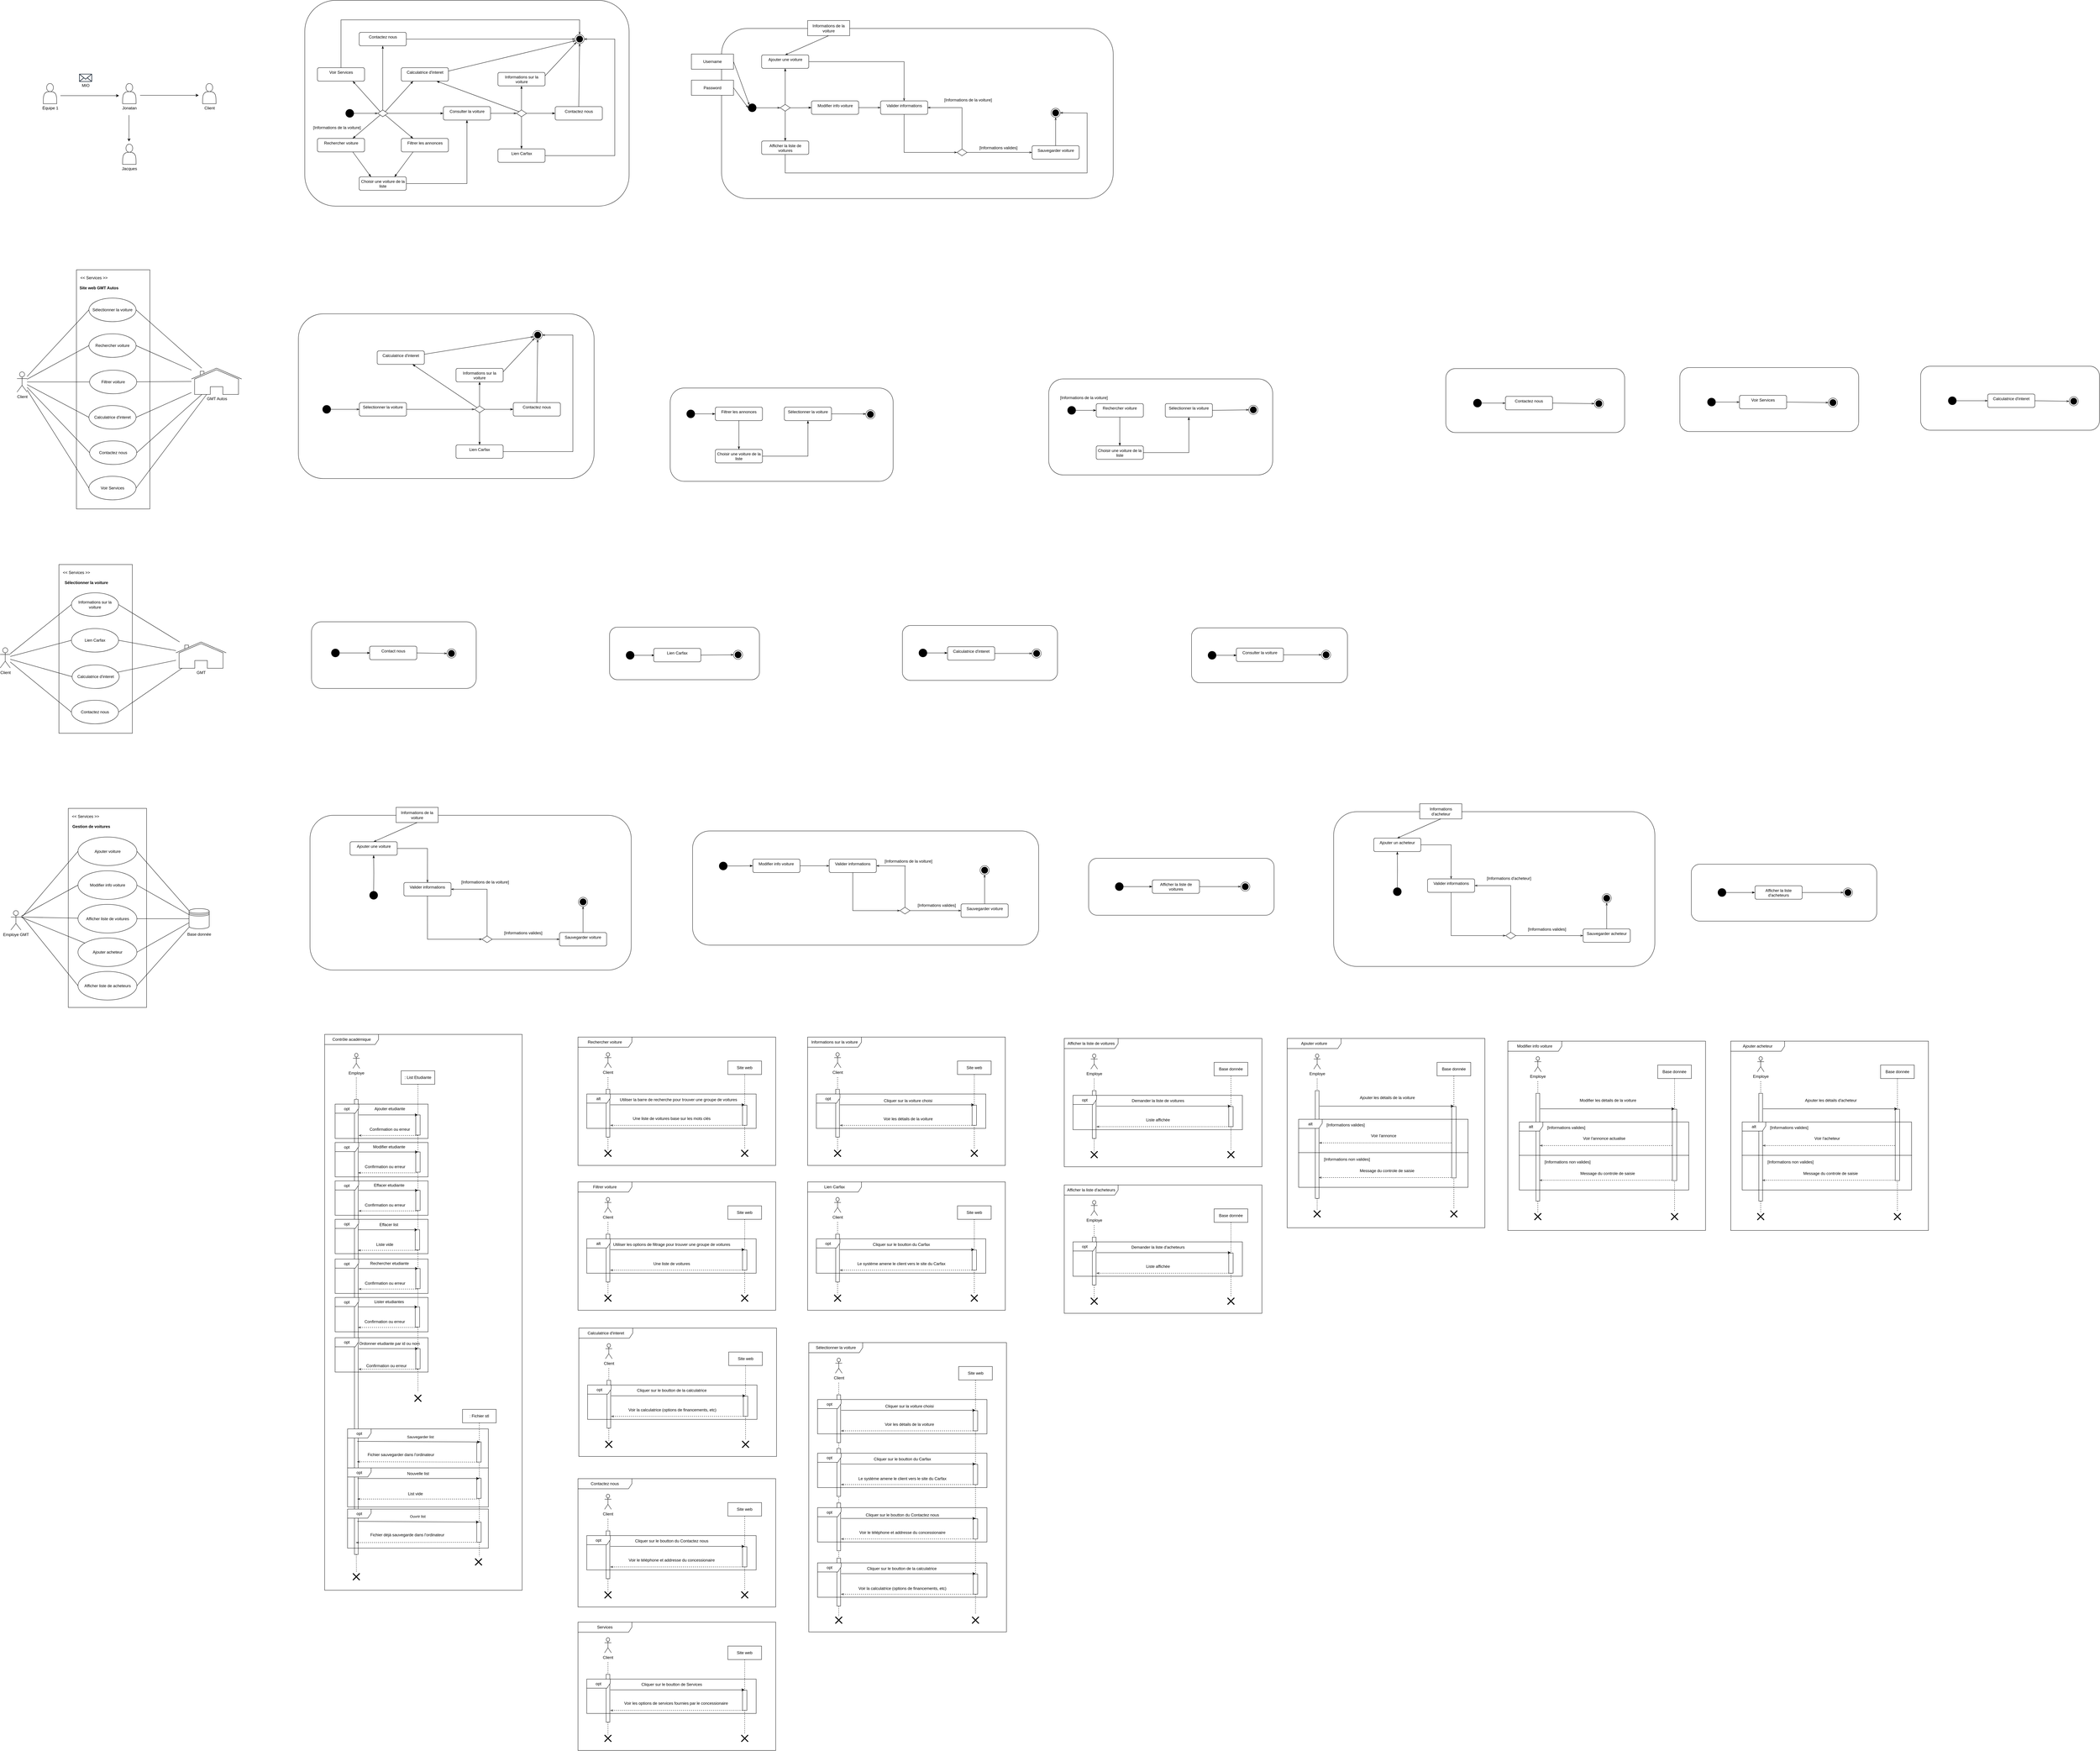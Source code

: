 <mxfile version="22.0.4" type="github">
  <diagram name="Page-1" id="CPNXC50euRKfNB6obnDd">
    <mxGraphModel dx="3398" dy="3092" grid="0" gridSize="10" guides="1" tooltips="1" connect="1" arrows="1" fold="1" page="0" pageScale="1" pageWidth="850" pageHeight="1100" math="0" shadow="0">
      <root>
        <mxCell id="0" />
        <mxCell id="1" parent="0" />
        <mxCell id="QzPQM97rYg2r_5IAiYFt-97" value="" style="rounded=1;whiteSpace=wrap;html=1;fillColor=none;" parent="1" vertex="1">
          <mxGeometry x="-810" y="-2336" width="963" height="611" as="geometry" />
        </mxCell>
        <mxCell id="QzPQM97rYg2r_5IAiYFt-6" value="" style="shape=actor;whiteSpace=wrap;html=1;" parent="1" vertex="1">
          <mxGeometry x="-1113.5" y="-2089" width="40" height="60" as="geometry" />
        </mxCell>
        <mxCell id="QzPQM97rYg2r_5IAiYFt-7" value="Équipe 1" style="text;html=1;align=center;verticalAlign=middle;resizable=0;points=[];autosize=1;strokeColor=none;fillColor=none;" parent="1" vertex="1">
          <mxGeometry x="-1599" y="-2029" width="65" height="26" as="geometry" />
        </mxCell>
        <mxCell id="QzPQM97rYg2r_5IAiYFt-8" value="" style="shape=actor;whiteSpace=wrap;html=1;" parent="1" vertex="1">
          <mxGeometry x="-1586.5" y="-2089" width="40" height="60" as="geometry" />
        </mxCell>
        <mxCell id="QzPQM97rYg2r_5IAiYFt-9" value="Jonatan" style="text;html=1;align=center;verticalAlign=middle;resizable=0;points=[];autosize=1;strokeColor=none;fillColor=none;" parent="1" vertex="1">
          <mxGeometry x="-1361.5" y="-2029" width="61" height="26" as="geometry" />
        </mxCell>
        <mxCell id="QzPQM97rYg2r_5IAiYFt-10" value="" style="shape=actor;whiteSpace=wrap;html=1;" parent="1" vertex="1">
          <mxGeometry x="-1351" y="-2089" width="40" height="60" as="geometry" />
        </mxCell>
        <mxCell id="QzPQM97rYg2r_5IAiYFt-11" value="Client" style="text;html=1;align=center;verticalAlign=middle;resizable=0;points=[];autosize=1;strokeColor=none;fillColor=none;" parent="1" vertex="1">
          <mxGeometry x="-1118" y="-2029" width="49" height="26" as="geometry" />
        </mxCell>
        <mxCell id="QzPQM97rYg2r_5IAiYFt-14" value="" style="endArrow=classic;html=1;rounded=0;" parent="1" edge="1">
          <mxGeometry width="50" height="50" relative="1" as="geometry">
            <mxPoint x="-1299" y="-2054" as="sourcePoint" />
            <mxPoint x="-1125" y="-2054" as="targetPoint" />
          </mxGeometry>
        </mxCell>
        <mxCell id="QzPQM97rYg2r_5IAiYFt-15" value="" style="endArrow=classic;html=1;rounded=0;" parent="1" edge="1">
          <mxGeometry width="50" height="50" relative="1" as="geometry">
            <mxPoint x="-1535.5" y="-2053" as="sourcePoint" />
            <mxPoint x="-1361.5" y="-2053" as="targetPoint" />
          </mxGeometry>
        </mxCell>
        <mxCell id="QzPQM97rYg2r_5IAiYFt-16" value="" style="sketch=0;outlineConnect=0;fontColor=#232F3E;gradientColor=none;fillColor=#232F3D;strokeColor=none;dashed=0;verticalLabelPosition=bottom;verticalAlign=top;align=center;html=1;fontSize=12;fontStyle=0;aspect=fixed;pointerEvents=1;shape=mxgraph.aws4.email_2;" parent="1" vertex="1">
          <mxGeometry x="-1480" y="-2118" width="38.2" height="24" as="geometry" />
        </mxCell>
        <mxCell id="QzPQM97rYg2r_5IAiYFt-17" value="MIO" style="text;html=1;align=center;verticalAlign=middle;resizable=0;points=[];autosize=1;strokeColor=none;fillColor=none;" parent="1" vertex="1">
          <mxGeometry x="-1481.4" y="-2096" width="41" height="26" as="geometry" />
        </mxCell>
        <mxCell id="QzPQM97rYg2r_5IAiYFt-18" value="" style="shape=actor;whiteSpace=wrap;html=1;" parent="1" vertex="1">
          <mxGeometry x="-1351" y="-1909" width="40" height="60" as="geometry" />
        </mxCell>
        <mxCell id="QzPQM97rYg2r_5IAiYFt-19" value="Jacques" style="text;html=1;align=center;verticalAlign=middle;resizable=0;points=[];autosize=1;strokeColor=none;fillColor=none;" parent="1" vertex="1">
          <mxGeometry x="-1362.5" y="-1849" width="63" height="26" as="geometry" />
        </mxCell>
        <mxCell id="QzPQM97rYg2r_5IAiYFt-20" value="" style="endArrow=classic;html=1;rounded=0;exitX=0.484;exitY=1.298;exitDx=0;exitDy=0;exitPerimeter=0;" parent="1" source="QzPQM97rYg2r_5IAiYFt-9" edge="1">
          <mxGeometry width="50" height="50" relative="1" as="geometry">
            <mxPoint x="-1412" y="-1954" as="sourcePoint" />
            <mxPoint x="-1332" y="-1917" as="targetPoint" />
          </mxGeometry>
        </mxCell>
        <mxCell id="QzPQM97rYg2r_5IAiYFt-23" value="" style="html=1;verticalLabelPosition=bottom;align=center;labelBackgroundColor=#ffffff;verticalAlign=top;strokeWidth=1;strokeColor=#000000;shadow=0;dashed=0;shape=mxgraph.ios7.icons.home;" parent="1" vertex="1">
          <mxGeometry x="-1146.5" y="-1244" width="149" height="78" as="geometry" />
        </mxCell>
        <mxCell id="QzPQM97rYg2r_5IAiYFt-24" value="" style="rounded=0;whiteSpace=wrap;html=1;" parent="1" vertex="1">
          <mxGeometry x="-1488" y="-1536" width="218" height="710" as="geometry" />
        </mxCell>
        <mxCell id="QzPQM97rYg2r_5IAiYFt-25" value="GMT Autos" style="text;html=1;align=center;verticalAlign=middle;resizable=0;points=[];autosize=1;strokeColor=none;fillColor=none;" parent="1" vertex="1">
          <mxGeometry x="-1110.5" y="-1166" width="78" height="26" as="geometry" />
        </mxCell>
        <mxCell id="QzPQM97rYg2r_5IAiYFt-36" style="rounded=0;orthogonalLoop=1;jettySize=auto;html=1;entryX=0;entryY=0.5;entryDx=0;entryDy=0;endArrow=none;endFill=0;" parent="1" source="QzPQM97rYg2r_5IAiYFt-27" target="QzPQM97rYg2r_5IAiYFt-33" edge="1">
          <mxGeometry relative="1" as="geometry" />
        </mxCell>
        <mxCell id="QzPQM97rYg2r_5IAiYFt-37" style="rounded=0;orthogonalLoop=1;jettySize=auto;html=1;entryX=0;entryY=0.5;entryDx=0;entryDy=0;endArrow=none;endFill=0;" parent="1" source="QzPQM97rYg2r_5IAiYFt-27" target="QzPQM97rYg2r_5IAiYFt-32" edge="1">
          <mxGeometry relative="1" as="geometry" />
        </mxCell>
        <mxCell id="QzPQM97rYg2r_5IAiYFt-38" style="rounded=0;orthogonalLoop=1;jettySize=auto;html=1;entryX=0;entryY=0.5;entryDx=0;entryDy=0;endArrow=none;endFill=0;" parent="1" source="QzPQM97rYg2r_5IAiYFt-27" target="QzPQM97rYg2r_5IAiYFt-28" edge="1">
          <mxGeometry relative="1" as="geometry" />
        </mxCell>
        <mxCell id="QzPQM97rYg2r_5IAiYFt-39" style="rounded=0;orthogonalLoop=1;jettySize=auto;html=1;entryX=0;entryY=0.5;entryDx=0;entryDy=0;endArrow=none;endFill=0;" parent="1" source="QzPQM97rYg2r_5IAiYFt-27" target="QzPQM97rYg2r_5IAiYFt-29" edge="1">
          <mxGeometry relative="1" as="geometry" />
        </mxCell>
        <mxCell id="QzPQM97rYg2r_5IAiYFt-40" style="rounded=0;orthogonalLoop=1;jettySize=auto;html=1;entryX=0;entryY=0.5;entryDx=0;entryDy=0;endArrow=none;endFill=0;" parent="1" source="QzPQM97rYg2r_5IAiYFt-27" target="QzPQM97rYg2r_5IAiYFt-30" edge="1">
          <mxGeometry relative="1" as="geometry" />
        </mxCell>
        <mxCell id="QzPQM97rYg2r_5IAiYFt-41" style="rounded=0;orthogonalLoop=1;jettySize=auto;html=1;entryX=0;entryY=0.5;entryDx=0;entryDy=0;endArrow=none;endFill=0;" parent="1" source="QzPQM97rYg2r_5IAiYFt-27" target="QzPQM97rYg2r_5IAiYFt-31" edge="1">
          <mxGeometry relative="1" as="geometry" />
        </mxCell>
        <mxCell id="QzPQM97rYg2r_5IAiYFt-27" value="Client" style="shape=umlActor;verticalLabelPosition=bottom;verticalAlign=top;html=1;" parent="1" vertex="1">
          <mxGeometry x="-1664.5" y="-1233" width="30" height="60" as="geometry" />
        </mxCell>
        <mxCell id="QzPQM97rYg2r_5IAiYFt-28" value="Filtrer voiture" style="ellipse;whiteSpace=wrap;html=1;" parent="1" vertex="1">
          <mxGeometry x="-1449" y="-1238" width="140" height="70" as="geometry" />
        </mxCell>
        <mxCell id="QzPQM97rYg2r_5IAiYFt-29" value="Calculatrice d&#39;interet" style="ellipse;whiteSpace=wrap;html=1;" parent="1" vertex="1">
          <mxGeometry x="-1451" y="-1133" width="140" height="70" as="geometry" />
        </mxCell>
        <mxCell id="QzPQM97rYg2r_5IAiYFt-30" value="Contactez nous" style="ellipse;whiteSpace=wrap;html=1;" parent="1" vertex="1">
          <mxGeometry x="-1449" y="-1028" width="140" height="70" as="geometry" />
        </mxCell>
        <mxCell id="QzPQM97rYg2r_5IAiYFt-31" value="Voir Services" style="ellipse;whiteSpace=wrap;html=1;" parent="1" vertex="1">
          <mxGeometry x="-1451" y="-923" width="140" height="70" as="geometry" />
        </mxCell>
        <mxCell id="QzPQM97rYg2r_5IAiYFt-32" value="Rechercher voiture" style="ellipse;whiteSpace=wrap;html=1;" parent="1" vertex="1">
          <mxGeometry x="-1451" y="-1346" width="140" height="70" as="geometry" />
        </mxCell>
        <mxCell id="QzPQM97rYg2r_5IAiYFt-33" value="Sélectionner la voiture" style="ellipse;whiteSpace=wrap;html=1;" parent="1" vertex="1">
          <mxGeometry x="-1451" y="-1452" width="140" height="70" as="geometry" />
        </mxCell>
        <mxCell id="QzPQM97rYg2r_5IAiYFt-34" value="&amp;lt;&amp;lt; Services &amp;gt;&amp;gt;" style="text;html=1;strokeColor=none;fillColor=none;align=center;verticalAlign=middle;whiteSpace=wrap;rounded=0;" parent="1" vertex="1">
          <mxGeometry x="-1481.5" y="-1527" width="90" height="30" as="geometry" />
        </mxCell>
        <mxCell id="QzPQM97rYg2r_5IAiYFt-35" value="&lt;b&gt;Site web GMT Autos&lt;/b&gt;" style="text;html=1;strokeColor=none;fillColor=none;align=center;verticalAlign=middle;whiteSpace=wrap;rounded=0;" parent="1" vertex="1">
          <mxGeometry x="-1481.5" y="-1497" width="120" height="30" as="geometry" />
        </mxCell>
        <mxCell id="QzPQM97rYg2r_5IAiYFt-48" style="rounded=0;orthogonalLoop=1;jettySize=auto;html=1;entryX=1;entryY=0.5;entryDx=0;entryDy=0;endArrow=none;endFill=0;" parent="1" source="QzPQM97rYg2r_5IAiYFt-23" target="QzPQM97rYg2r_5IAiYFt-29" edge="1">
          <mxGeometry relative="1" as="geometry" />
        </mxCell>
        <mxCell id="QzPQM97rYg2r_5IAiYFt-49" style="rounded=0;orthogonalLoop=1;jettySize=auto;html=1;entryX=1;entryY=0.5;entryDx=0;entryDy=0;endArrow=none;endFill=0;" parent="1" source="QzPQM97rYg2r_5IAiYFt-23" target="QzPQM97rYg2r_5IAiYFt-30" edge="1">
          <mxGeometry relative="1" as="geometry" />
        </mxCell>
        <mxCell id="QzPQM97rYg2r_5IAiYFt-50" style="rounded=0;orthogonalLoop=1;jettySize=auto;html=1;entryX=1;entryY=0.5;entryDx=0;entryDy=0;endArrow=none;endFill=0;" parent="1" source="QzPQM97rYg2r_5IAiYFt-23" target="QzPQM97rYg2r_5IAiYFt-31" edge="1">
          <mxGeometry relative="1" as="geometry" />
        </mxCell>
        <mxCell id="QzPQM97rYg2r_5IAiYFt-51" style="rounded=0;orthogonalLoop=1;jettySize=auto;html=1;endArrow=none;endFill=0;" parent="1" source="QzPQM97rYg2r_5IAiYFt-23" target="QzPQM97rYg2r_5IAiYFt-28" edge="1">
          <mxGeometry relative="1" as="geometry" />
        </mxCell>
        <mxCell id="QzPQM97rYg2r_5IAiYFt-43" style="rounded=0;orthogonalLoop=1;jettySize=auto;html=1;entryX=1;entryY=0.5;entryDx=0;entryDy=0;endArrow=none;endFill=0;" parent="1" source="QzPQM97rYg2r_5IAiYFt-23" target="QzPQM97rYg2r_5IAiYFt-32" edge="1">
          <mxGeometry relative="1" as="geometry" />
        </mxCell>
        <mxCell id="QzPQM97rYg2r_5IAiYFt-42" style="rounded=0;orthogonalLoop=1;jettySize=auto;html=1;entryX=1;entryY=0.5;entryDx=0;entryDy=0;endArrow=none;endFill=0;" parent="1" source="QzPQM97rYg2r_5IAiYFt-23" target="QzPQM97rYg2r_5IAiYFt-33" edge="1">
          <mxGeometry relative="1" as="geometry" />
        </mxCell>
        <mxCell id="QzPQM97rYg2r_5IAiYFt-52" value="" style="html=1;verticalLabelPosition=bottom;align=center;labelBackgroundColor=#ffffff;verticalAlign=top;strokeWidth=1;strokeColor=#000000;shadow=0;dashed=0;shape=mxgraph.ios7.icons.home;" parent="1" vertex="1">
          <mxGeometry x="-1192.5" y="-431" width="149" height="78" as="geometry" />
        </mxCell>
        <mxCell id="QzPQM97rYg2r_5IAiYFt-53" value="" style="rounded=0;whiteSpace=wrap;html=1;" parent="1" vertex="1">
          <mxGeometry x="-1540" y="-661" width="218" height="501" as="geometry" />
        </mxCell>
        <mxCell id="QzPQM97rYg2r_5IAiYFt-54" value="GMT" style="text;html=1;align=center;verticalAlign=middle;resizable=0;points=[];autosize=1;strokeColor=none;fillColor=none;" parent="1" vertex="1">
          <mxGeometry x="-1140.5" y="-353" width="45" height="26" as="geometry" />
        </mxCell>
        <mxCell id="QzPQM97rYg2r_5IAiYFt-55" style="rounded=0;orthogonalLoop=1;jettySize=auto;html=1;entryX=0;entryY=0.5;entryDx=0;entryDy=0;endArrow=none;endFill=0;" parent="1" source="QzPQM97rYg2r_5IAiYFt-61" target="QzPQM97rYg2r_5IAiYFt-67" edge="1">
          <mxGeometry relative="1" as="geometry" />
        </mxCell>
        <mxCell id="QzPQM97rYg2r_5IAiYFt-56" style="rounded=0;orthogonalLoop=1;jettySize=auto;html=1;entryX=0;entryY=0.5;entryDx=0;entryDy=0;endArrow=none;endFill=0;" parent="1" source="QzPQM97rYg2r_5IAiYFt-61" target="QzPQM97rYg2r_5IAiYFt-66" edge="1">
          <mxGeometry relative="1" as="geometry" />
        </mxCell>
        <mxCell id="QzPQM97rYg2r_5IAiYFt-57" style="rounded=0;orthogonalLoop=1;jettySize=auto;html=1;entryX=0;entryY=0.5;entryDx=0;entryDy=0;endArrow=none;endFill=0;" parent="1" source="QzPQM97rYg2r_5IAiYFt-61" target="QzPQM97rYg2r_5IAiYFt-62" edge="1">
          <mxGeometry relative="1" as="geometry" />
        </mxCell>
        <mxCell id="QzPQM97rYg2r_5IAiYFt-58" style="rounded=0;orthogonalLoop=1;jettySize=auto;html=1;entryX=0;entryY=0.5;entryDx=0;entryDy=0;endArrow=none;endFill=0;" parent="1" source="QzPQM97rYg2r_5IAiYFt-61" target="QzPQM97rYg2r_5IAiYFt-63" edge="1">
          <mxGeometry relative="1" as="geometry" />
        </mxCell>
        <mxCell id="QzPQM97rYg2r_5IAiYFt-61" value="Client" style="shape=umlActor;verticalLabelPosition=bottom;verticalAlign=top;html=1;" parent="1" vertex="1">
          <mxGeometry x="-1714.5" y="-414" width="30" height="60" as="geometry" />
        </mxCell>
        <mxCell id="QzPQM97rYg2r_5IAiYFt-62" value="Calculatrice d&#39;interet" style="ellipse;whiteSpace=wrap;html=1;" parent="1" vertex="1">
          <mxGeometry x="-1501" y="-363" width="140" height="70" as="geometry" />
        </mxCell>
        <mxCell id="QzPQM97rYg2r_5IAiYFt-63" value="Contactez nous" style="ellipse;whiteSpace=wrap;html=1;" parent="1" vertex="1">
          <mxGeometry x="-1503" y="-258" width="140" height="70" as="geometry" />
        </mxCell>
        <mxCell id="QzPQM97rYg2r_5IAiYFt-66" value="Lien Carfax" style="ellipse;whiteSpace=wrap;html=1;" parent="1" vertex="1">
          <mxGeometry x="-1503" y="-471" width="140" height="70" as="geometry" />
        </mxCell>
        <mxCell id="QzPQM97rYg2r_5IAiYFt-67" value="Informations sur la voiture" style="ellipse;whiteSpace=wrap;html=1;" parent="1" vertex="1">
          <mxGeometry x="-1503" y="-577" width="140" height="70" as="geometry" />
        </mxCell>
        <mxCell id="QzPQM97rYg2r_5IAiYFt-68" value="&amp;lt;&amp;lt; Services &amp;gt;&amp;gt;" style="text;html=1;strokeColor=none;fillColor=none;align=center;verticalAlign=middle;whiteSpace=wrap;rounded=0;" parent="1" vertex="1">
          <mxGeometry x="-1533.5" y="-652" width="90" height="30" as="geometry" />
        </mxCell>
        <mxCell id="QzPQM97rYg2r_5IAiYFt-69" value="&lt;b&gt;Sélectionner la voiture&lt;/b&gt;" style="text;html=1;strokeColor=none;fillColor=none;align=center;verticalAlign=middle;whiteSpace=wrap;rounded=0;" parent="1" vertex="1">
          <mxGeometry x="-1533.5" y="-622" width="148.5" height="30" as="geometry" />
        </mxCell>
        <mxCell id="QzPQM97rYg2r_5IAiYFt-70" style="rounded=0;orthogonalLoop=1;jettySize=auto;html=1;entryX=1;entryY=0.5;entryDx=0;entryDy=0;endArrow=none;endFill=0;" parent="1" source="QzPQM97rYg2r_5IAiYFt-52" target="QzPQM97rYg2r_5IAiYFt-63" edge="1">
          <mxGeometry relative="1" as="geometry" />
        </mxCell>
        <mxCell id="QzPQM97rYg2r_5IAiYFt-73" style="rounded=0;orthogonalLoop=1;jettySize=auto;html=1;endArrow=none;endFill=0;" parent="1" source="QzPQM97rYg2r_5IAiYFt-52" target="QzPQM97rYg2r_5IAiYFt-62" edge="1">
          <mxGeometry relative="1" as="geometry" />
        </mxCell>
        <mxCell id="QzPQM97rYg2r_5IAiYFt-74" style="rounded=0;orthogonalLoop=1;jettySize=auto;html=1;entryX=1;entryY=0.5;entryDx=0;entryDy=0;endArrow=none;endFill=0;" parent="1" source="QzPQM97rYg2r_5IAiYFt-52" target="QzPQM97rYg2r_5IAiYFt-66" edge="1">
          <mxGeometry relative="1" as="geometry" />
        </mxCell>
        <mxCell id="QzPQM97rYg2r_5IAiYFt-75" style="rounded=0;orthogonalLoop=1;jettySize=auto;html=1;entryX=1;entryY=0.5;entryDx=0;entryDy=0;endArrow=none;endFill=0;" parent="1" source="QzPQM97rYg2r_5IAiYFt-52" target="QzPQM97rYg2r_5IAiYFt-67" edge="1">
          <mxGeometry relative="1" as="geometry" />
        </mxCell>
        <mxCell id="QzPQM97rYg2r_5IAiYFt-126" style="edgeStyle=orthogonalEdgeStyle;rounded=0;orthogonalLoop=1;jettySize=auto;html=1;entryX=0;entryY=0.5;entryDx=0;entryDy=0;endArrow=openThin;endFill=0;" parent="1" source="QzPQM97rYg2r_5IAiYFt-98" target="QzPQM97rYg2r_5IAiYFt-125" edge="1">
          <mxGeometry relative="1" as="geometry" />
        </mxCell>
        <mxCell id="QzPQM97rYg2r_5IAiYFt-98" value="" style="ellipse;fillStyle=solid;fillColor=#000000;" parent="1" vertex="1">
          <mxGeometry x="-688.5" y="-2012.5" width="24" height="24" as="geometry" />
        </mxCell>
        <mxCell id="QzPQM97rYg2r_5IAiYFt-103" value="" style="rhombus;whiteSpace=wrap;html=1;" parent="1" vertex="1">
          <mxGeometry x="-181.5" y="-2010.5" width="30" height="20" as="geometry" />
        </mxCell>
        <mxCell id="QzPQM97rYg2r_5IAiYFt-106" value="Contactez nous" style="html=1;align=center;verticalAlign=top;rounded=1;absoluteArcSize=1;arcSize=10;dashed=0;whiteSpace=wrap;" parent="1" vertex="1">
          <mxGeometry x="-66.5" y="-2020.5" width="140" height="40" as="geometry" />
        </mxCell>
        <mxCell id="QzPQM97rYg2r_5IAiYFt-137" style="edgeStyle=orthogonalEdgeStyle;rounded=0;orthogonalLoop=1;jettySize=auto;html=1;endArrow=classicThin;endFill=1;" parent="1" source="QzPQM97rYg2r_5IAiYFt-109" target="QzPQM97rYg2r_5IAiYFt-117" edge="1">
          <mxGeometry relative="1" as="geometry" />
        </mxCell>
        <mxCell id="QzPQM97rYg2r_5IAiYFt-109" value="Choisir une voiture de la liste" style="html=1;align=center;verticalAlign=top;rounded=1;absoluteArcSize=1;arcSize=10;dashed=0;whiteSpace=wrap;" parent="1" vertex="1">
          <mxGeometry x="-648.5" y="-1812" width="140" height="40" as="geometry" />
        </mxCell>
        <mxCell id="QzPQM97rYg2r_5IAiYFt-110" value="" style="ellipse;html=1;shape=endState;fillColor=strokeColor;" parent="1" vertex="1">
          <mxGeometry x="-7.5" y="-2234.5" width="27" height="27" as="geometry" />
        </mxCell>
        <mxCell id="QzPQM97rYg2r_5IAiYFt-111" value="" style="endArrow=openThin;html=1;rounded=0;endFill=0;exitX=0.5;exitY=0;exitDx=0;exitDy=0;entryX=0.5;entryY=1;entryDx=0;entryDy=0;" parent="1" source="QzPQM97rYg2r_5IAiYFt-106" target="QzPQM97rYg2r_5IAiYFt-110" edge="1">
          <mxGeometry width="50" height="50" relative="1" as="geometry">
            <mxPoint x="-326.5" y="-1644.5" as="sourcePoint" />
            <mxPoint x="-159.5" y="-1644.5" as="targetPoint" />
          </mxGeometry>
        </mxCell>
        <mxCell id="QzPQM97rYg2r_5IAiYFt-117" value="Consulter la voiture" style="html=1;align=center;verticalAlign=top;rounded=1;absoluteArcSize=1;arcSize=10;dashed=0;whiteSpace=wrap;" parent="1" vertex="1">
          <mxGeometry x="-398.5" y="-2020.5" width="140" height="40" as="geometry" />
        </mxCell>
        <mxCell id="QzPQM97rYg2r_5IAiYFt-119" value="Contactez nous" style="html=1;align=center;verticalAlign=top;rounded=1;absoluteArcSize=1;arcSize=10;dashed=0;whiteSpace=wrap;" parent="1" vertex="1">
          <mxGeometry x="-648.5" y="-2241" width="140" height="40" as="geometry" />
        </mxCell>
        <mxCell id="QzPQM97rYg2r_5IAiYFt-120" value="Rechercher voiture" style="html=1;align=center;verticalAlign=top;rounded=1;absoluteArcSize=1;arcSize=10;dashed=0;whiteSpace=wrap;" parent="1" vertex="1">
          <mxGeometry x="-772.5" y="-1926" width="140" height="40" as="geometry" />
        </mxCell>
        <mxCell id="QzPQM97rYg2r_5IAiYFt-121" value="Filtrer les annonces" style="html=1;align=center;verticalAlign=top;rounded=1;absoluteArcSize=1;arcSize=10;dashed=0;whiteSpace=wrap;" parent="1" vertex="1">
          <mxGeometry x="-523.5" y="-1926" width="140" height="40" as="geometry" />
        </mxCell>
        <mxCell id="QzPQM97rYg2r_5IAiYFt-122" value="Calculatrice d&#39;interet" style="html=1;align=center;verticalAlign=top;rounded=1;absoluteArcSize=1;arcSize=10;dashed=0;whiteSpace=wrap;" parent="1" vertex="1">
          <mxGeometry x="-523.5" y="-2136" width="140" height="40" as="geometry" />
        </mxCell>
        <mxCell id="QzPQM97rYg2r_5IAiYFt-123" value="Voir Services" style="html=1;align=center;verticalAlign=top;rounded=1;absoluteArcSize=1;arcSize=10;dashed=0;whiteSpace=wrap;" parent="1" vertex="1">
          <mxGeometry x="-772.5" y="-2136" width="140" height="40" as="geometry" />
        </mxCell>
        <mxCell id="QzPQM97rYg2r_5IAiYFt-127" style="edgeStyle=orthogonalEdgeStyle;rounded=0;orthogonalLoop=1;jettySize=auto;html=1;entryX=0;entryY=0.5;entryDx=0;entryDy=0;endArrow=classicThin;endFill=1;" parent="1" source="QzPQM97rYg2r_5IAiYFt-125" target="QzPQM97rYg2r_5IAiYFt-117" edge="1">
          <mxGeometry relative="1" as="geometry" />
        </mxCell>
        <mxCell id="QzPQM97rYg2r_5IAiYFt-125" value="" style="rhombus;whiteSpace=wrap;html=1;" parent="1" vertex="1">
          <mxGeometry x="-593.5" y="-2010.5" width="30" height="20" as="geometry" />
        </mxCell>
        <mxCell id="QzPQM97rYg2r_5IAiYFt-129" style="edgeStyle=orthogonalEdgeStyle;rounded=0;orthogonalLoop=1;jettySize=auto;html=1;entryX=0.5;entryY=1;entryDx=0;entryDy=0;endArrow=classicThin;endFill=1;exitX=0.5;exitY=0;exitDx=0;exitDy=0;" parent="1" source="QzPQM97rYg2r_5IAiYFt-125" target="QzPQM97rYg2r_5IAiYFt-119" edge="1">
          <mxGeometry relative="1" as="geometry">
            <mxPoint x="-553.5" y="-1990" as="sourcePoint" />
            <mxPoint x="-468.5" y="-1990" as="targetPoint" />
          </mxGeometry>
        </mxCell>
        <mxCell id="QzPQM97rYg2r_5IAiYFt-130" style="rounded=0;orthogonalLoop=1;jettySize=auto;html=1;entryX=0.25;entryY=1;entryDx=0;entryDy=0;endArrow=classicThin;endFill=1;exitX=1;exitY=0;exitDx=0;exitDy=0;" parent="1" source="QzPQM97rYg2r_5IAiYFt-125" target="QzPQM97rYg2r_5IAiYFt-122" edge="1">
          <mxGeometry relative="1" as="geometry">
            <mxPoint x="-553.5" y="-1990" as="sourcePoint" />
            <mxPoint x="-468.5" y="-1990" as="targetPoint" />
          </mxGeometry>
        </mxCell>
        <mxCell id="QzPQM97rYg2r_5IAiYFt-131" style="rounded=0;orthogonalLoop=1;jettySize=auto;html=1;entryX=0.75;entryY=1;entryDx=0;entryDy=0;endArrow=classicThin;endFill=1;exitX=0;exitY=0;exitDx=0;exitDy=0;" parent="1" source="QzPQM97rYg2r_5IAiYFt-125" target="QzPQM97rYg2r_5IAiYFt-123" edge="1">
          <mxGeometry relative="1" as="geometry">
            <mxPoint x="-560.5" y="-1995" as="sourcePoint" />
            <mxPoint x="-478.5" y="-2086" as="targetPoint" />
          </mxGeometry>
        </mxCell>
        <mxCell id="QzPQM97rYg2r_5IAiYFt-133" style="rounded=0;orthogonalLoop=1;jettySize=auto;html=1;entryX=0.75;entryY=0;entryDx=0;entryDy=0;endArrow=classicThin;endFill=1;exitX=0;exitY=1;exitDx=0;exitDy=0;" parent="1" source="QzPQM97rYg2r_5IAiYFt-125" target="QzPQM97rYg2r_5IAiYFt-120" edge="1">
          <mxGeometry relative="1" as="geometry">
            <mxPoint x="-575.5" y="-1995" as="sourcePoint" />
            <mxPoint x="-657.5" y="-2086" as="targetPoint" />
          </mxGeometry>
        </mxCell>
        <mxCell id="QzPQM97rYg2r_5IAiYFt-134" style="rounded=0;orthogonalLoop=1;jettySize=auto;html=1;entryX=0.25;entryY=0;entryDx=0;entryDy=0;endArrow=classicThin;endFill=1;exitX=1;exitY=1;exitDx=0;exitDy=0;" parent="1" source="QzPQM97rYg2r_5IAiYFt-125" target="QzPQM97rYg2r_5IAiYFt-121" edge="1">
          <mxGeometry relative="1" as="geometry">
            <mxPoint x="-575.5" y="-1985" as="sourcePoint" />
            <mxPoint x="-657.5" y="-1916" as="targetPoint" />
          </mxGeometry>
        </mxCell>
        <mxCell id="QzPQM97rYg2r_5IAiYFt-135" style="rounded=0;orthogonalLoop=1;jettySize=auto;html=1;entryX=0.25;entryY=0;entryDx=0;entryDy=0;endArrow=classicThin;endFill=1;exitX=0.75;exitY=1;exitDx=0;exitDy=0;" parent="1" source="QzPQM97rYg2r_5IAiYFt-120" target="QzPQM97rYg2r_5IAiYFt-109" edge="1">
          <mxGeometry relative="1" as="geometry">
            <mxPoint x="-575.5" y="-1985" as="sourcePoint" />
            <mxPoint x="-657.5" y="-1916" as="targetPoint" />
          </mxGeometry>
        </mxCell>
        <mxCell id="QzPQM97rYg2r_5IAiYFt-136" style="rounded=0;orthogonalLoop=1;jettySize=auto;html=1;entryX=0.75;entryY=0;entryDx=0;entryDy=0;endArrow=classicThin;endFill=1;exitX=0.25;exitY=1;exitDx=0;exitDy=0;" parent="1" source="QzPQM97rYg2r_5IAiYFt-121" target="QzPQM97rYg2r_5IAiYFt-109" edge="1">
          <mxGeometry relative="1" as="geometry">
            <mxPoint x="-657.5" y="-1876" as="sourcePoint" />
            <mxPoint x="-603.5" y="-1802" as="targetPoint" />
          </mxGeometry>
        </mxCell>
        <mxCell id="QzPQM97rYg2r_5IAiYFt-140" style="edgeStyle=orthogonalEdgeStyle;rounded=0;orthogonalLoop=1;jettySize=auto;html=1;entryX=0;entryY=0.5;entryDx=0;entryDy=0;endArrow=openThin;endFill=0;exitX=1;exitY=0.5;exitDx=0;exitDy=0;" parent="1" source="QzPQM97rYg2r_5IAiYFt-117" target="QzPQM97rYg2r_5IAiYFt-103" edge="1">
          <mxGeometry relative="1" as="geometry">
            <mxPoint x="-654.5" y="-1990" as="sourcePoint" />
            <mxPoint x="-583.5" y="-1990" as="targetPoint" />
          </mxGeometry>
        </mxCell>
        <mxCell id="QzPQM97rYg2r_5IAiYFt-142" value="Informations sur la voiture" style="html=1;align=center;verticalAlign=top;rounded=1;absoluteArcSize=1;arcSize=10;dashed=0;whiteSpace=wrap;" parent="1" vertex="1">
          <mxGeometry x="-236.5" y="-2122" width="140" height="40" as="geometry" />
        </mxCell>
        <mxCell id="QzPQM97rYg2r_5IAiYFt-143" style="rounded=0;orthogonalLoop=1;jettySize=auto;html=1;entryX=0.5;entryY=1;entryDx=0;entryDy=0;endArrow=classicThin;endFill=1;exitX=0.5;exitY=0;exitDx=0;exitDy=0;" parent="1" source="QzPQM97rYg2r_5IAiYFt-103" target="QzPQM97rYg2r_5IAiYFt-142" edge="1">
          <mxGeometry relative="1" as="geometry">
            <mxPoint x="-560.5" y="-1995" as="sourcePoint" />
            <mxPoint x="-478.5" y="-2086" as="targetPoint" />
          </mxGeometry>
        </mxCell>
        <mxCell id="QzPQM97rYg2r_5IAiYFt-144" value="Lien Carfax" style="html=1;align=center;verticalAlign=top;rounded=1;absoluteArcSize=1;arcSize=10;dashed=0;whiteSpace=wrap;" parent="1" vertex="1">
          <mxGeometry x="-236.5" y="-1895" width="140" height="40" as="geometry" />
        </mxCell>
        <mxCell id="QzPQM97rYg2r_5IAiYFt-145" style="rounded=0;orthogonalLoop=1;jettySize=auto;html=1;endArrow=classicThin;endFill=1;exitX=0.5;exitY=1;exitDx=0;exitDy=0;" parent="1" source="QzPQM97rYg2r_5IAiYFt-103" target="QzPQM97rYg2r_5IAiYFt-144" edge="1">
          <mxGeometry relative="1" as="geometry">
            <mxPoint x="-156.5" y="-2000" as="sourcePoint" />
            <mxPoint x="-156.5" y="-2072" as="targetPoint" />
          </mxGeometry>
        </mxCell>
        <mxCell id="QzPQM97rYg2r_5IAiYFt-146" style="rounded=0;orthogonalLoop=1;jettySize=auto;html=1;entryX=0.75;entryY=1;entryDx=0;entryDy=0;endArrow=classicThin;endFill=1;exitX=0;exitY=0;exitDx=0;exitDy=0;" parent="1" source="QzPQM97rYg2r_5IAiYFt-103" target="QzPQM97rYg2r_5IAiYFt-122" edge="1">
          <mxGeometry relative="1" as="geometry">
            <mxPoint x="-156.5" y="-2000" as="sourcePoint" />
            <mxPoint x="-156.5" y="-2072" as="targetPoint" />
          </mxGeometry>
        </mxCell>
        <mxCell id="QzPQM97rYg2r_5IAiYFt-147" style="rounded=0;orthogonalLoop=1;jettySize=auto;html=1;endArrow=classicThin;endFill=1;exitX=1;exitY=0.5;exitDx=0;exitDy=0;entryX=0;entryY=0.5;entryDx=0;entryDy=0;" parent="1" source="QzPQM97rYg2r_5IAiYFt-103" target="QzPQM97rYg2r_5IAiYFt-106" edge="1">
          <mxGeometry relative="1" as="geometry">
            <mxPoint x="-156.5" y="-1980" as="sourcePoint" />
            <mxPoint x="-156.5" y="-1885" as="targetPoint" />
          </mxGeometry>
        </mxCell>
        <mxCell id="QzPQM97rYg2r_5IAiYFt-148" value="" style="endArrow=openThin;html=1;rounded=0;endFill=0;exitX=1;exitY=0.5;exitDx=0;exitDy=0;entryX=1;entryY=0.5;entryDx=0;entryDy=0;edgeStyle=orthogonalEdgeStyle;" parent="1" source="QzPQM97rYg2r_5IAiYFt-144" target="QzPQM97rYg2r_5IAiYFt-110" edge="1">
          <mxGeometry width="50" height="50" relative="1" as="geometry">
            <mxPoint x="13.5" y="-2010" as="sourcePoint" />
            <mxPoint x="16.5" y="-2197" as="targetPoint" />
            <Array as="points">
              <mxPoint x="110.5" y="-1875" />
              <mxPoint x="110.5" y="-2221" />
            </Array>
          </mxGeometry>
        </mxCell>
        <mxCell id="QzPQM97rYg2r_5IAiYFt-149" value="" style="endArrow=openThin;html=1;rounded=0;endFill=0;exitX=1;exitY=0.25;exitDx=0;exitDy=0;entryX=0;entryY=1;entryDx=0;entryDy=0;" parent="1" source="QzPQM97rYg2r_5IAiYFt-142" target="QzPQM97rYg2r_5IAiYFt-110" edge="1">
          <mxGeometry width="50" height="50" relative="1" as="geometry">
            <mxPoint x="13.5" y="-2010" as="sourcePoint" />
            <mxPoint x="16.5" y="-2197" as="targetPoint" />
          </mxGeometry>
        </mxCell>
        <mxCell id="QzPQM97rYg2r_5IAiYFt-150" value="" style="endArrow=openThin;html=1;rounded=0;endFill=0;exitX=1;exitY=0.25;exitDx=0;exitDy=0;entryX=0.038;entryY=0.686;entryDx=0;entryDy=0;entryPerimeter=0;" parent="1" source="QzPQM97rYg2r_5IAiYFt-122" target="QzPQM97rYg2r_5IAiYFt-110" edge="1">
          <mxGeometry width="50" height="50" relative="1" as="geometry">
            <mxPoint x="-86.5" y="-2102" as="sourcePoint" />
            <mxPoint x="6.5" y="-2201" as="targetPoint" />
          </mxGeometry>
        </mxCell>
        <mxCell id="QzPQM97rYg2r_5IAiYFt-152" value="" style="endArrow=openThin;html=1;rounded=0;endFill=0;exitX=1;exitY=0.5;exitDx=0;exitDy=0;entryX=0;entryY=0.5;entryDx=0;entryDy=0;" parent="1" source="QzPQM97rYg2r_5IAiYFt-119" target="QzPQM97rYg2r_5IAiYFt-110" edge="1">
          <mxGeometry width="50" height="50" relative="1" as="geometry">
            <mxPoint x="-373.5" y="-2116" as="sourcePoint" />
            <mxPoint x="3.5" y="-2206" as="targetPoint" />
          </mxGeometry>
        </mxCell>
        <mxCell id="QzPQM97rYg2r_5IAiYFt-153" value="" style="endArrow=openThin;html=1;rounded=0;endFill=0;exitX=0.5;exitY=0;exitDx=0;exitDy=0;entryX=0.5;entryY=0;entryDx=0;entryDy=0;edgeStyle=orthogonalEdgeStyle;" parent="1" source="QzPQM97rYg2r_5IAiYFt-123" target="QzPQM97rYg2r_5IAiYFt-110" edge="1">
          <mxGeometry width="50" height="50" relative="1" as="geometry">
            <mxPoint x="-498.5" y="-2211" as="sourcePoint" />
            <mxPoint x="2.5" y="-2211" as="targetPoint" />
            <Array as="points">
              <mxPoint x="-702.5" y="-2278" />
              <mxPoint x="5.5" y="-2278" />
            </Array>
          </mxGeometry>
        </mxCell>
        <mxCell id="QzPQM97rYg2r_5IAiYFt-155" value="" style="rounded=0;whiteSpace=wrap;html=1;" parent="1" vertex="1">
          <mxGeometry x="-1512.25" y="63" width="232.5" height="591" as="geometry" />
        </mxCell>
        <mxCell id="QzPQM97rYg2r_5IAiYFt-156" value="Base donnée" style="text;html=1;align=center;verticalAlign=middle;resizable=0;points=[];autosize=1;strokeColor=none;fillColor=none;" parent="1" vertex="1">
          <mxGeometry x="-1168.25" y="424" width="89" height="26" as="geometry" />
        </mxCell>
        <mxCell id="QzPQM97rYg2r_5IAiYFt-157" style="rounded=0;orthogonalLoop=1;jettySize=auto;html=1;entryX=0;entryY=0.5;entryDx=0;entryDy=0;endArrow=none;endFill=0;" parent="1" target="QzPQM97rYg2r_5IAiYFt-165" edge="1">
          <mxGeometry relative="1" as="geometry">
            <mxPoint x="-1647.75" y="383" as="sourcePoint" />
          </mxGeometry>
        </mxCell>
        <mxCell id="QzPQM97rYg2r_5IAiYFt-158" style="rounded=0;orthogonalLoop=1;jettySize=auto;html=1;entryX=0;entryY=0.5;entryDx=0;entryDy=0;endArrow=none;endFill=0;" parent="1" target="QzPQM97rYg2r_5IAiYFt-164" edge="1">
          <mxGeometry relative="1" as="geometry">
            <mxPoint x="-1651.75" y="383" as="sourcePoint" />
          </mxGeometry>
        </mxCell>
        <mxCell id="QzPQM97rYg2r_5IAiYFt-159" style="rounded=0;orthogonalLoop=1;jettySize=auto;html=1;entryX=0;entryY=0.5;entryDx=0;entryDy=0;endArrow=none;endFill=0;" parent="1" target="8WSiahmC3nwINbHCqKpn-480" edge="1">
          <mxGeometry relative="1" as="geometry">
            <mxPoint x="-1649.75" y="384" as="sourcePoint" />
          </mxGeometry>
        </mxCell>
        <mxCell id="QzPQM97rYg2r_5IAiYFt-161" value="Employe GMT" style="shape=umlActor;verticalLabelPosition=bottom;verticalAlign=top;html=1;" parent="1" vertex="1">
          <mxGeometry x="-1682.75" y="366.5" width="30" height="57.5" as="geometry" />
        </mxCell>
        <mxCell id="8WSiahmC3nwINbHCqKpn-487" style="rounded=0;orthogonalLoop=1;jettySize=auto;html=1;entryX=0;entryY=0.7;entryDx=0;entryDy=0;endArrow=none;endFill=0;exitX=1;exitY=0.5;exitDx=0;exitDy=0;" edge="1" parent="1" source="QzPQM97rYg2r_5IAiYFt-162" target="QzPQM97rYg2r_5IAiYFt-173">
          <mxGeometry relative="1" as="geometry" />
        </mxCell>
        <mxCell id="QzPQM97rYg2r_5IAiYFt-162" value="Ajouter acheteur" style="ellipse;whiteSpace=wrap;html=1;" parent="1" vertex="1">
          <mxGeometry x="-1483.5" y="447.5" width="175" height="85" as="geometry" />
        </mxCell>
        <mxCell id="QzPQM97rYg2r_5IAiYFt-164" value="Modifier info voiture" style="ellipse;whiteSpace=wrap;html=1;" parent="1" vertex="1">
          <mxGeometry x="-1483.5" y="248.25" width="175" height="85" as="geometry" />
        </mxCell>
        <mxCell id="QzPQM97rYg2r_5IAiYFt-165" value="Ajouter voiture" style="ellipse;whiteSpace=wrap;html=1;" parent="1" vertex="1">
          <mxGeometry x="-1483.5" y="148" width="175" height="85" as="geometry" />
        </mxCell>
        <mxCell id="QzPQM97rYg2r_5IAiYFt-166" value="&amp;lt;&amp;lt; Services &amp;gt;&amp;gt;" style="text;html=1;strokeColor=none;fillColor=none;align=center;verticalAlign=middle;whiteSpace=wrap;rounded=0;" parent="1" vertex="1">
          <mxGeometry x="-1505.75" y="72" width="90" height="30" as="geometry" />
        </mxCell>
        <mxCell id="QzPQM97rYg2r_5IAiYFt-167" value="&lt;b&gt;Gestion de voitures&lt;/b&gt;" style="text;html=1;strokeColor=none;fillColor=none;align=center;verticalAlign=middle;whiteSpace=wrap;rounded=0;" parent="1" vertex="1">
          <mxGeometry x="-1505.75" y="102" width="124" height="30" as="geometry" />
        </mxCell>
        <mxCell id="QzPQM97rYg2r_5IAiYFt-169" style="rounded=0;orthogonalLoop=1;jettySize=auto;html=1;endArrow=none;endFill=0;exitX=0.017;exitY=0.905;exitDx=0;exitDy=0;exitPerimeter=0;entryX=1;entryY=0.5;entryDx=0;entryDy=0;" parent="1" source="QzPQM97rYg2r_5IAiYFt-173" target="8WSiahmC3nwINbHCqKpn-480" edge="1">
          <mxGeometry relative="1" as="geometry">
            <mxPoint x="-1164.75" y="347.281" as="sourcePoint" />
          </mxGeometry>
        </mxCell>
        <mxCell id="QzPQM97rYg2r_5IAiYFt-170" style="rounded=0;orthogonalLoop=1;jettySize=auto;html=1;entryX=1;entryY=0.5;entryDx=0;entryDy=0;endArrow=none;endFill=0;exitX=0;exitY=0.3;exitDx=0;exitDy=0;" parent="1" source="QzPQM97rYg2r_5IAiYFt-173" target="QzPQM97rYg2r_5IAiYFt-164" edge="1">
          <mxGeometry relative="1" as="geometry">
            <mxPoint x="-1164.75" y="318.62" as="sourcePoint" />
          </mxGeometry>
        </mxCell>
        <mxCell id="QzPQM97rYg2r_5IAiYFt-171" style="rounded=0;orthogonalLoop=1;jettySize=auto;html=1;entryX=1;entryY=0.5;entryDx=0;entryDy=0;endArrow=none;endFill=0;exitX=0.038;exitY=0.146;exitDx=0;exitDy=0;exitPerimeter=0;" parent="1" source="QzPQM97rYg2r_5IAiYFt-173" target="QzPQM97rYg2r_5IAiYFt-165" edge="1">
          <mxGeometry relative="1" as="geometry">
            <mxPoint x="-1153.95" y="293" as="sourcePoint" />
          </mxGeometry>
        </mxCell>
        <mxCell id="QzPQM97rYg2r_5IAiYFt-173" value="" style="shape=datastore;whiteSpace=wrap;html=1;" parent="1" vertex="1">
          <mxGeometry x="-1153.75" y="360.5" width="60" height="60" as="geometry" />
        </mxCell>
        <mxCell id="QzPQM97rYg2r_5IAiYFt-245" value="" style="rounded=1;whiteSpace=wrap;html=1;fillColor=none;" parent="1" vertex="1">
          <mxGeometry x="427.5" y="-2252.5" width="1163" height="505" as="geometry" />
        </mxCell>
        <mxCell id="QzPQM97rYg2r_5IAiYFt-246" style="edgeStyle=orthogonalEdgeStyle;rounded=0;orthogonalLoop=1;jettySize=auto;html=1;entryX=0;entryY=0.5;entryDx=0;entryDy=0;endArrow=openThin;endFill=0;" parent="1" source="QzPQM97rYg2r_5IAiYFt-247" target="QzPQM97rYg2r_5IAiYFt-253" edge="1">
          <mxGeometry relative="1" as="geometry" />
        </mxCell>
        <mxCell id="QzPQM97rYg2r_5IAiYFt-247" value="" style="ellipse;fillStyle=solid;fillColor=#000000;" parent="1" vertex="1">
          <mxGeometry x="506.5" y="-2029" width="24" height="24" as="geometry" />
        </mxCell>
        <mxCell id="QzPQM97rYg2r_5IAiYFt-248" value="" style="ellipse;html=1;shape=endState;fillColor=strokeColor;" parent="1" vertex="1">
          <mxGeometry x="1406" y="-2015.5" width="27" height="27" as="geometry" />
        </mxCell>
        <mxCell id="QzPQM97rYg2r_5IAiYFt-249" value="Modifier info voiture" style="html=1;align=center;verticalAlign=top;rounded=1;absoluteArcSize=1;arcSize=10;dashed=0;whiteSpace=wrap;" parent="1" vertex="1">
          <mxGeometry x="694.5" y="-2037.5" width="140" height="40" as="geometry" />
        </mxCell>
        <mxCell id="QzPQM97rYg2r_5IAiYFt-250" value="Ajouter une voiture" style="html=1;align=center;verticalAlign=top;rounded=1;absoluteArcSize=1;arcSize=10;dashed=0;whiteSpace=wrap;" parent="1" vertex="1">
          <mxGeometry x="546.5" y="-2174" width="140" height="40" as="geometry" />
        </mxCell>
        <mxCell id="QzPQM97rYg2r_5IAiYFt-251" value="Afficher la liste de voitures" style="html=1;align=center;verticalAlign=top;rounded=1;absoluteArcSize=1;arcSize=10;dashed=0;whiteSpace=wrap;" parent="1" vertex="1">
          <mxGeometry x="546.5" y="-1918.5" width="140" height="40" as="geometry" />
        </mxCell>
        <mxCell id="QzPQM97rYg2r_5IAiYFt-252" style="edgeStyle=orthogonalEdgeStyle;rounded=0;orthogonalLoop=1;jettySize=auto;html=1;entryX=0;entryY=0.5;entryDx=0;entryDy=0;endArrow=classicThin;endFill=1;" parent="1" source="QzPQM97rYg2r_5IAiYFt-253" target="QzPQM97rYg2r_5IAiYFt-249" edge="1">
          <mxGeometry relative="1" as="geometry" />
        </mxCell>
        <mxCell id="QzPQM97rYg2r_5IAiYFt-253" value="" style="rhombus;whiteSpace=wrap;html=1;" parent="1" vertex="1">
          <mxGeometry x="601.5" y="-2027" width="30" height="20" as="geometry" />
        </mxCell>
        <mxCell id="QzPQM97rYg2r_5IAiYFt-254" style="edgeStyle=orthogonalEdgeStyle;rounded=0;orthogonalLoop=1;jettySize=auto;html=1;entryX=0.5;entryY=1;entryDx=0;entryDy=0;endArrow=classicThin;endFill=1;exitX=0.5;exitY=0;exitDx=0;exitDy=0;" parent="1" source="QzPQM97rYg2r_5IAiYFt-253" target="QzPQM97rYg2r_5IAiYFt-250" edge="1">
          <mxGeometry relative="1" as="geometry">
            <mxPoint x="641.5" y="-2006.5" as="sourcePoint" />
            <mxPoint x="726.5" y="-2006.5" as="targetPoint" />
          </mxGeometry>
        </mxCell>
        <mxCell id="QzPQM97rYg2r_5IAiYFt-255" style="rounded=0;orthogonalLoop=1;jettySize=auto;html=1;endArrow=classicThin;endFill=1;exitX=0.5;exitY=1;exitDx=0;exitDy=0;" parent="1" source="QzPQM97rYg2r_5IAiYFt-253" target="QzPQM97rYg2r_5IAiYFt-251" edge="1">
          <mxGeometry relative="1" as="geometry">
            <mxPoint x="619.5" y="-2011.5" as="sourcePoint" />
            <mxPoint x="537.5" y="-2102.5" as="targetPoint" />
          </mxGeometry>
        </mxCell>
        <mxCell id="QzPQM97rYg2r_5IAiYFt-256" style="edgeStyle=orthogonalEdgeStyle;rounded=0;orthogonalLoop=1;jettySize=auto;html=1;entryX=0;entryY=0.5;entryDx=0;entryDy=0;endArrow=openThin;endFill=0;exitX=1;exitY=0.5;exitDx=0;exitDy=0;" parent="1" source="QzPQM97rYg2r_5IAiYFt-274" edge="1">
          <mxGeometry relative="1" as="geometry">
            <mxPoint x="540.5" y="-2006.5" as="sourcePoint" />
            <mxPoint x="1013.5" y="-2017" as="targetPoint" />
          </mxGeometry>
        </mxCell>
        <mxCell id="QzPQM97rYg2r_5IAiYFt-257" value="" style="endArrow=openThin;html=1;rounded=0;endFill=0;exitX=0.5;exitY=1;exitDx=0;exitDy=0;entryX=1;entryY=0.5;entryDx=0;entryDy=0;edgeStyle=orthogonalEdgeStyle;" parent="1" source="QzPQM97rYg2r_5IAiYFt-251" target="QzPQM97rYg2r_5IAiYFt-248" edge="1">
          <mxGeometry width="50" height="50" relative="1" as="geometry">
            <mxPoint x="1208.5" y="-2026.5" as="sourcePoint" />
            <mxPoint x="1211.5" y="-2213.5" as="targetPoint" />
            <Array as="points">
              <mxPoint x="617" y="-1823.5" />
              <mxPoint x="1513" y="-1823.5" />
              <mxPoint x="1513" y="-2001.5" />
              <mxPoint x="1478" y="-2001.5" />
            </Array>
          </mxGeometry>
        </mxCell>
        <mxCell id="QzPQM97rYg2r_5IAiYFt-258" value="" style="endArrow=openThin;html=1;rounded=0;endFill=0;exitX=1;exitY=0.5;exitDx=0;exitDy=0;entryX=0.5;entryY=0;entryDx=0;entryDy=0;edgeStyle=orthogonalEdgeStyle;" parent="1" source="QzPQM97rYg2r_5IAiYFt-250" target="QzPQM97rYg2r_5IAiYFt-274" edge="1">
          <mxGeometry width="50" height="50" relative="1" as="geometry">
            <mxPoint x="821.5" y="-2132.5" as="sourcePoint" />
            <mxPoint x="1198.5" y="-2222.5" as="targetPoint" />
          </mxGeometry>
        </mxCell>
        <mxCell id="QzPQM97rYg2r_5IAiYFt-259" style="rounded=0;orthogonalLoop=1;jettySize=auto;html=1;entryX=0;entryY=0;entryDx=0;entryDy=0;exitX=1;exitY=0.5;exitDx=0;exitDy=0;endArrow=openThin;endFill=0;" parent="1" source="QzPQM97rYg2r_5IAiYFt-260" target="QzPQM97rYg2r_5IAiYFt-247" edge="1">
          <mxGeometry relative="1" as="geometry" />
        </mxCell>
        <mxCell id="QzPQM97rYg2r_5IAiYFt-260" value="Username" style="html=1;align=center;verticalAlign=middle;rounded=0;absoluteArcSize=1;arcSize=10;dashed=0;whiteSpace=wrap;" parent="1" vertex="1">
          <mxGeometry x="338" y="-2176.5" width="125" height="45" as="geometry" />
        </mxCell>
        <mxCell id="QzPQM97rYg2r_5IAiYFt-261" value="Password" style="html=1;align=center;verticalAlign=middle;rounded=0;absoluteArcSize=1;arcSize=10;dashed=0;whiteSpace=wrap;" parent="1" vertex="1">
          <mxGeometry x="338" y="-2099" width="125" height="45" as="geometry" />
        </mxCell>
        <mxCell id="QzPQM97rYg2r_5IAiYFt-262" style="rounded=0;orthogonalLoop=1;jettySize=auto;html=1;entryX=0;entryY=0.5;entryDx=0;entryDy=0;exitX=1;exitY=0.5;exitDx=0;exitDy=0;endArrow=openThin;endFill=0;" parent="1" source="QzPQM97rYg2r_5IAiYFt-261" target="QzPQM97rYg2r_5IAiYFt-247" edge="1">
          <mxGeometry relative="1" as="geometry">
            <mxPoint x="480.5" y="-2098.5" as="sourcePoint" />
            <mxPoint x="520.5" y="-2015.5" as="targetPoint" />
          </mxGeometry>
        </mxCell>
        <mxCell id="QzPQM97rYg2r_5IAiYFt-263" value="Informations de la voiture" style="html=1;align=center;verticalAlign=middle;rounded=0;absoluteArcSize=1;arcSize=10;dashed=0;whiteSpace=wrap;" parent="1" vertex="1">
          <mxGeometry x="683" y="-2276" width="125" height="45" as="geometry" />
        </mxCell>
        <mxCell id="QzPQM97rYg2r_5IAiYFt-264" style="rounded=0;orthogonalLoop=1;jettySize=auto;html=1;entryX=0.5;entryY=0;entryDx=0;entryDy=0;exitX=0.5;exitY=1;exitDx=0;exitDy=0;endArrow=openThin;endFill=0;" parent="1" source="QzPQM97rYg2r_5IAiYFt-263" target="QzPQM97rYg2r_5IAiYFt-250" edge="1">
          <mxGeometry relative="1" as="geometry">
            <mxPoint x="473.5" y="-2143.5" as="sourcePoint" />
            <mxPoint x="520.5" y="-2015.5" as="targetPoint" />
          </mxGeometry>
        </mxCell>
        <mxCell id="QzPQM97rYg2r_5IAiYFt-265" value="" style="rhombus;whiteSpace=wrap;html=1;" parent="1" vertex="1">
          <mxGeometry x="1126.5" y="-1894.5" width="30" height="20" as="geometry" />
        </mxCell>
        <mxCell id="QzPQM97rYg2r_5IAiYFt-266" value="" style="endArrow=openThin;html=1;rounded=0;endFill=0;exitX=0.5;exitY=1;exitDx=0;exitDy=0;entryX=0;entryY=0.5;entryDx=0;entryDy=0;edgeStyle=orthogonalEdgeStyle;" parent="1" source="QzPQM97rYg2r_5IAiYFt-274" target="QzPQM97rYg2r_5IAiYFt-265" edge="1">
          <mxGeometry width="50" height="50" relative="1" as="geometry">
            <mxPoint x="1173.5" y="-2059.5" as="sourcePoint" />
            <mxPoint x="1081.5" y="-1895.5" as="targetPoint" />
          </mxGeometry>
        </mxCell>
        <mxCell id="QzPQM97rYg2r_5IAiYFt-267" value="Sauvegarder voiture" style="html=1;align=center;verticalAlign=top;rounded=1;absoluteArcSize=1;arcSize=10;dashed=0;whiteSpace=wrap;" parent="1" vertex="1">
          <mxGeometry x="1349.5" y="-1904.5" width="140" height="40" as="geometry" />
        </mxCell>
        <mxCell id="QzPQM97rYg2r_5IAiYFt-268" value="[Informations valides]" style="text;html=1;align=center;verticalAlign=middle;resizable=0;points=[];autosize=1;strokeColor=none;fillColor=none;" parent="1" vertex="1">
          <mxGeometry x="1183.5" y="-1911.5" width="131" height="26" as="geometry" />
        </mxCell>
        <mxCell id="QzPQM97rYg2r_5IAiYFt-269" value="" style="endArrow=openThin;html=1;rounded=0;endFill=0;exitX=1;exitY=0.5;exitDx=0;exitDy=0;entryX=0;entryY=0.5;entryDx=0;entryDy=0;" parent="1" source="QzPQM97rYg2r_5IAiYFt-265" target="QzPQM97rYg2r_5IAiYFt-267" edge="1">
          <mxGeometry width="50" height="50" relative="1" as="geometry">
            <mxPoint x="1437.5" y="-1940.5" as="sourcePoint" />
            <mxPoint x="1529.5" y="-1891.5" as="targetPoint" />
          </mxGeometry>
        </mxCell>
        <mxCell id="QzPQM97rYg2r_5IAiYFt-270" value="" style="endArrow=openThin;html=1;rounded=0;endFill=0;exitX=0.5;exitY=0;exitDx=0;exitDy=0;entryX=1;entryY=0.5;entryDx=0;entryDy=0;edgeStyle=orthogonalEdgeStyle;" parent="1" source="QzPQM97rYg2r_5IAiYFt-265" target="QzPQM97rYg2r_5IAiYFt-274" edge="1">
          <mxGeometry width="50" height="50" relative="1" as="geometry">
            <mxPoint x="1093.5" y="-1987.5" as="sourcePoint" />
            <mxPoint x="1270.5" y="-2034.5" as="targetPoint" />
          </mxGeometry>
        </mxCell>
        <mxCell id="QzPQM97rYg2r_5IAiYFt-271" value="&lt;p class=&quot;MsoNormal&quot;&gt;&lt;/p&gt;[Informations de la voiture&lt;span style=&quot;background-color: initial;&quot;&gt;]&lt;/span&gt;" style="text;html=1;align=center;verticalAlign=middle;resizable=0;points=[];autosize=1;strokeColor=none;fillColor=none;" parent="1" vertex="1">
          <mxGeometry x="1079.5" y="-2065" width="159" height="38" as="geometry" />
        </mxCell>
        <mxCell id="QzPQM97rYg2r_5IAiYFt-272" value="" style="endArrow=openThin;html=1;rounded=0;endFill=0;exitX=0.5;exitY=0;exitDx=0;exitDy=0;entryX=0.5;entryY=1;entryDx=0;entryDy=0;" parent="1" source="QzPQM97rYg2r_5IAiYFt-267" target="QzPQM97rYg2r_5IAiYFt-248" edge="1">
          <mxGeometry width="50" height="50" relative="1" as="geometry">
            <mxPoint x="1287.5" y="-1870.5" as="sourcePoint" />
            <mxPoint x="1514.5" y="-1958.5" as="targetPoint" />
          </mxGeometry>
        </mxCell>
        <mxCell id="QzPQM97rYg2r_5IAiYFt-273" value="" style="edgeStyle=orthogonalEdgeStyle;rounded=0;orthogonalLoop=1;jettySize=auto;html=1;entryX=0;entryY=0.5;entryDx=0;entryDy=0;endArrow=openThin;endFill=0;exitX=1;exitY=0.5;exitDx=0;exitDy=0;" parent="1" source="QzPQM97rYg2r_5IAiYFt-249" target="QzPQM97rYg2r_5IAiYFt-274" edge="1">
          <mxGeometry relative="1" as="geometry">
            <mxPoint x="834.5" y="-2017.5" as="sourcePoint" />
            <mxPoint x="1013.5" y="-2017" as="targetPoint" />
          </mxGeometry>
        </mxCell>
        <mxCell id="QzPQM97rYg2r_5IAiYFt-274" value="Valider informations" style="html=1;align=center;verticalAlign=top;rounded=1;absoluteArcSize=1;arcSize=10;dashed=0;whiteSpace=wrap;" parent="1" vertex="1">
          <mxGeometry x="899.5" y="-2037.5" width="140" height="40" as="geometry" />
        </mxCell>
        <mxCell id="QzPQM97rYg2r_5IAiYFt-275" value="" style="rounded=1;whiteSpace=wrap;html=1;fillColor=none;" parent="1" vertex="1">
          <mxGeometry x="-794.5" y="83.5" width="953.75" height="459.5" as="geometry" />
        </mxCell>
        <mxCell id="QzPQM97rYg2r_5IAiYFt-277" value="" style="ellipse;fillStyle=solid;fillColor=#000000;" parent="1" vertex="1">
          <mxGeometry x="-617.5" y="309" width="24" height="24" as="geometry" />
        </mxCell>
        <mxCell id="QzPQM97rYg2r_5IAiYFt-278" value="" style="ellipse;html=1;shape=endState;fillColor=strokeColor;" parent="1" vertex="1">
          <mxGeometry x="2.75" y="327" width="27" height="27" as="geometry" />
        </mxCell>
        <mxCell id="QzPQM97rYg2r_5IAiYFt-280" value="Ajouter une voiture" style="html=1;align=center;verticalAlign=top;rounded=1;absoluteArcSize=1;arcSize=10;dashed=0;whiteSpace=wrap;" parent="1" vertex="1">
          <mxGeometry x="-675.5" y="162" width="140" height="40" as="geometry" />
        </mxCell>
        <mxCell id="QzPQM97rYg2r_5IAiYFt-284" style="edgeStyle=orthogonalEdgeStyle;rounded=0;orthogonalLoop=1;jettySize=auto;html=1;entryX=0.5;entryY=1;entryDx=0;entryDy=0;endArrow=classicThin;endFill=1;exitX=0.5;exitY=0;exitDx=0;exitDy=0;" parent="1" target="QzPQM97rYg2r_5IAiYFt-280" edge="1">
          <mxGeometry relative="1" as="geometry">
            <mxPoint x="-605.5" y="309" as="sourcePoint" />
            <mxPoint x="-495.5" y="329.5" as="targetPoint" />
          </mxGeometry>
        </mxCell>
        <mxCell id="QzPQM97rYg2r_5IAiYFt-288" value="" style="endArrow=openThin;html=1;rounded=0;endFill=0;exitX=1;exitY=0.5;exitDx=0;exitDy=0;entryX=0.5;entryY=0;entryDx=0;entryDy=0;edgeStyle=orthogonalEdgeStyle;" parent="1" source="QzPQM97rYg2r_5IAiYFt-280" target="QzPQM97rYg2r_5IAiYFt-304" edge="1">
          <mxGeometry width="50" height="50" relative="1" as="geometry">
            <mxPoint x="-400.5" y="203.5" as="sourcePoint" />
            <mxPoint x="-23.5" y="113.5" as="targetPoint" />
          </mxGeometry>
        </mxCell>
        <mxCell id="QzPQM97rYg2r_5IAiYFt-293" value="Informations de la voiture" style="html=1;align=center;verticalAlign=middle;rounded=0;absoluteArcSize=1;arcSize=10;dashed=0;whiteSpace=wrap;" parent="1" vertex="1">
          <mxGeometry x="-539" y="60" width="125" height="45" as="geometry" />
        </mxCell>
        <mxCell id="QzPQM97rYg2r_5IAiYFt-294" style="rounded=0;orthogonalLoop=1;jettySize=auto;html=1;entryX=0.5;entryY=0;entryDx=0;entryDy=0;exitX=0.5;exitY=1;exitDx=0;exitDy=0;endArrow=openThin;endFill=0;" parent="1" source="QzPQM97rYg2r_5IAiYFt-293" target="QzPQM97rYg2r_5IAiYFt-280" edge="1">
          <mxGeometry relative="1" as="geometry">
            <mxPoint x="-748.5" y="192.5" as="sourcePoint" />
            <mxPoint x="-701.5" y="320.5" as="targetPoint" />
          </mxGeometry>
        </mxCell>
        <mxCell id="QzPQM97rYg2r_5IAiYFt-295" value="" style="rhombus;whiteSpace=wrap;html=1;" parent="1" vertex="1">
          <mxGeometry x="-283.75" y="441.5" width="30" height="20" as="geometry" />
        </mxCell>
        <mxCell id="QzPQM97rYg2r_5IAiYFt-296" value="" style="endArrow=openThin;html=1;rounded=0;endFill=0;exitX=0.5;exitY=1;exitDx=0;exitDy=0;entryX=0;entryY=0.5;entryDx=0;entryDy=0;edgeStyle=orthogonalEdgeStyle;" parent="1" source="QzPQM97rYg2r_5IAiYFt-304" target="QzPQM97rYg2r_5IAiYFt-295" edge="1">
          <mxGeometry width="50" height="50" relative="1" as="geometry">
            <mxPoint x="-48.5" y="276.5" as="sourcePoint" />
            <mxPoint x="-140.5" y="440.5" as="targetPoint" />
          </mxGeometry>
        </mxCell>
        <mxCell id="QzPQM97rYg2r_5IAiYFt-297" value="Sauvegarder voiture" style="html=1;align=center;verticalAlign=top;rounded=1;absoluteArcSize=1;arcSize=10;dashed=0;whiteSpace=wrap;" parent="1" vertex="1">
          <mxGeometry x="-53.75" y="431.5" width="140" height="40" as="geometry" />
        </mxCell>
        <mxCell id="QzPQM97rYg2r_5IAiYFt-298" value="[Informations valides]" style="text;html=1;align=center;verticalAlign=middle;resizable=0;points=[];autosize=1;strokeColor=none;fillColor=none;" parent="1" vertex="1">
          <mxGeometry x="-227.25" y="419.5" width="131" height="26" as="geometry" />
        </mxCell>
        <mxCell id="QzPQM97rYg2r_5IAiYFt-299" value="" style="endArrow=openThin;html=1;rounded=0;endFill=0;exitX=1;exitY=0.5;exitDx=0;exitDy=0;entryX=0;entryY=0.5;entryDx=0;entryDy=0;" parent="1" source="QzPQM97rYg2r_5IAiYFt-295" target="QzPQM97rYg2r_5IAiYFt-297" edge="1">
          <mxGeometry width="50" height="50" relative="1" as="geometry">
            <mxPoint x="215.5" y="395.5" as="sourcePoint" />
            <mxPoint x="307.5" y="444.5" as="targetPoint" />
          </mxGeometry>
        </mxCell>
        <mxCell id="QzPQM97rYg2r_5IAiYFt-300" value="" style="endArrow=openThin;html=1;rounded=0;endFill=0;exitX=0.5;exitY=0;exitDx=0;exitDy=0;entryX=1;entryY=0.5;entryDx=0;entryDy=0;edgeStyle=orthogonalEdgeStyle;" parent="1" source="QzPQM97rYg2r_5IAiYFt-295" target="QzPQM97rYg2r_5IAiYFt-304" edge="1">
          <mxGeometry width="50" height="50" relative="1" as="geometry">
            <mxPoint x="-128.5" y="348.5" as="sourcePoint" />
            <mxPoint x="48.5" y="301.5" as="targetPoint" />
          </mxGeometry>
        </mxCell>
        <mxCell id="QzPQM97rYg2r_5IAiYFt-301" value="&lt;p class=&quot;MsoNormal&quot;&gt;&lt;/p&gt;[Informations de la voiture&lt;span style=&quot;background-color: initial;&quot;&gt;]&lt;/span&gt;" style="text;html=1;align=center;verticalAlign=middle;resizable=0;points=[];autosize=1;strokeColor=none;fillColor=none;" parent="1" vertex="1">
          <mxGeometry x="-354.75" y="257" width="159" height="38" as="geometry" />
        </mxCell>
        <mxCell id="QzPQM97rYg2r_5IAiYFt-302" value="" style="endArrow=openThin;html=1;rounded=0;endFill=0;exitX=0.5;exitY=0;exitDx=0;exitDy=0;entryX=0.5;entryY=1;entryDx=0;entryDy=0;" parent="1" source="QzPQM97rYg2r_5IAiYFt-297" target="QzPQM97rYg2r_5IAiYFt-278" edge="1">
          <mxGeometry width="50" height="50" relative="1" as="geometry">
            <mxPoint x="65.5" y="465.5" as="sourcePoint" />
            <mxPoint x="292.5" y="377.5" as="targetPoint" />
          </mxGeometry>
        </mxCell>
        <mxCell id="QzPQM97rYg2r_5IAiYFt-304" value="Valider informations" style="html=1;align=center;verticalAlign=top;rounded=1;absoluteArcSize=1;arcSize=10;dashed=0;whiteSpace=wrap;" parent="1" vertex="1">
          <mxGeometry x="-515.75" y="283" width="140" height="40" as="geometry" />
        </mxCell>
        <mxCell id="QzPQM97rYg2r_5IAiYFt-305" value="" style="rounded=1;whiteSpace=wrap;html=1;fillColor=none;" parent="1" vertex="1">
          <mxGeometry x="341.5" y="130" width="1027.62" height="339" as="geometry" />
        </mxCell>
        <mxCell id="QzPQM97rYg2r_5IAiYFt-307" value="" style="ellipse;fillStyle=solid;fillColor=#000000;" parent="1" vertex="1">
          <mxGeometry x="420.5" y="222" width="24" height="24" as="geometry" />
        </mxCell>
        <mxCell id="QzPQM97rYg2r_5IAiYFt-308" value="" style="ellipse;html=1;shape=endState;fillColor=strokeColor;" parent="1" vertex="1">
          <mxGeometry x="1195.12" y="233" width="27" height="27" as="geometry" />
        </mxCell>
        <mxCell id="QzPQM97rYg2r_5IAiYFt-309" value="Modifier info voiture" style="html=1;align=center;verticalAlign=top;rounded=1;absoluteArcSize=1;arcSize=10;dashed=0;whiteSpace=wrap;" parent="1" vertex="1">
          <mxGeometry x="520.37" y="213.5" width="140" height="40" as="geometry" />
        </mxCell>
        <mxCell id="QzPQM97rYg2r_5IAiYFt-312" style="edgeStyle=orthogonalEdgeStyle;rounded=0;orthogonalLoop=1;jettySize=auto;html=1;entryX=0;entryY=0.5;entryDx=0;entryDy=0;endArrow=classicThin;endFill=1;exitX=1;exitY=0.5;exitDx=0;exitDy=0;" parent="1" source="QzPQM97rYg2r_5IAiYFt-307" target="QzPQM97rYg2r_5IAiYFt-309" edge="1">
          <mxGeometry relative="1" as="geometry">
            <mxPoint x="545.5" y="234" as="sourcePoint" />
          </mxGeometry>
        </mxCell>
        <mxCell id="QzPQM97rYg2r_5IAiYFt-325" value="" style="rhombus;whiteSpace=wrap;html=1;" parent="1" vertex="1">
          <mxGeometry x="957.12" y="356.5" width="30" height="20" as="geometry" />
        </mxCell>
        <mxCell id="QzPQM97rYg2r_5IAiYFt-326" value="" style="endArrow=openThin;html=1;rounded=0;endFill=0;exitX=0.5;exitY=1;exitDx=0;exitDy=0;entryX=0;entryY=0.5;entryDx=0;entryDy=0;edgeStyle=orthogonalEdgeStyle;" parent="1" source="QzPQM97rYg2r_5IAiYFt-334" target="QzPQM97rYg2r_5IAiYFt-325" edge="1">
          <mxGeometry width="50" height="50" relative="1" as="geometry">
            <mxPoint x="1087.5" y="191.5" as="sourcePoint" />
            <mxPoint x="995.5" y="355.5" as="targetPoint" />
          </mxGeometry>
        </mxCell>
        <mxCell id="QzPQM97rYg2r_5IAiYFt-327" value="Sauvegarder voiture" style="html=1;align=center;verticalAlign=top;rounded=1;absoluteArcSize=1;arcSize=10;dashed=0;whiteSpace=wrap;" parent="1" vertex="1">
          <mxGeometry x="1138.62" y="346.5" width="140" height="40" as="geometry" />
        </mxCell>
        <mxCell id="QzPQM97rYg2r_5IAiYFt-328" value="[Informations valides]" style="text;html=1;align=center;verticalAlign=middle;resizable=0;points=[];autosize=1;strokeColor=none;fillColor=none;" parent="1" vertex="1">
          <mxGeometry x="1000.12" y="338" width="131" height="26" as="geometry" />
        </mxCell>
        <mxCell id="QzPQM97rYg2r_5IAiYFt-329" value="" style="endArrow=openThin;html=1;rounded=0;endFill=0;exitX=1;exitY=0.5;exitDx=0;exitDy=0;entryX=0;entryY=0.5;entryDx=0;entryDy=0;" parent="1" source="QzPQM97rYg2r_5IAiYFt-325" target="QzPQM97rYg2r_5IAiYFt-327" edge="1">
          <mxGeometry width="50" height="50" relative="1" as="geometry">
            <mxPoint x="1351.5" y="310.5" as="sourcePoint" />
            <mxPoint x="1443.5" y="359.5" as="targetPoint" />
          </mxGeometry>
        </mxCell>
        <mxCell id="QzPQM97rYg2r_5IAiYFt-330" value="" style="endArrow=openThin;html=1;rounded=0;endFill=0;edgeStyle=orthogonalEdgeStyle;entryX=1;entryY=0.5;entryDx=0;entryDy=0;exitX=0.5;exitY=0;exitDx=0;exitDy=0;" parent="1" source="QzPQM97rYg2r_5IAiYFt-325" target="QzPQM97rYg2r_5IAiYFt-334" edge="1">
          <mxGeometry width="50" height="50" relative="1" as="geometry">
            <mxPoint x="974.12" y="358" as="sourcePoint" />
            <mxPoint x="906.12" y="254" as="targetPoint" />
            <Array as="points">
              <mxPoint x="972.12" y="234" />
              <mxPoint x="974.12" y="234" />
            </Array>
          </mxGeometry>
        </mxCell>
        <mxCell id="QzPQM97rYg2r_5IAiYFt-331" value="&lt;p class=&quot;MsoNormal&quot;&gt;&lt;/p&gt;[Informations de la voiture&lt;span style=&quot;background-color: initial;&quot;&gt;]&lt;/span&gt;" style="text;html=1;align=center;verticalAlign=middle;resizable=0;points=[];autosize=1;strokeColor=none;fillColor=none;" parent="1" vertex="1">
          <mxGeometry x="902.12" y="195" width="159" height="38" as="geometry" />
        </mxCell>
        <mxCell id="QzPQM97rYg2r_5IAiYFt-332" value="" style="endArrow=openThin;html=1;rounded=0;endFill=0;exitX=0.5;exitY=0;exitDx=0;exitDy=0;entryX=0.5;entryY=1;entryDx=0;entryDy=0;" parent="1" source="QzPQM97rYg2r_5IAiYFt-327" target="QzPQM97rYg2r_5IAiYFt-308" edge="1">
          <mxGeometry width="50" height="50" relative="1" as="geometry">
            <mxPoint x="1201.5" y="380.5" as="sourcePoint" />
            <mxPoint x="1428.5" y="292.5" as="targetPoint" />
          </mxGeometry>
        </mxCell>
        <mxCell id="QzPQM97rYg2r_5IAiYFt-333" value="" style="edgeStyle=orthogonalEdgeStyle;rounded=0;orthogonalLoop=1;jettySize=auto;html=1;entryX=0;entryY=0.5;entryDx=0;entryDy=0;endArrow=openThin;endFill=0;exitX=1;exitY=0.5;exitDx=0;exitDy=0;" parent="1" source="QzPQM97rYg2r_5IAiYFt-309" target="QzPQM97rYg2r_5IAiYFt-334" edge="1">
          <mxGeometry relative="1" as="geometry">
            <mxPoint x="748.5" y="233.5" as="sourcePoint" />
            <mxPoint x="927.5" y="234" as="targetPoint" />
          </mxGeometry>
        </mxCell>
        <mxCell id="QzPQM97rYg2r_5IAiYFt-334" value="Valider informations" style="html=1;align=center;verticalAlign=top;rounded=1;absoluteArcSize=1;arcSize=10;dashed=0;whiteSpace=wrap;" parent="1" vertex="1">
          <mxGeometry x="747.12" y="213.5" width="140" height="40" as="geometry" />
        </mxCell>
        <mxCell id="QzPQM97rYg2r_5IAiYFt-338" value="" style="rounded=1;whiteSpace=wrap;html=1;fillColor=none;" parent="1" vertex="1">
          <mxGeometry x="1517.5" y="211.25" width="550.62" height="169" as="geometry" />
        </mxCell>
        <mxCell id="QzPQM97rYg2r_5IAiYFt-340" value="" style="ellipse;fillStyle=solid;fillColor=#000000;" parent="1" vertex="1">
          <mxGeometry x="1596.5" y="283.25" width="24" height="24" as="geometry" />
        </mxCell>
        <mxCell id="QzPQM97rYg2r_5IAiYFt-341" value="" style="ellipse;html=1;shape=endState;fillColor=strokeColor;" parent="1" vertex="1">
          <mxGeometry x="1969.12" y="281.75" width="27" height="27" as="geometry" />
        </mxCell>
        <mxCell id="QzPQM97rYg2r_5IAiYFt-344" value="Afficher la liste de voitures" style="html=1;align=center;verticalAlign=top;rounded=1;absoluteArcSize=1;arcSize=10;dashed=0;whiteSpace=wrap;" parent="1" vertex="1">
          <mxGeometry x="1706.62" y="275.25" width="140" height="40" as="geometry" />
        </mxCell>
        <mxCell id="QzPQM97rYg2r_5IAiYFt-348" style="rounded=0;orthogonalLoop=1;jettySize=auto;html=1;endArrow=classicThin;endFill=1;exitX=1;exitY=0.5;exitDx=0;exitDy=0;" parent="1" source="QzPQM97rYg2r_5IAiYFt-340" target="QzPQM97rYg2r_5IAiYFt-344" edge="1">
          <mxGeometry relative="1" as="geometry">
            <mxPoint x="1706.5" y="305.25" as="sourcePoint" />
            <mxPoint x="1627.5" y="209.75" as="targetPoint" />
          </mxGeometry>
        </mxCell>
        <mxCell id="QzPQM97rYg2r_5IAiYFt-350" value="" style="endArrow=openThin;html=1;rounded=0;endFill=0;exitX=1;exitY=0.5;exitDx=0;exitDy=0;entryX=0;entryY=0.5;entryDx=0;entryDy=0;" parent="1" source="QzPQM97rYg2r_5IAiYFt-344" target="QzPQM97rYg2r_5IAiYFt-341" edge="1">
          <mxGeometry width="50" height="50" relative="1" as="geometry">
            <mxPoint x="2298.5" y="285.75" as="sourcePoint" />
            <mxPoint x="2301.5" y="98.75" as="targetPoint" />
          </mxGeometry>
        </mxCell>
        <mxCell id="QzPQM97rYg2r_5IAiYFt-368" value="" style="rounded=1;whiteSpace=wrap;html=1;fillColor=none;" parent="1" vertex="1">
          <mxGeometry x="3273" y="-1245.75" width="531" height="190" as="geometry" />
        </mxCell>
        <mxCell id="QzPQM97rYg2r_5IAiYFt-369" style="edgeStyle=orthogonalEdgeStyle;rounded=0;orthogonalLoop=1;jettySize=auto;html=1;entryX=0;entryY=0.5;entryDx=0;entryDy=0;endArrow=openThin;endFill=0;" parent="1" source="QzPQM97rYg2r_5IAiYFt-370" edge="1">
          <mxGeometry relative="1" as="geometry">
            <mxPoint x="3450" y="-1143.25" as="targetPoint" />
          </mxGeometry>
        </mxCell>
        <mxCell id="QzPQM97rYg2r_5IAiYFt-370" value="" style="ellipse;fillStyle=solid;fillColor=#000000;" parent="1" vertex="1">
          <mxGeometry x="3355" y="-1155.25" width="24" height="24" as="geometry" />
        </mxCell>
        <mxCell id="QzPQM97rYg2r_5IAiYFt-375" value="" style="ellipse;html=1;shape=endState;fillColor=strokeColor;" parent="1" vertex="1">
          <mxGeometry x="3714" y="-1155.25" width="27" height="27" as="geometry" />
        </mxCell>
        <mxCell id="QzPQM97rYg2r_5IAiYFt-382" value="Voir Services" style="html=1;align=center;verticalAlign=top;rounded=1;absoluteArcSize=1;arcSize=10;dashed=0;whiteSpace=wrap;" parent="1" vertex="1">
          <mxGeometry x="3450" y="-1163.25" width="140" height="40" as="geometry" />
        </mxCell>
        <mxCell id="QzPQM97rYg2r_5IAiYFt-403" value="" style="endArrow=openThin;html=1;rounded=0;endFill=0;exitX=1;exitY=0.5;exitDx=0;exitDy=0;entryX=0;entryY=0.5;entryDx=0;entryDy=0;" parent="1" source="QzPQM97rYg2r_5IAiYFt-382" target="QzPQM97rYg2r_5IAiYFt-375" edge="1">
          <mxGeometry width="50" height="50" relative="1" as="geometry">
            <mxPoint x="3545" y="-1353.75" as="sourcePoint" />
            <mxPoint x="4046" y="-1353.75" as="targetPoint" />
          </mxGeometry>
        </mxCell>
        <mxCell id="QzPQM97rYg2r_5IAiYFt-404" value="" style="rounded=1;whiteSpace=wrap;html=1;fillColor=none;" parent="1" vertex="1">
          <mxGeometry x="2578" y="-1242.75" width="531" height="190" as="geometry" />
        </mxCell>
        <mxCell id="QzPQM97rYg2r_5IAiYFt-405" style="edgeStyle=orthogonalEdgeStyle;rounded=0;orthogonalLoop=1;jettySize=auto;html=1;entryX=0;entryY=0.5;entryDx=0;entryDy=0;endArrow=openThin;endFill=0;" parent="1" source="QzPQM97rYg2r_5IAiYFt-406" edge="1">
          <mxGeometry relative="1" as="geometry">
            <mxPoint x="2755" y="-1140.25" as="targetPoint" />
          </mxGeometry>
        </mxCell>
        <mxCell id="QzPQM97rYg2r_5IAiYFt-406" value="" style="ellipse;fillStyle=solid;fillColor=#000000;" parent="1" vertex="1">
          <mxGeometry x="2660" y="-1152.25" width="24" height="24" as="geometry" />
        </mxCell>
        <mxCell id="QzPQM97rYg2r_5IAiYFt-407" value="" style="ellipse;html=1;shape=endState;fillColor=strokeColor;" parent="1" vertex="1">
          <mxGeometry x="3019" y="-1152.25" width="27" height="27" as="geometry" />
        </mxCell>
        <mxCell id="QzPQM97rYg2r_5IAiYFt-408" value="Contactez nous" style="html=1;align=center;verticalAlign=top;rounded=1;absoluteArcSize=1;arcSize=10;dashed=0;whiteSpace=wrap;" parent="1" vertex="1">
          <mxGeometry x="2755" y="-1160.25" width="140" height="40" as="geometry" />
        </mxCell>
        <mxCell id="QzPQM97rYg2r_5IAiYFt-409" value="" style="endArrow=openThin;html=1;rounded=0;endFill=0;exitX=1;exitY=0.5;exitDx=0;exitDy=0;entryX=0;entryY=0.5;entryDx=0;entryDy=0;" parent="1" source="QzPQM97rYg2r_5IAiYFt-408" target="QzPQM97rYg2r_5IAiYFt-407" edge="1">
          <mxGeometry width="50" height="50" relative="1" as="geometry">
            <mxPoint x="2850" y="-1350.75" as="sourcePoint" />
            <mxPoint x="3351" y="-1350.75" as="targetPoint" />
          </mxGeometry>
        </mxCell>
        <mxCell id="QzPQM97rYg2r_5IAiYFt-410" value="" style="rounded=1;whiteSpace=wrap;html=1;fillColor=none;" parent="1" vertex="1">
          <mxGeometry x="-829" y="-1405.25" width="878" height="489" as="geometry" />
        </mxCell>
        <mxCell id="QzPQM97rYg2r_5IAiYFt-411" style="edgeStyle=orthogonalEdgeStyle;rounded=0;orthogonalLoop=1;jettySize=auto;html=1;entryX=0;entryY=0.5;entryDx=0;entryDy=0;endArrow=openThin;endFill=0;" parent="1" source="QzPQM97rYg2r_5IAiYFt-412" target="QzPQM97rYg2r_5IAiYFt-419" edge="1">
          <mxGeometry relative="1" as="geometry">
            <mxPoint x="-718" y="-1121.75" as="targetPoint" />
          </mxGeometry>
        </mxCell>
        <mxCell id="QzPQM97rYg2r_5IAiYFt-412" value="" style="ellipse;fillStyle=solid;fillColor=#000000;" parent="1" vertex="1">
          <mxGeometry x="-757" y="-1133.75" width="24" height="24" as="geometry" />
        </mxCell>
        <mxCell id="QzPQM97rYg2r_5IAiYFt-413" value="" style="rhombus;whiteSpace=wrap;html=1;" parent="1" vertex="1">
          <mxGeometry x="-306" y="-1131.75" width="30" height="20" as="geometry" />
        </mxCell>
        <mxCell id="QzPQM97rYg2r_5IAiYFt-414" value="Contactez nous" style="html=1;align=center;verticalAlign=top;rounded=1;absoluteArcSize=1;arcSize=10;dashed=0;whiteSpace=wrap;" parent="1" vertex="1">
          <mxGeometry x="-191" y="-1141.75" width="140" height="40" as="geometry" />
        </mxCell>
        <mxCell id="QzPQM97rYg2r_5IAiYFt-417" value="" style="ellipse;html=1;shape=endState;fillColor=strokeColor;" parent="1" vertex="1">
          <mxGeometry x="-132" y="-1355.75" width="27" height="27" as="geometry" />
        </mxCell>
        <mxCell id="QzPQM97rYg2r_5IAiYFt-418" value="" style="endArrow=openThin;html=1;rounded=0;endFill=0;exitX=0.5;exitY=0;exitDx=0;exitDy=0;entryX=0.5;entryY=1;entryDx=0;entryDy=0;" parent="1" source="QzPQM97rYg2r_5IAiYFt-414" target="QzPQM97rYg2r_5IAiYFt-417" edge="1">
          <mxGeometry width="50" height="50" relative="1" as="geometry">
            <mxPoint x="-451" y="-765.75" as="sourcePoint" />
            <mxPoint x="-284" y="-765.75" as="targetPoint" />
          </mxGeometry>
        </mxCell>
        <mxCell id="QzPQM97rYg2r_5IAiYFt-419" value="Sélectionner la voiture" style="html=1;align=center;verticalAlign=top;rounded=1;absoluteArcSize=1;arcSize=10;dashed=0;whiteSpace=wrap;" parent="1" vertex="1">
          <mxGeometry x="-648" y="-1141.75" width="140" height="40" as="geometry" />
        </mxCell>
        <mxCell id="QzPQM97rYg2r_5IAiYFt-423" value="Calculatrice d&#39;interet" style="html=1;align=center;verticalAlign=top;rounded=1;absoluteArcSize=1;arcSize=10;dashed=0;whiteSpace=wrap;" parent="1" vertex="1">
          <mxGeometry x="-595" y="-1295.25" width="140" height="40" as="geometry" />
        </mxCell>
        <mxCell id="QzPQM97rYg2r_5IAiYFt-434" style="edgeStyle=orthogonalEdgeStyle;rounded=0;orthogonalLoop=1;jettySize=auto;html=1;entryX=0;entryY=0.5;entryDx=0;entryDy=0;endArrow=openThin;endFill=0;exitX=1;exitY=0.5;exitDx=0;exitDy=0;" parent="1" source="QzPQM97rYg2r_5IAiYFt-419" target="QzPQM97rYg2r_5IAiYFt-413" edge="1">
          <mxGeometry relative="1" as="geometry">
            <mxPoint x="-779" y="-1111.25" as="sourcePoint" />
            <mxPoint x="-708" y="-1111.25" as="targetPoint" />
          </mxGeometry>
        </mxCell>
        <mxCell id="QzPQM97rYg2r_5IAiYFt-435" value="Informations sur la voiture" style="html=1;align=center;verticalAlign=top;rounded=1;absoluteArcSize=1;arcSize=10;dashed=0;whiteSpace=wrap;" parent="1" vertex="1">
          <mxGeometry x="-361" y="-1243.25" width="140" height="40" as="geometry" />
        </mxCell>
        <mxCell id="QzPQM97rYg2r_5IAiYFt-436" style="rounded=0;orthogonalLoop=1;jettySize=auto;html=1;entryX=0.5;entryY=1;entryDx=0;entryDy=0;endArrow=classicThin;endFill=1;exitX=0.5;exitY=0;exitDx=0;exitDy=0;" parent="1" source="QzPQM97rYg2r_5IAiYFt-413" target="QzPQM97rYg2r_5IAiYFt-435" edge="1">
          <mxGeometry relative="1" as="geometry">
            <mxPoint x="-685" y="-1116.25" as="sourcePoint" />
            <mxPoint x="-603" y="-1207.25" as="targetPoint" />
          </mxGeometry>
        </mxCell>
        <mxCell id="QzPQM97rYg2r_5IAiYFt-437" value="Lien Carfax" style="html=1;align=center;verticalAlign=top;rounded=1;absoluteArcSize=1;arcSize=10;dashed=0;whiteSpace=wrap;" parent="1" vertex="1">
          <mxGeometry x="-361" y="-1016.25" width="140" height="40" as="geometry" />
        </mxCell>
        <mxCell id="QzPQM97rYg2r_5IAiYFt-438" style="rounded=0;orthogonalLoop=1;jettySize=auto;html=1;endArrow=classicThin;endFill=1;exitX=0.5;exitY=1;exitDx=0;exitDy=0;" parent="1" source="QzPQM97rYg2r_5IAiYFt-413" target="QzPQM97rYg2r_5IAiYFt-437" edge="1">
          <mxGeometry relative="1" as="geometry">
            <mxPoint x="-281" y="-1121.25" as="sourcePoint" />
            <mxPoint x="-281" y="-1193.25" as="targetPoint" />
          </mxGeometry>
        </mxCell>
        <mxCell id="QzPQM97rYg2r_5IAiYFt-439" style="rounded=0;orthogonalLoop=1;jettySize=auto;html=1;entryX=0.75;entryY=1;entryDx=0;entryDy=0;endArrow=classicThin;endFill=1;exitX=0;exitY=0;exitDx=0;exitDy=0;" parent="1" source="QzPQM97rYg2r_5IAiYFt-413" target="QzPQM97rYg2r_5IAiYFt-423" edge="1">
          <mxGeometry relative="1" as="geometry">
            <mxPoint x="-281" y="-1121.25" as="sourcePoint" />
            <mxPoint x="-281" y="-1193.25" as="targetPoint" />
          </mxGeometry>
        </mxCell>
        <mxCell id="QzPQM97rYg2r_5IAiYFt-440" style="rounded=0;orthogonalLoop=1;jettySize=auto;html=1;endArrow=classicThin;endFill=1;exitX=1;exitY=0.5;exitDx=0;exitDy=0;entryX=0;entryY=0.5;entryDx=0;entryDy=0;" parent="1" source="QzPQM97rYg2r_5IAiYFt-413" target="QzPQM97rYg2r_5IAiYFt-414" edge="1">
          <mxGeometry relative="1" as="geometry">
            <mxPoint x="-281" y="-1101.25" as="sourcePoint" />
            <mxPoint x="-281" y="-1006.25" as="targetPoint" />
          </mxGeometry>
        </mxCell>
        <mxCell id="QzPQM97rYg2r_5IAiYFt-441" value="" style="endArrow=openThin;html=1;rounded=0;endFill=0;exitX=1;exitY=0.5;exitDx=0;exitDy=0;entryX=1;entryY=0.5;entryDx=0;entryDy=0;edgeStyle=orthogonalEdgeStyle;" parent="1" source="QzPQM97rYg2r_5IAiYFt-437" target="QzPQM97rYg2r_5IAiYFt-417" edge="1">
          <mxGeometry width="50" height="50" relative="1" as="geometry">
            <mxPoint x="-111" y="-1131.25" as="sourcePoint" />
            <mxPoint x="-108" y="-1318.25" as="targetPoint" />
            <Array as="points">
              <mxPoint x="-14" y="-996.25" />
              <mxPoint x="-14" y="-1342.25" />
            </Array>
          </mxGeometry>
        </mxCell>
        <mxCell id="QzPQM97rYg2r_5IAiYFt-442" value="" style="endArrow=openThin;html=1;rounded=0;endFill=0;exitX=1;exitY=0.25;exitDx=0;exitDy=0;entryX=0;entryY=1;entryDx=0;entryDy=0;" parent="1" source="QzPQM97rYg2r_5IAiYFt-435" target="QzPQM97rYg2r_5IAiYFt-417" edge="1">
          <mxGeometry width="50" height="50" relative="1" as="geometry">
            <mxPoint x="-111" y="-1131.25" as="sourcePoint" />
            <mxPoint x="-108" y="-1318.25" as="targetPoint" />
          </mxGeometry>
        </mxCell>
        <mxCell id="QzPQM97rYg2r_5IAiYFt-443" value="" style="endArrow=openThin;html=1;rounded=0;endFill=0;exitX=1;exitY=0.25;exitDx=0;exitDy=0;entryX=0.038;entryY=0.686;entryDx=0;entryDy=0;entryPerimeter=0;" parent="1" source="QzPQM97rYg2r_5IAiYFt-423" target="QzPQM97rYg2r_5IAiYFt-417" edge="1">
          <mxGeometry width="50" height="50" relative="1" as="geometry">
            <mxPoint x="-211" y="-1223.25" as="sourcePoint" />
            <mxPoint x="-118" y="-1322.25" as="targetPoint" />
          </mxGeometry>
        </mxCell>
        <mxCell id="QzPQM97rYg2r_5IAiYFt-446" value="" style="rounded=1;whiteSpace=wrap;html=1;fillColor=none;" parent="1" vertex="1">
          <mxGeometry x="3988" y="-1249.75" width="531" height="190" as="geometry" />
        </mxCell>
        <mxCell id="QzPQM97rYg2r_5IAiYFt-447" style="edgeStyle=orthogonalEdgeStyle;rounded=0;orthogonalLoop=1;jettySize=auto;html=1;entryX=0;entryY=0.5;entryDx=0;entryDy=0;endArrow=openThin;endFill=0;" parent="1" source="QzPQM97rYg2r_5IAiYFt-448" target="QzPQM97rYg2r_5IAiYFt-450" edge="1">
          <mxGeometry relative="1" as="geometry">
            <mxPoint x="4165" y="-1147.25" as="targetPoint" />
          </mxGeometry>
        </mxCell>
        <mxCell id="QzPQM97rYg2r_5IAiYFt-448" value="" style="ellipse;fillStyle=solid;fillColor=#000000;" parent="1" vertex="1">
          <mxGeometry x="4070" y="-1159.25" width="24" height="24" as="geometry" />
        </mxCell>
        <mxCell id="QzPQM97rYg2r_5IAiYFt-449" value="" style="ellipse;html=1;shape=endState;fillColor=strokeColor;" parent="1" vertex="1">
          <mxGeometry x="4429" y="-1159.25" width="27" height="27" as="geometry" />
        </mxCell>
        <mxCell id="QzPQM97rYg2r_5IAiYFt-450" value="Calculatrice d&#39;interet" style="html=1;align=center;verticalAlign=top;rounded=1;absoluteArcSize=1;arcSize=10;dashed=0;whiteSpace=wrap;" parent="1" vertex="1">
          <mxGeometry x="4187" y="-1167.25" width="140" height="40" as="geometry" />
        </mxCell>
        <mxCell id="QzPQM97rYg2r_5IAiYFt-451" value="" style="endArrow=openThin;html=1;rounded=0;endFill=0;exitX=1;exitY=0.5;exitDx=0;exitDy=0;entryX=0;entryY=0.5;entryDx=0;entryDy=0;" parent="1" source="QzPQM97rYg2r_5IAiYFt-450" target="QzPQM97rYg2r_5IAiYFt-449" edge="1">
          <mxGeometry width="50" height="50" relative="1" as="geometry">
            <mxPoint x="4260" y="-1357.75" as="sourcePoint" />
            <mxPoint x="4761" y="-1357.75" as="targetPoint" />
          </mxGeometry>
        </mxCell>
        <mxCell id="QzPQM97rYg2r_5IAiYFt-454" value="" style="rounded=1;whiteSpace=wrap;html=1;fillColor=none;" parent="1" vertex="1">
          <mxGeometry x="275" y="-1185" width="662" height="277" as="geometry" />
        </mxCell>
        <mxCell id="QzPQM97rYg2r_5IAiYFt-456" value="" style="ellipse;fillStyle=solid;fillColor=#000000;" parent="1" vertex="1">
          <mxGeometry x="324" y="-1120.25" width="24" height="24" as="geometry" />
        </mxCell>
        <mxCell id="QzPQM97rYg2r_5IAiYFt-459" style="edgeStyle=orthogonalEdgeStyle;rounded=0;orthogonalLoop=1;jettySize=auto;html=1;endArrow=classicThin;endFill=1;" parent="1" source="QzPQM97rYg2r_5IAiYFt-460" target="QzPQM97rYg2r_5IAiYFt-463" edge="1">
          <mxGeometry relative="1" as="geometry" />
        </mxCell>
        <mxCell id="QzPQM97rYg2r_5IAiYFt-460" value="Choisir une voiture de la liste" style="html=1;align=center;verticalAlign=top;rounded=1;absoluteArcSize=1;arcSize=10;dashed=0;whiteSpace=wrap;" parent="1" vertex="1">
          <mxGeometry x="409" y="-1002.75" width="140" height="40" as="geometry" />
        </mxCell>
        <mxCell id="QzPQM97rYg2r_5IAiYFt-461" value="" style="ellipse;html=1;shape=endState;fillColor=strokeColor;" parent="1" vertex="1">
          <mxGeometry x="856" y="-1120.25" width="27" height="27" as="geometry" />
        </mxCell>
        <mxCell id="QzPQM97rYg2r_5IAiYFt-463" value="Sélectionner la voiture" style="html=1;align=center;verticalAlign=top;rounded=1;absoluteArcSize=1;arcSize=10;dashed=0;whiteSpace=wrap;" parent="1" vertex="1">
          <mxGeometry x="614" y="-1128.25" width="140" height="40" as="geometry" />
        </mxCell>
        <mxCell id="QzPQM97rYg2r_5IAiYFt-466" value="Filtrer les annonces" style="html=1;align=center;verticalAlign=top;rounded=1;absoluteArcSize=1;arcSize=10;dashed=0;whiteSpace=wrap;" parent="1" vertex="1">
          <mxGeometry x="409" y="-1128.25" width="140" height="40" as="geometry" />
        </mxCell>
        <mxCell id="QzPQM97rYg2r_5IAiYFt-475" style="rounded=0;orthogonalLoop=1;jettySize=auto;html=1;entryX=0;entryY=0.5;entryDx=0;entryDy=0;endArrow=classicThin;endFill=1;exitX=1;exitY=0.5;exitDx=0;exitDy=0;" parent="1" source="QzPQM97rYg2r_5IAiYFt-456" target="QzPQM97rYg2r_5IAiYFt-466" edge="1">
          <mxGeometry relative="1" as="geometry">
            <mxPoint x="441.5" y="-1103.25" as="sourcePoint" />
            <mxPoint x="355" y="-1023.75" as="targetPoint" />
          </mxGeometry>
        </mxCell>
        <mxCell id="QzPQM97rYg2r_5IAiYFt-477" style="rounded=0;orthogonalLoop=1;jettySize=auto;html=1;entryX=0.5;entryY=0;entryDx=0;entryDy=0;endArrow=classicThin;endFill=1;exitX=0.5;exitY=1;exitDx=0;exitDy=0;" parent="1" source="QzPQM97rYg2r_5IAiYFt-466" target="QzPQM97rYg2r_5IAiYFt-460" edge="1">
          <mxGeometry relative="1" as="geometry">
            <mxPoint x="355" y="-983.75" as="sourcePoint" />
            <mxPoint x="409" y="-909.75" as="targetPoint" />
          </mxGeometry>
        </mxCell>
        <mxCell id="QzPQM97rYg2r_5IAiYFt-486" value="" style="endArrow=openThin;html=1;rounded=0;endFill=0;exitX=1;exitY=0.5;exitDx=0;exitDy=0;" parent="1" source="QzPQM97rYg2r_5IAiYFt-463" edge="1">
          <mxGeometry width="50" height="50" relative="1" as="geometry">
            <mxPoint x="916" y="-1219.75" as="sourcePoint" />
            <mxPoint x="856" y="-1108" as="targetPoint" />
          </mxGeometry>
        </mxCell>
        <mxCell id="QzPQM97rYg2r_5IAiYFt-490" value="" style="rounded=1;whiteSpace=wrap;html=1;fillColor=none;" parent="1" vertex="1">
          <mxGeometry x="1399" y="-1212" width="665" height="285" as="geometry" />
        </mxCell>
        <mxCell id="QzPQM97rYg2r_5IAiYFt-491" value="" style="ellipse;fillStyle=solid;fillColor=#000000;" parent="1" vertex="1">
          <mxGeometry x="1455" y="-1130.75" width="24" height="24" as="geometry" />
        </mxCell>
        <mxCell id="QzPQM97rYg2r_5IAiYFt-494" style="edgeStyle=orthogonalEdgeStyle;rounded=0;orthogonalLoop=1;jettySize=auto;html=1;endArrow=classicThin;endFill=1;" parent="1" source="QzPQM97rYg2r_5IAiYFt-495" target="QzPQM97rYg2r_5IAiYFt-498" edge="1">
          <mxGeometry relative="1" as="geometry" />
        </mxCell>
        <mxCell id="QzPQM97rYg2r_5IAiYFt-495" value="Choisir une voiture de la liste" style="html=1;align=center;verticalAlign=top;rounded=1;absoluteArcSize=1;arcSize=10;dashed=0;whiteSpace=wrap;" parent="1" vertex="1">
          <mxGeometry x="1540" y="-1013.25" width="140" height="40" as="geometry" />
        </mxCell>
        <mxCell id="QzPQM97rYg2r_5IAiYFt-496" value="" style="ellipse;html=1;shape=endState;fillColor=strokeColor;" parent="1" vertex="1">
          <mxGeometry x="1993" y="-1133.75" width="27" height="27" as="geometry" />
        </mxCell>
        <mxCell id="QzPQM97rYg2r_5IAiYFt-497" value="" style="endArrow=openThin;html=1;rounded=0;endFill=0;exitX=1;exitY=0.5;exitDx=0;exitDy=0;entryX=0;entryY=0.5;entryDx=0;entryDy=0;" parent="1" source="QzPQM97rYg2r_5IAiYFt-498" target="QzPQM97rYg2r_5IAiYFt-496" edge="1">
          <mxGeometry width="50" height="50" relative="1" as="geometry">
            <mxPoint x="2147" y="-1138.75" as="sourcePoint" />
            <mxPoint x="1984" y="-762.75" as="targetPoint" />
          </mxGeometry>
        </mxCell>
        <mxCell id="QzPQM97rYg2r_5IAiYFt-498" value="Sélectionner la voiture" style="html=1;align=center;verticalAlign=top;rounded=1;absoluteArcSize=1;arcSize=10;dashed=0;whiteSpace=wrap;" parent="1" vertex="1">
          <mxGeometry x="1745" y="-1138.75" width="140" height="40" as="geometry" />
        </mxCell>
        <mxCell id="QzPQM97rYg2r_5IAiYFt-499" value="Rechercher voiture" style="html=1;align=center;verticalAlign=top;rounded=1;absoluteArcSize=1;arcSize=10;dashed=0;whiteSpace=wrap;" parent="1" vertex="1">
          <mxGeometry x="1540" y="-1138.75" width="140" height="40" as="geometry" />
        </mxCell>
        <mxCell id="QzPQM97rYg2r_5IAiYFt-501" style="rounded=0;orthogonalLoop=1;jettySize=auto;html=1;entryX=0;entryY=0.5;entryDx=0;entryDy=0;endArrow=classicThin;endFill=1;exitX=1;exitY=0.5;exitDx=0;exitDy=0;" parent="1" source="QzPQM97rYg2r_5IAiYFt-491" target="QzPQM97rYg2r_5IAiYFt-499" edge="1">
          <mxGeometry relative="1" as="geometry">
            <mxPoint x="1572.5" y="-1113.75" as="sourcePoint" />
            <mxPoint x="1486" y="-1034.25" as="targetPoint" />
          </mxGeometry>
        </mxCell>
        <mxCell id="QzPQM97rYg2r_5IAiYFt-502" style="rounded=0;orthogonalLoop=1;jettySize=auto;html=1;entryX=0.5;entryY=0;entryDx=0;entryDy=0;endArrow=classicThin;endFill=1;exitX=0.5;exitY=1;exitDx=0;exitDy=0;" parent="1" source="QzPQM97rYg2r_5IAiYFt-499" target="QzPQM97rYg2r_5IAiYFt-495" edge="1">
          <mxGeometry relative="1" as="geometry">
            <mxPoint x="1486" y="-994.25" as="sourcePoint" />
            <mxPoint x="1540" y="-920.25" as="targetPoint" />
          </mxGeometry>
        </mxCell>
        <mxCell id="QzPQM97rYg2r_5IAiYFt-513" value="" style="rounded=1;whiteSpace=wrap;html=1;fillColor=none;" parent="1" vertex="1">
          <mxGeometry x="-790" y="-491" width="489" height="198" as="geometry" />
        </mxCell>
        <mxCell id="QzPQM97rYg2r_5IAiYFt-514" value="" style="ellipse;fillStyle=solid;fillColor=#000000;" parent="1" vertex="1">
          <mxGeometry x="-731" y="-410.5" width="24" height="24" as="geometry" />
        </mxCell>
        <mxCell id="QzPQM97rYg2r_5IAiYFt-519" value="" style="ellipse;html=1;shape=endState;fillColor=strokeColor;" parent="1" vertex="1">
          <mxGeometry x="-388" y="-410.5" width="27" height="27" as="geometry" />
        </mxCell>
        <mxCell id="QzPQM97rYg2r_5IAiYFt-524" style="rounded=0;orthogonalLoop=1;jettySize=auto;html=1;entryX=0;entryY=0.5;entryDx=0;entryDy=0;endArrow=classicThin;endFill=1;exitX=1;exitY=0.5;exitDx=0;exitDy=0;" parent="1" source="QzPQM97rYg2r_5IAiYFt-514" edge="1">
          <mxGeometry relative="1" as="geometry">
            <mxPoint x="-666.5" y="-393.5" as="sourcePoint" />
            <mxPoint x="-616" y="-398.5" as="targetPoint" />
          </mxGeometry>
        </mxCell>
        <mxCell id="QzPQM97rYg2r_5IAiYFt-527" value="Contact nous" style="html=1;align=center;verticalAlign=top;rounded=1;absoluteArcSize=1;arcSize=10;dashed=0;whiteSpace=wrap;" parent="1" vertex="1">
          <mxGeometry x="-617.5" y="-418.5" width="140" height="40" as="geometry" />
        </mxCell>
        <mxCell id="QzPQM97rYg2r_5IAiYFt-534" value="" style="endArrow=openThin;html=1;rounded=0;endFill=0;exitX=1;exitY=0.5;exitDx=0;exitDy=0;entryX=0;entryY=0.5;entryDx=0;entryDy=0;" parent="1" source="QzPQM97rYg2r_5IAiYFt-527" target="QzPQM97rYg2r_5IAiYFt-519" edge="1">
          <mxGeometry width="50" height="50" relative="1" as="geometry">
            <mxPoint x="-82" y="-408" as="sourcePoint" />
            <mxPoint x="-79" y="-595" as="targetPoint" />
          </mxGeometry>
        </mxCell>
        <mxCell id="QzPQM97rYg2r_5IAiYFt-536" value="" style="rounded=1;whiteSpace=wrap;html=1;fillColor=none;" parent="1" vertex="1">
          <mxGeometry x="95" y="-475" width="445" height="156" as="geometry" />
        </mxCell>
        <mxCell id="QzPQM97rYg2r_5IAiYFt-537" value="" style="ellipse;fillStyle=solid;fillColor=#000000;" parent="1" vertex="1">
          <mxGeometry x="144" y="-403.5" width="24" height="24" as="geometry" />
        </mxCell>
        <mxCell id="QzPQM97rYg2r_5IAiYFt-542" value="" style="ellipse;html=1;shape=endState;fillColor=strokeColor;" parent="1" vertex="1">
          <mxGeometry x="463" y="-406.5" width="27" height="27" as="geometry" />
        </mxCell>
        <mxCell id="QzPQM97rYg2r_5IAiYFt-547" style="rounded=0;orthogonalLoop=1;jettySize=auto;html=1;entryX=0;entryY=0.5;entryDx=0;entryDy=0;endArrow=classicThin;endFill=1;exitX=1;exitY=0.5;exitDx=0;exitDy=0;" parent="1" source="QzPQM97rYg2r_5IAiYFt-537" edge="1">
          <mxGeometry relative="1" as="geometry">
            <mxPoint x="261.5" y="-386.5" as="sourcePoint" />
            <mxPoint x="229.0" y="-391.5" as="targetPoint" />
          </mxGeometry>
        </mxCell>
        <mxCell id="QzPQM97rYg2r_5IAiYFt-552" value="Lien Carfax" style="html=1;align=center;verticalAlign=top;rounded=1;absoluteArcSize=1;arcSize=10;dashed=0;whiteSpace=wrap;" parent="1" vertex="1">
          <mxGeometry x="226" y="-412" width="140" height="40" as="geometry" />
        </mxCell>
        <mxCell id="QzPQM97rYg2r_5IAiYFt-556" value="" style="endArrow=openThin;html=1;rounded=0;endFill=0;exitX=1;exitY=0.5;exitDx=0;exitDy=0;entryX=0;entryY=0.5;entryDx=0;entryDy=0;" parent="1" source="QzPQM97rYg2r_5IAiYFt-552" target="QzPQM97rYg2r_5IAiYFt-542" edge="1">
          <mxGeometry width="50" height="50" relative="1" as="geometry">
            <mxPoint x="846" y="-401" as="sourcePoint" />
            <mxPoint x="849" y="-588" as="targetPoint" />
          </mxGeometry>
        </mxCell>
        <mxCell id="QzPQM97rYg2r_5IAiYFt-559" value="" style="rounded=1;whiteSpace=wrap;html=1;fillColor=none;" parent="1" vertex="1">
          <mxGeometry x="964.5" y="-480" width="460.5" height="163" as="geometry" />
        </mxCell>
        <mxCell id="QzPQM97rYg2r_5IAiYFt-560" value="" style="ellipse;fillStyle=solid;fillColor=#000000;" parent="1" vertex="1">
          <mxGeometry x="1013.5" y="-410.5" width="24" height="24" as="geometry" />
        </mxCell>
        <mxCell id="QzPQM97rYg2r_5IAiYFt-565" value="" style="ellipse;html=1;shape=endState;fillColor=strokeColor;" parent="1" vertex="1">
          <mxGeometry x="1349.5" y="-410.5" width="27" height="27" as="geometry" />
        </mxCell>
        <mxCell id="QzPQM97rYg2r_5IAiYFt-569" value="Calculatrice d&#39;interet" style="html=1;align=center;verticalAlign=top;rounded=1;absoluteArcSize=1;arcSize=10;dashed=0;whiteSpace=wrap;" parent="1" vertex="1">
          <mxGeometry x="1098.5" y="-417" width="140" height="40" as="geometry" />
        </mxCell>
        <mxCell id="QzPQM97rYg2r_5IAiYFt-570" style="rounded=0;orthogonalLoop=1;jettySize=auto;html=1;entryX=0;entryY=0.5;entryDx=0;entryDy=0;endArrow=classicThin;endFill=1;exitX=1;exitY=0.5;exitDx=0;exitDy=0;" parent="1" source="QzPQM97rYg2r_5IAiYFt-560" edge="1">
          <mxGeometry relative="1" as="geometry">
            <mxPoint x="1131" y="-393.5" as="sourcePoint" />
            <mxPoint x="1098.5" y="-398.5" as="targetPoint" />
          </mxGeometry>
        </mxCell>
        <mxCell id="QzPQM97rYg2r_5IAiYFt-581" value="" style="endArrow=openThin;html=1;rounded=0;endFill=0;exitX=1;exitY=0.5;exitDx=0;exitDy=0;entryX=0;entryY=0.5;entryDx=0;entryDy=0;" parent="1" source="QzPQM97rYg2r_5IAiYFt-569" target="QzPQM97rYg2r_5IAiYFt-565" edge="1">
          <mxGeometry width="50" height="50" relative="1" as="geometry">
            <mxPoint x="1615.5" y="-500" as="sourcePoint" />
            <mxPoint x="1708.5" y="-599" as="targetPoint" />
          </mxGeometry>
        </mxCell>
        <mxCell id="QzPQM97rYg2r_5IAiYFt-582" value="" style="rounded=1;whiteSpace=wrap;html=1;fillColor=none;" parent="1" vertex="1">
          <mxGeometry x="1823" y="-473" width="463" height="163" as="geometry" />
        </mxCell>
        <mxCell id="QzPQM97rYg2r_5IAiYFt-583" value="" style="ellipse;fillStyle=solid;fillColor=#000000;" parent="1" vertex="1">
          <mxGeometry x="1872" y="-403.5" width="24" height="24" as="geometry" />
        </mxCell>
        <mxCell id="QzPQM97rYg2r_5IAiYFt-584" value="" style="ellipse;html=1;shape=endState;fillColor=strokeColor;" parent="1" vertex="1">
          <mxGeometry x="2209" y="-406.5" width="27" height="27" as="geometry" />
        </mxCell>
        <mxCell id="QzPQM97rYg2r_5IAiYFt-586" value="Consulter la voiture" style="html=1;align=center;verticalAlign=top;rounded=1;absoluteArcSize=1;arcSize=10;dashed=0;whiteSpace=wrap;" parent="1" vertex="1">
          <mxGeometry x="1956" y="-413" width="140" height="40" as="geometry" />
        </mxCell>
        <mxCell id="QzPQM97rYg2r_5IAiYFt-587" style="rounded=0;orthogonalLoop=1;jettySize=auto;html=1;entryX=0;entryY=0.5;entryDx=0;entryDy=0;endArrow=classicThin;endFill=1;exitX=1;exitY=0.5;exitDx=0;exitDy=0;" parent="1" source="QzPQM97rYg2r_5IAiYFt-583" edge="1">
          <mxGeometry relative="1" as="geometry">
            <mxPoint x="1989.5" y="-386.5" as="sourcePoint" />
            <mxPoint x="1957" y="-391.5" as="targetPoint" />
          </mxGeometry>
        </mxCell>
        <mxCell id="QzPQM97rYg2r_5IAiYFt-589" value="" style="endArrow=openThin;html=1;rounded=0;endFill=0;exitX=1;exitY=0.5;exitDx=0;exitDy=0;entryX=0;entryY=0.5;entryDx=0;entryDy=0;" parent="1" source="QzPQM97rYg2r_5IAiYFt-586" target="QzPQM97rYg2r_5IAiYFt-584" edge="1">
          <mxGeometry width="50" height="50" relative="1" as="geometry">
            <mxPoint x="2474" y="-493" as="sourcePoint" />
            <mxPoint x="2567" y="-592" as="targetPoint" />
          </mxGeometry>
        </mxCell>
        <mxCell id="QzPQM97rYg2r_5IAiYFt-591" value="&lt;p class=&quot;MsoNormal&quot;&gt;&lt;/p&gt;[Informations de la voiture&lt;span style=&quot;background-color: initial;&quot;&gt;]&lt;/span&gt;" style="text;html=1;align=center;verticalAlign=middle;resizable=0;points=[];autosize=1;strokeColor=none;fillColor=none;" parent="1" vertex="1">
          <mxGeometry x="-794.5" y="-1983" width="159" height="38" as="geometry" />
        </mxCell>
        <mxCell id="QzPQM97rYg2r_5IAiYFt-592" value="&lt;p class=&quot;MsoNormal&quot;&gt;&lt;/p&gt;[Informations de la voiture&lt;span style=&quot;background-color: initial;&quot;&gt;]&lt;/span&gt;" style="text;html=1;align=center;verticalAlign=middle;resizable=0;points=[];autosize=1;strokeColor=none;fillColor=none;" parent="1" vertex="1">
          <mxGeometry x="1423" y="-1180.75" width="159" height="38" as="geometry" />
        </mxCell>
        <mxCell id="8WSiahmC3nwINbHCqKpn-1" value=" Contrôle académique" style="shape=umlFrame;whiteSpace=wrap;html=1;pointerEvents=0;recursiveResize=0;container=1;collapsible=0;width=160;" vertex="1" parent="1">
          <mxGeometry x="-751.0" y="734" width="586.33" height="1650.24" as="geometry" />
        </mxCell>
        <mxCell id="8WSiahmC3nwINbHCqKpn-2" value="Employe" style="shape=umlActor;verticalLabelPosition=bottom;verticalAlign=top;html=1;outlineConnect=0;" vertex="1" parent="8WSiahmC3nwINbHCqKpn-1">
          <mxGeometry x="84" y="56" width="20" height="45" as="geometry" />
        </mxCell>
        <mxCell id="8WSiahmC3nwINbHCqKpn-3" value="" style="rounded=0;whiteSpace=wrap;html=1;" vertex="1" parent="8WSiahmC3nwINbHCqKpn-1">
          <mxGeometry x="88.5" y="193" width="11" height="1351" as="geometry" />
        </mxCell>
        <mxCell id="8WSiahmC3nwINbHCqKpn-4" value="" style="endArrow=none;dashed=1;html=1;rounded=0;" edge="1" parent="8WSiahmC3nwINbHCqKpn-1">
          <mxGeometry width="50" height="50" relative="1" as="geometry">
            <mxPoint x="94" y="128" as="sourcePoint" />
            <mxPoint x="94" y="193" as="targetPoint" />
          </mxGeometry>
        </mxCell>
        <mxCell id="8WSiahmC3nwINbHCqKpn-5" value=": List Etudiante" style="shape=umlLifeline;perimeter=lifelinePerimeter;whiteSpace=wrap;html=1;container=1;dropTarget=0;collapsible=0;recursiveResize=0;outlineConnect=0;portConstraint=eastwest;newEdgeStyle={&quot;edgeStyle&quot;:&quot;elbowEdgeStyle&quot;,&quot;elbow&quot;:&quot;vertical&quot;,&quot;curved&quot;:0,&quot;rounded&quot;:0};" vertex="1" parent="8WSiahmC3nwINbHCqKpn-1">
          <mxGeometry x="227" y="108" width="100" height="953" as="geometry" />
        </mxCell>
        <mxCell id="8WSiahmC3nwINbHCqKpn-6" value=": Fichier stl" style="shape=umlLifeline;perimeter=lifelinePerimeter;whiteSpace=wrap;html=1;container=1;dropTarget=0;collapsible=0;recursiveResize=0;outlineConnect=0;portConstraint=eastwest;newEdgeStyle={&quot;edgeStyle&quot;:&quot;elbowEdgeStyle&quot;,&quot;elbow&quot;:&quot;vertical&quot;,&quot;curved&quot;:0,&quot;rounded&quot;:0};" vertex="1" parent="8WSiahmC3nwINbHCqKpn-1">
          <mxGeometry x="409.33" y="1113.24" width="100" height="437" as="geometry" />
        </mxCell>
        <mxCell id="8WSiahmC3nwINbHCqKpn-7" value="Ajouter etudiante" style="text;html=1;align=center;verticalAlign=middle;resizable=0;points=[];autosize=1;strokeColor=none;fillColor=none;" vertex="1" parent="8WSiahmC3nwINbHCqKpn-1">
          <mxGeometry x="138" y="208" width="109" height="26" as="geometry" />
        </mxCell>
        <mxCell id="8WSiahmC3nwINbHCqKpn-8" value="" style="rounded=0;whiteSpace=wrap;html=1;" vertex="1" parent="8WSiahmC3nwINbHCqKpn-1">
          <mxGeometry x="270.5" y="239" width="13" height="60" as="geometry" />
        </mxCell>
        <mxCell id="8WSiahmC3nwINbHCqKpn-9" value="" style="endArrow=openThin;html=1;rounded=0;dashed=1;endFill=0;" edge="1" parent="8WSiahmC3nwINbHCqKpn-1">
          <mxGeometry width="50" height="50" relative="1" as="geometry">
            <mxPoint x="277" y="300" as="sourcePoint" />
            <mxPoint x="101" y="300" as="targetPoint" />
          </mxGeometry>
        </mxCell>
        <mxCell id="8WSiahmC3nwINbHCqKpn-10" value="" style="endArrow=classic;html=1;rounded=0;" edge="1" parent="8WSiahmC3nwINbHCqKpn-1" target="8WSiahmC3nwINbHCqKpn-5">
          <mxGeometry width="50" height="50" relative="1" as="geometry">
            <mxPoint x="101" y="239" as="sourcePoint" />
            <mxPoint x="480" y="260" as="targetPoint" />
          </mxGeometry>
        </mxCell>
        <mxCell id="8WSiahmC3nwINbHCqKpn-11" value="" style="rounded=0;whiteSpace=wrap;html=1;" vertex="1" parent="8WSiahmC3nwINbHCqKpn-1">
          <mxGeometry x="270.5" y="349" width="13" height="60" as="geometry" />
        </mxCell>
        <mxCell id="8WSiahmC3nwINbHCqKpn-12" value="" style="endArrow=classic;html=1;rounded=0;" edge="1" parent="8WSiahmC3nwINbHCqKpn-1">
          <mxGeometry width="50" height="50" relative="1" as="geometry">
            <mxPoint x="101" y="349" as="sourcePoint" />
            <mxPoint x="277" y="349" as="targetPoint" />
          </mxGeometry>
        </mxCell>
        <mxCell id="8WSiahmC3nwINbHCqKpn-13" value="Confirmation ou erreur" style="text;html=1;align=center;verticalAlign=middle;resizable=0;points=[];autosize=1;strokeColor=none;fillColor=none;" vertex="1" parent="8WSiahmC3nwINbHCqKpn-1">
          <mxGeometry x="110" y="380" width="138" height="26" as="geometry" />
        </mxCell>
        <mxCell id="8WSiahmC3nwINbHCqKpn-14" value="Confirmation ou erreur" style="text;html=1;align=center;verticalAlign=middle;resizable=0;points=[];autosize=1;strokeColor=none;fillColor=none;" vertex="1" parent="8WSiahmC3nwINbHCqKpn-1">
          <mxGeometry x="123.5" y="269" width="138" height="26" as="geometry" />
        </mxCell>
        <mxCell id="8WSiahmC3nwINbHCqKpn-15" value="Modifier etudiante" style="text;html=1;align=center;verticalAlign=middle;resizable=0;points=[];autosize=1;strokeColor=none;fillColor=none;" vertex="1" parent="8WSiahmC3nwINbHCqKpn-1">
          <mxGeometry x="134" y="321" width="113" height="26" as="geometry" />
        </mxCell>
        <mxCell id="8WSiahmC3nwINbHCqKpn-16" value="" style="rounded=0;whiteSpace=wrap;html=1;" vertex="1" parent="8WSiahmC3nwINbHCqKpn-1">
          <mxGeometry x="270.5" y="463" width="13" height="60" as="geometry" />
        </mxCell>
        <mxCell id="8WSiahmC3nwINbHCqKpn-17" value="" style="endArrow=openThin;html=1;rounded=0;exitX=0.502;exitY=0.639;exitDx=0;exitDy=0;exitPerimeter=0;dashed=1;endFill=0;" edge="1" parent="8WSiahmC3nwINbHCqKpn-1">
          <mxGeometry width="50" height="50" relative="1" as="geometry">
            <mxPoint x="277" y="524" as="sourcePoint" />
            <mxPoint x="101" y="524" as="targetPoint" />
          </mxGeometry>
        </mxCell>
        <mxCell id="8WSiahmC3nwINbHCqKpn-18" value="" style="endArrow=classic;html=1;rounded=0;" edge="1" parent="8WSiahmC3nwINbHCqKpn-1">
          <mxGeometry width="50" height="50" relative="1" as="geometry">
            <mxPoint x="101" y="463" as="sourcePoint" />
            <mxPoint x="277" y="463" as="targetPoint" />
          </mxGeometry>
        </mxCell>
        <mxCell id="8WSiahmC3nwINbHCqKpn-19" value="Confirmation ou erreur" style="text;html=1;align=center;verticalAlign=middle;resizable=0;points=[];autosize=1;strokeColor=none;fillColor=none;" vertex="1" parent="8WSiahmC3nwINbHCqKpn-1">
          <mxGeometry x="110" y="494" width="138" height="26" as="geometry" />
        </mxCell>
        <mxCell id="8WSiahmC3nwINbHCqKpn-20" value="Effacer etudiante" style="text;html=1;align=center;verticalAlign=middle;resizable=0;points=[];autosize=1;strokeColor=none;fillColor=none;" vertex="1" parent="8WSiahmC3nwINbHCqKpn-1">
          <mxGeometry x="136" y="435" width="109" height="26" as="geometry" />
        </mxCell>
        <mxCell id="8WSiahmC3nwINbHCqKpn-21" value="" style="rounded=0;whiteSpace=wrap;html=1;" vertex="1" parent="8WSiahmC3nwINbHCqKpn-1">
          <mxGeometry x="269" y="580" width="13" height="60" as="geometry" />
        </mxCell>
        <mxCell id="8WSiahmC3nwINbHCqKpn-22" value="" style="endArrow=openThin;html=1;rounded=0;exitX=0.502;exitY=0.639;exitDx=0;exitDy=0;exitPerimeter=0;dashed=1;endFill=0;" edge="1" parent="8WSiahmC3nwINbHCqKpn-1">
          <mxGeometry width="50" height="50" relative="1" as="geometry">
            <mxPoint x="275.5" y="641" as="sourcePoint" />
            <mxPoint x="99.5" y="641" as="targetPoint" />
          </mxGeometry>
        </mxCell>
        <mxCell id="8WSiahmC3nwINbHCqKpn-23" value="" style="endArrow=classic;html=1;rounded=0;" edge="1" parent="8WSiahmC3nwINbHCqKpn-1">
          <mxGeometry width="50" height="50" relative="1" as="geometry">
            <mxPoint x="99.5" y="580" as="sourcePoint" />
            <mxPoint x="275.5" y="580" as="targetPoint" />
          </mxGeometry>
        </mxCell>
        <mxCell id="8WSiahmC3nwINbHCqKpn-24" value="Liste vide" style="text;html=1;align=center;verticalAlign=middle;resizable=0;points=[];autosize=1;strokeColor=none;fillColor=none;" vertex="1" parent="8WSiahmC3nwINbHCqKpn-1">
          <mxGeometry x="143.5" y="611" width="69" height="26" as="geometry" />
        </mxCell>
        <mxCell id="8WSiahmC3nwINbHCqKpn-25" value="Effacer list" style="text;html=1;align=center;verticalAlign=middle;resizable=0;points=[];autosize=1;strokeColor=none;fillColor=none;" vertex="1" parent="8WSiahmC3nwINbHCqKpn-1">
          <mxGeometry x="152.5" y="552" width="74" height="26" as="geometry" />
        </mxCell>
        <mxCell id="8WSiahmC3nwINbHCqKpn-26" value="" style="rounded=0;whiteSpace=wrap;html=1;" vertex="1" parent="8WSiahmC3nwINbHCqKpn-1">
          <mxGeometry x="270.5" y="695" width="13" height="60" as="geometry" />
        </mxCell>
        <mxCell id="8WSiahmC3nwINbHCqKpn-27" value="" style="endArrow=openThin;html=1;rounded=0;exitX=0.502;exitY=0.639;exitDx=0;exitDy=0;exitPerimeter=0;dashed=1;endFill=0;" edge="1" parent="8WSiahmC3nwINbHCqKpn-1">
          <mxGeometry width="50" height="50" relative="1" as="geometry">
            <mxPoint x="277" y="756" as="sourcePoint" />
            <mxPoint x="101" y="756" as="targetPoint" />
          </mxGeometry>
        </mxCell>
        <mxCell id="8WSiahmC3nwINbHCqKpn-28" value="" style="endArrow=classic;html=1;rounded=0;" edge="1" parent="8WSiahmC3nwINbHCqKpn-1">
          <mxGeometry width="50" height="50" relative="1" as="geometry">
            <mxPoint x="101" y="695" as="sourcePoint" />
            <mxPoint x="277" y="695" as="targetPoint" />
          </mxGeometry>
        </mxCell>
        <mxCell id="8WSiahmC3nwINbHCqKpn-29" value="Confirmation ou erreur" style="text;html=1;align=center;verticalAlign=middle;resizable=0;points=[];autosize=1;strokeColor=none;fillColor=none;" vertex="1" parent="8WSiahmC3nwINbHCqKpn-1">
          <mxGeometry x="110" y="726" width="138" height="26" as="geometry" />
        </mxCell>
        <mxCell id="8WSiahmC3nwINbHCqKpn-30" value="Rechercher etudiante" style="text;html=1;align=center;verticalAlign=middle;resizable=0;points=[];autosize=1;strokeColor=none;fillColor=none;" vertex="1" parent="8WSiahmC3nwINbHCqKpn-1">
          <mxGeometry x="125" y="667" width="133" height="26" as="geometry" />
        </mxCell>
        <mxCell id="8WSiahmC3nwINbHCqKpn-31" value="" style="rounded=0;whiteSpace=wrap;html=1;" vertex="1" parent="8WSiahmC3nwINbHCqKpn-1">
          <mxGeometry x="269" y="809" width="13" height="60" as="geometry" />
        </mxCell>
        <mxCell id="8WSiahmC3nwINbHCqKpn-32" value="" style="endArrow=openThin;html=1;rounded=0;exitX=0.502;exitY=0.639;exitDx=0;exitDy=0;exitPerimeter=0;dashed=1;endFill=0;" edge="1" parent="8WSiahmC3nwINbHCqKpn-1">
          <mxGeometry width="50" height="50" relative="1" as="geometry">
            <mxPoint x="275.5" y="870" as="sourcePoint" />
            <mxPoint x="99.5" y="870" as="targetPoint" />
          </mxGeometry>
        </mxCell>
        <mxCell id="8WSiahmC3nwINbHCqKpn-33" value="" style="endArrow=classic;html=1;rounded=0;" edge="1" parent="8WSiahmC3nwINbHCqKpn-1">
          <mxGeometry width="50" height="50" relative="1" as="geometry">
            <mxPoint x="99.5" y="809" as="sourcePoint" />
            <mxPoint x="275.5" y="809" as="targetPoint" />
          </mxGeometry>
        </mxCell>
        <mxCell id="8WSiahmC3nwINbHCqKpn-34" value="Confirmation ou erreur" style="text;html=1;align=center;verticalAlign=middle;resizable=0;points=[];autosize=1;strokeColor=none;fillColor=none;" vertex="1" parent="8WSiahmC3nwINbHCqKpn-1">
          <mxGeometry x="108.5" y="840" width="138" height="26" as="geometry" />
        </mxCell>
        <mxCell id="8WSiahmC3nwINbHCqKpn-35" value="Lister etudiantes" style="text;html=1;align=center;verticalAlign=middle;resizable=0;points=[];autosize=1;strokeColor=none;fillColor=none;" vertex="1" parent="8WSiahmC3nwINbHCqKpn-1">
          <mxGeometry x="137.5" y="781" width="106" height="26" as="geometry" />
        </mxCell>
        <mxCell id="8WSiahmC3nwINbHCqKpn-36" value="" style="rounded=0;whiteSpace=wrap;html=1;" vertex="1" parent="8WSiahmC3nwINbHCqKpn-1">
          <mxGeometry x="270.5" y="933" width="13" height="60" as="geometry" />
        </mxCell>
        <mxCell id="8WSiahmC3nwINbHCqKpn-37" value="" style="endArrow=openThin;html=1;rounded=0;dashed=1;endFill=0;" edge="1" parent="8WSiahmC3nwINbHCqKpn-1" source="8WSiahmC3nwINbHCqKpn-5">
          <mxGeometry width="50" height="50" relative="1" as="geometry">
            <mxPoint x="277" y="994" as="sourcePoint" />
            <mxPoint x="101" y="994" as="targetPoint" />
          </mxGeometry>
        </mxCell>
        <mxCell id="8WSiahmC3nwINbHCqKpn-38" value="" style="endArrow=classic;html=1;rounded=0;" edge="1" parent="8WSiahmC3nwINbHCqKpn-1">
          <mxGeometry width="50" height="50" relative="1" as="geometry">
            <mxPoint x="101" y="933" as="sourcePoint" />
            <mxPoint x="277" y="933" as="targetPoint" />
          </mxGeometry>
        </mxCell>
        <mxCell id="8WSiahmC3nwINbHCqKpn-39" value="Ordonner etudiante par id ou nom" style="text;html=1;align=center;verticalAlign=middle;resizable=0;points=[];autosize=1;strokeColor=none;fillColor=none;" vertex="1" parent="8WSiahmC3nwINbHCqKpn-1">
          <mxGeometry x="93" y="905" width="198" height="26" as="geometry" />
        </mxCell>
        <mxCell id="8WSiahmC3nwINbHCqKpn-40" value="" style="shape=umlDestroy;whiteSpace=wrap;html=1;strokeWidth=3;targetShapes=umlLifeline;" vertex="1" parent="8WSiahmC3nwINbHCqKpn-1">
          <mxGeometry x="267" y="1070.24" width="20" height="20" as="geometry" />
        </mxCell>
        <mxCell id="8WSiahmC3nwINbHCqKpn-41" value="" style="endArrow=openThin;html=1;rounded=0;dashed=1;endFill=0;exitX=0.5;exitY=1;exitDx=0;exitDy=0;" edge="1" parent="8WSiahmC3nwINbHCqKpn-1" source="8WSiahmC3nwINbHCqKpn-43">
          <mxGeometry width="50" height="50" relative="1" as="geometry">
            <mxPoint x="630.25" y="1268.79" as="sourcePoint" />
            <mxPoint x="96.25" y="1268.79" as="targetPoint" />
          </mxGeometry>
        </mxCell>
        <mxCell id="8WSiahmC3nwINbHCqKpn-42" value="Fichier sauvegarder dans l&#39;ordinateur" style="text;html=1;align=center;verticalAlign=middle;resizable=0;points=[];autosize=1;strokeColor=none;fillColor=none;" vertex="1" parent="8WSiahmC3nwINbHCqKpn-1">
          <mxGeometry x="118.33" y="1235.24" width="216" height="26" as="geometry" />
        </mxCell>
        <mxCell id="8WSiahmC3nwINbHCqKpn-43" value="" style="rounded=0;whiteSpace=wrap;html=1;" vertex="1" parent="8WSiahmC3nwINbHCqKpn-1">
          <mxGeometry x="451.58" y="1209.79" width="13" height="60" as="geometry" />
        </mxCell>
        <mxCell id="8WSiahmC3nwINbHCqKpn-44" value="" style="endArrow=openThin;html=1;rounded=0;dashed=1;endFill=0;" edge="1" parent="8WSiahmC3nwINbHCqKpn-1" target="8WSiahmC3nwINbHCqKpn-43">
          <mxGeometry width="50" height="50" relative="1" as="geometry">
            <mxPoint x="457.58" y="1269.79" as="sourcePoint" />
            <mxPoint x="295.08" y="1543.79" as="targetPoint" />
          </mxGeometry>
        </mxCell>
        <mxCell id="8WSiahmC3nwINbHCqKpn-45" value="" style="endArrow=classic;html=1;rounded=0;exitX=1.199;exitY=0.567;exitDx=0;exitDy=0;exitPerimeter=0;" edge="1" parent="8WSiahmC3nwINbHCqKpn-1">
          <mxGeometry width="50" height="50" relative="1" as="geometry">
            <mxPoint x="96.689" y="1208.266" as="sourcePoint" />
            <mxPoint x="461.33" y="1210.24" as="targetPoint" />
            <Array as="points">
              <mxPoint x="430" y="1209.79" />
            </Array>
          </mxGeometry>
        </mxCell>
        <mxCell id="8WSiahmC3nwINbHCqKpn-46" value="Sauvegarder list" style="edgeLabel;html=1;align=center;verticalAlign=middle;resizable=0;points=[];" vertex="1" connectable="0" parent="8WSiahmC3nwINbHCqKpn-45">
          <mxGeometry x="-0.192" y="11" relative="1" as="geometry">
            <mxPoint x="40" y="-3" as="offset" />
          </mxGeometry>
        </mxCell>
        <mxCell id="8WSiahmC3nwINbHCqKpn-47" value="" style="endArrow=openThin;html=1;rounded=0;dashed=1;endFill=0;exitX=0.75;exitY=1;exitDx=0;exitDy=0;" edge="1" parent="8WSiahmC3nwINbHCqKpn-1" source="8WSiahmC3nwINbHCqKpn-49">
          <mxGeometry width="50" height="50" relative="1" as="geometry">
            <mxPoint x="627" y="1508.79" as="sourcePoint" />
            <mxPoint x="93" y="1508.79" as="targetPoint" />
          </mxGeometry>
        </mxCell>
        <mxCell id="8WSiahmC3nwINbHCqKpn-48" value="Fichier déjà sauvegarde dans l&#39;ordinateur" style="text;html=1;align=center;verticalAlign=middle;resizable=0;points=[];autosize=1;strokeColor=none;fillColor=none;" vertex="1" parent="8WSiahmC3nwINbHCqKpn-1">
          <mxGeometry x="126.33" y="1473.24" width="238" height="26" as="geometry" />
        </mxCell>
        <mxCell id="8WSiahmC3nwINbHCqKpn-49" value="" style="rounded=0;whiteSpace=wrap;html=1;" vertex="1" parent="8WSiahmC3nwINbHCqKpn-1">
          <mxGeometry x="451.58" y="1447.79" width="13" height="60" as="geometry" />
        </mxCell>
        <mxCell id="8WSiahmC3nwINbHCqKpn-50" value="" style="endArrow=openThin;html=1;rounded=0;dashed=1;endFill=0;" edge="1" parent="8WSiahmC3nwINbHCqKpn-1" target="8WSiahmC3nwINbHCqKpn-49">
          <mxGeometry width="50" height="50" relative="1" as="geometry">
            <mxPoint x="458.08" y="1507.79" as="sourcePoint" />
            <mxPoint x="295.08" y="1781.79" as="targetPoint" />
          </mxGeometry>
        </mxCell>
        <mxCell id="8WSiahmC3nwINbHCqKpn-51" value="" style="endArrow=classic;html=1;rounded=0;exitX=1.199;exitY=0.567;exitDx=0;exitDy=0;exitPerimeter=0;entryX=0.5;entryY=0;entryDx=0;entryDy=0;" edge="1" parent="8WSiahmC3nwINbHCqKpn-1" target="8WSiahmC3nwINbHCqKpn-49">
          <mxGeometry width="50" height="50" relative="1" as="geometry">
            <mxPoint x="97" y="1445.79" as="sourcePoint" />
            <mxPoint x="627" y="1447.79" as="targetPoint" />
            <Array as="points">
              <mxPoint x="430" y="1447.79" />
            </Array>
          </mxGeometry>
        </mxCell>
        <mxCell id="8WSiahmC3nwINbHCqKpn-52" value="Ouvrir list" style="edgeLabel;html=1;align=center;verticalAlign=middle;resizable=0;points=[];" vertex="1" connectable="0" parent="8WSiahmC3nwINbHCqKpn-51">
          <mxGeometry x="-0.192" y="11" relative="1" as="geometry">
            <mxPoint x="33" y="-5" as="offset" />
          </mxGeometry>
        </mxCell>
        <mxCell id="8WSiahmC3nwINbHCqKpn-53" value="" style="rounded=0;whiteSpace=wrap;html=1;" vertex="1" parent="8WSiahmC3nwINbHCqKpn-1">
          <mxGeometry x="451.58" y="1317.48" width="13" height="60" as="geometry" />
        </mxCell>
        <mxCell id="8WSiahmC3nwINbHCqKpn-54" value="" style="endArrow=openThin;html=1;rounded=0;dashed=1;endFill=0;" edge="1" parent="8WSiahmC3nwINbHCqKpn-1" source="8WSiahmC3nwINbHCqKpn-6">
          <mxGeometry width="50" height="50" relative="1" as="geometry">
            <mxPoint x="273.25" y="1379.48" as="sourcePoint" />
            <mxPoint x="97.25" y="1379.48" as="targetPoint" />
          </mxGeometry>
        </mxCell>
        <mxCell id="8WSiahmC3nwINbHCqKpn-55" value="" style="endArrow=classic;html=1;rounded=0;" edge="1" parent="8WSiahmC3nwINbHCqKpn-1" target="8WSiahmC3nwINbHCqKpn-6">
          <mxGeometry width="50" height="50" relative="1" as="geometry">
            <mxPoint x="97.25" y="1318.48" as="sourcePoint" />
            <mxPoint x="273.25" y="1318.48" as="targetPoint" />
          </mxGeometry>
        </mxCell>
        <mxCell id="8WSiahmC3nwINbHCqKpn-56" value="List vide" style="text;html=1;align=center;verticalAlign=middle;resizable=0;points=[];autosize=1;strokeColor=none;fillColor=none;" vertex="1" parent="8WSiahmC3nwINbHCqKpn-1">
          <mxGeometry x="238.33" y="1351.48" width="62" height="26" as="geometry" />
        </mxCell>
        <mxCell id="8WSiahmC3nwINbHCqKpn-57" value="Nouvelle list" style="text;html=1;align=center;verticalAlign=middle;resizable=0;points=[];autosize=1;strokeColor=none;fillColor=none;" vertex="1" parent="8WSiahmC3nwINbHCqKpn-1">
          <mxGeometry x="235.5" y="1291.48" width="83" height="26" as="geometry" />
        </mxCell>
        <mxCell id="8WSiahmC3nwINbHCqKpn-58" value="" style="shape=umlDestroy;whiteSpace=wrap;html=1;strokeWidth=3;targetShapes=umlLifeline;" vertex="1" parent="8WSiahmC3nwINbHCqKpn-1">
          <mxGeometry x="446.83" y="1556.24" width="20" height="20" as="geometry" />
        </mxCell>
        <mxCell id="8WSiahmC3nwINbHCqKpn-59" value="" style="endArrow=none;dashed=1;html=1;rounded=0;exitX=0.5;exitY=1;exitDx=0;exitDy=0;" edge="1" parent="8WSiahmC3nwINbHCqKpn-1" source="8WSiahmC3nwINbHCqKpn-3">
          <mxGeometry width="50" height="50" relative="1" as="geometry">
            <mxPoint x="96" y="1761" as="sourcePoint" />
            <mxPoint x="94.33" y="1596.24" as="targetPoint" />
          </mxGeometry>
        </mxCell>
        <mxCell id="8WSiahmC3nwINbHCqKpn-60" value="" style="shape=umlDestroy;whiteSpace=wrap;html=1;strokeWidth=3;targetShapes=umlLifeline;" vertex="1" parent="8WSiahmC3nwINbHCqKpn-1">
          <mxGeometry x="84" y="1600.24" width="20" height="20" as="geometry" />
        </mxCell>
        <mxCell id="8WSiahmC3nwINbHCqKpn-61" value="opt" style="shape=umlFrame;whiteSpace=wrap;html=1;pointerEvents=0;recursiveResize=0;container=1;collapsible=0;width=70;height=27;" vertex="1" parent="8WSiahmC3nwINbHCqKpn-1">
          <mxGeometry x="31" y="207" width="276" height="102" as="geometry" />
        </mxCell>
        <mxCell id="8WSiahmC3nwINbHCqKpn-62" value="opt" style="shape=umlFrame;whiteSpace=wrap;html=1;pointerEvents=0;recursiveResize=0;container=1;collapsible=0;width=70;height=27;" vertex="1" parent="8WSiahmC3nwINbHCqKpn-1">
          <mxGeometry x="31" y="321" width="276" height="102" as="geometry" />
        </mxCell>
        <mxCell id="8WSiahmC3nwINbHCqKpn-63" value="" style="endArrow=openThin;html=1;rounded=0;exitX=0.502;exitY=0.639;exitDx=0;exitDy=0;exitPerimeter=0;dashed=1;endFill=0;" edge="1" parent="8WSiahmC3nwINbHCqKpn-62">
          <mxGeometry width="50" height="50" relative="1" as="geometry">
            <mxPoint x="244.5" y="90" as="sourcePoint" />
            <mxPoint x="68.5" y="90" as="targetPoint" />
          </mxGeometry>
        </mxCell>
        <mxCell id="8WSiahmC3nwINbHCqKpn-64" value="opt" style="shape=umlFrame;whiteSpace=wrap;html=1;pointerEvents=0;recursiveResize=0;container=1;collapsible=0;width=70;height=27;" vertex="1" parent="8WSiahmC3nwINbHCqKpn-1">
          <mxGeometry x="31" y="435" width="276" height="102" as="geometry" />
        </mxCell>
        <mxCell id="8WSiahmC3nwINbHCqKpn-65" value="opt" style="shape=umlFrame;whiteSpace=wrap;html=1;pointerEvents=0;recursiveResize=0;container=1;collapsible=0;width=70;height=27;" vertex="1" parent="8WSiahmC3nwINbHCqKpn-1">
          <mxGeometry x="31" y="549" width="276" height="102" as="geometry" />
        </mxCell>
        <mxCell id="8WSiahmC3nwINbHCqKpn-66" value="opt" style="shape=umlFrame;whiteSpace=wrap;html=1;pointerEvents=0;recursiveResize=0;container=1;collapsible=0;width=70;height=27;" vertex="1" parent="8WSiahmC3nwINbHCqKpn-1">
          <mxGeometry x="31" y="667" width="276" height="102" as="geometry" />
        </mxCell>
        <mxCell id="8WSiahmC3nwINbHCqKpn-67" value="opt" style="shape=umlFrame;whiteSpace=wrap;html=1;pointerEvents=0;recursiveResize=0;container=1;collapsible=0;width=70;height=27;" vertex="1" parent="8WSiahmC3nwINbHCqKpn-1">
          <mxGeometry x="31" y="781" width="276" height="102" as="geometry" />
        </mxCell>
        <mxCell id="8WSiahmC3nwINbHCqKpn-68" value="opt" style="shape=umlFrame;whiteSpace=wrap;html=1;pointerEvents=0;recursiveResize=0;container=1;collapsible=0;width=70;height=27;" vertex="1" parent="8WSiahmC3nwINbHCqKpn-1">
          <mxGeometry x="31" y="900.5" width="276" height="102" as="geometry" />
        </mxCell>
        <mxCell id="8WSiahmC3nwINbHCqKpn-69" value="Confirmation ou erreur" style="text;html=1;align=center;verticalAlign=middle;resizable=0;points=[];autosize=1;strokeColor=none;fillColor=none;" vertex="1" parent="8WSiahmC3nwINbHCqKpn-68">
          <mxGeometry x="82.5" y="70.5" width="138" height="26" as="geometry" />
        </mxCell>
        <mxCell id="8WSiahmC3nwINbHCqKpn-70" value="opt" style="shape=umlFrame;whiteSpace=wrap;html=1;pointerEvents=0;recursiveResize=0;container=1;collapsible=0;width=70;height=27;" vertex="1" parent="8WSiahmC3nwINbHCqKpn-1">
          <mxGeometry x="68" y="1171.24" width="418" height="115.76" as="geometry" />
        </mxCell>
        <mxCell id="8WSiahmC3nwINbHCqKpn-71" value="opt" style="shape=umlFrame;whiteSpace=wrap;html=1;pointerEvents=0;recursiveResize=0;container=1;collapsible=0;width=70;height=27;" vertex="1" parent="8WSiahmC3nwINbHCqKpn-1">
          <mxGeometry x="68" y="1287" width="418" height="116" as="geometry" />
        </mxCell>
        <mxCell id="8WSiahmC3nwINbHCqKpn-72" value="opt" style="shape=umlFrame;whiteSpace=wrap;html=1;pointerEvents=0;recursiveResize=0;container=1;collapsible=0;width=70;height=27;" vertex="1" parent="8WSiahmC3nwINbHCqKpn-1">
          <mxGeometry x="68" y="1409.24" width="418" height="116" as="geometry" />
        </mxCell>
        <mxCell id="8WSiahmC3nwINbHCqKpn-241" value="Sélectionner la voiture" style="shape=umlFrame;whiteSpace=wrap;html=1;pointerEvents=0;recursiveResize=0;container=1;collapsible=0;width=160;" vertex="1" parent="1">
          <mxGeometry x="686.5" y="1649" width="587" height="859" as="geometry" />
        </mxCell>
        <mxCell id="8WSiahmC3nwINbHCqKpn-242" value="Client" style="shape=umlActor;verticalLabelPosition=bottom;verticalAlign=top;html=1;outlineConnect=0;" vertex="1" parent="8WSiahmC3nwINbHCqKpn-241">
          <mxGeometry x="79" y="46" width="20" height="45" as="geometry" />
        </mxCell>
        <mxCell id="8WSiahmC3nwINbHCqKpn-243" value="" style="rounded=0;whiteSpace=wrap;html=1;" vertex="1" parent="8WSiahmC3nwINbHCqKpn-241">
          <mxGeometry x="83.5" y="155" width="11" height="142" as="geometry" />
        </mxCell>
        <mxCell id="8WSiahmC3nwINbHCqKpn-244" value="" style="endArrow=none;dashed=1;html=1;rounded=0;" edge="1" parent="8WSiahmC3nwINbHCqKpn-241">
          <mxGeometry width="50" height="50" relative="1" as="geometry">
            <mxPoint x="89" y="119" as="sourcePoint" />
            <mxPoint x="89" y="155" as="targetPoint" />
          </mxGeometry>
        </mxCell>
        <mxCell id="8WSiahmC3nwINbHCqKpn-245" value="Site web" style="shape=umlLifeline;perimeter=lifelinePerimeter;whiteSpace=wrap;html=1;container=1;dropTarget=0;collapsible=0;recursiveResize=0;outlineConnect=0;portConstraint=eastwest;newEdgeStyle={&quot;edgeStyle&quot;:&quot;elbowEdgeStyle&quot;,&quot;elbow&quot;:&quot;vertical&quot;,&quot;curved&quot;:0,&quot;rounded&quot;:0};" vertex="1" parent="8WSiahmC3nwINbHCqKpn-241">
          <mxGeometry x="445" y="71" width="100" height="736" as="geometry" />
        </mxCell>
        <mxCell id="8WSiahmC3nwINbHCqKpn-248" value="" style="rounded=0;whiteSpace=wrap;html=1;" vertex="1" parent="8WSiahmC3nwINbHCqKpn-241">
          <mxGeometry x="488.5" y="202" width="13" height="60" as="geometry" />
        </mxCell>
        <mxCell id="8WSiahmC3nwINbHCqKpn-249" value="" style="endArrow=openThin;html=1;rounded=0;dashed=1;endFill=0;exitX=0;exitY=1;exitDx=0;exitDy=0;" edge="1" parent="8WSiahmC3nwINbHCqKpn-241" source="8WSiahmC3nwINbHCqKpn-248">
          <mxGeometry width="50" height="50" relative="1" as="geometry">
            <mxPoint x="272" y="262" as="sourcePoint" />
            <mxPoint x="96" y="262" as="targetPoint" />
          </mxGeometry>
        </mxCell>
        <mxCell id="8WSiahmC3nwINbHCqKpn-250" value="" style="endArrow=classic;html=1;rounded=0;" edge="1" parent="8WSiahmC3nwINbHCqKpn-241" target="8WSiahmC3nwINbHCqKpn-245">
          <mxGeometry width="50" height="50" relative="1" as="geometry">
            <mxPoint x="96" y="201" as="sourcePoint" />
            <mxPoint x="475" y="222" as="targetPoint" />
          </mxGeometry>
        </mxCell>
        <mxCell id="8WSiahmC3nwINbHCqKpn-301" value="opt" style="shape=umlFrame;whiteSpace=wrap;html=1;pointerEvents=0;recursiveResize=0;container=1;collapsible=0;width=70;height=27;" vertex="1" parent="8WSiahmC3nwINbHCqKpn-241">
          <mxGeometry x="26" y="169" width="503" height="102" as="geometry" />
        </mxCell>
        <mxCell id="8WSiahmC3nwINbHCqKpn-254" value="Voir les détails de la voiture" style="text;html=1;align=center;verticalAlign=middle;resizable=0;points=[];autosize=1;strokeColor=none;fillColor=none;" vertex="1" parent="8WSiahmC3nwINbHCqKpn-301">
          <mxGeometry x="190" y="61" width="164" height="26" as="geometry" />
        </mxCell>
        <mxCell id="8WSiahmC3nwINbHCqKpn-247" value="Cliquer sur la voiture choisi" style="text;html=1;align=center;verticalAlign=middle;resizable=0;points=[];autosize=1;strokeColor=none;fillColor=none;" vertex="1" parent="8WSiahmC3nwINbHCqKpn-301">
          <mxGeometry x="191" y="7" width="162" height="26" as="geometry" />
        </mxCell>
        <mxCell id="8WSiahmC3nwINbHCqKpn-313" value="" style="endArrow=none;dashed=1;html=1;rounded=0;exitX=0.5;exitY=1;exitDx=0;exitDy=0;" edge="1" parent="8WSiahmC3nwINbHCqKpn-241" source="8WSiahmC3nwINbHCqKpn-243" target="8WSiahmC3nwINbHCqKpn-300">
          <mxGeometry width="50" height="50" relative="1" as="geometry">
            <mxPoint x="89.0" y="1087" as="sourcePoint" />
            <mxPoint x="89.33" y="2300.24" as="targetPoint" />
          </mxGeometry>
        </mxCell>
        <mxCell id="8WSiahmC3nwINbHCqKpn-300" value="" style="shape=umlDestroy;whiteSpace=wrap;html=1;strokeWidth=3;targetShapes=umlLifeline;" vertex="1" parent="8WSiahmC3nwINbHCqKpn-241">
          <mxGeometry x="79" y="814" width="20" height="20" as="geometry" />
        </mxCell>
        <mxCell id="8WSiahmC3nwINbHCqKpn-280" value="" style="shape=umlDestroy;whiteSpace=wrap;html=1;strokeWidth=3;targetShapes=umlLifeline;" vertex="1" parent="8WSiahmC3nwINbHCqKpn-241">
          <mxGeometry x="485" y="814" width="20" height="20" as="geometry" />
        </mxCell>
        <mxCell id="8WSiahmC3nwINbHCqKpn-456" value="" style="rounded=0;whiteSpace=wrap;html=1;" vertex="1" parent="8WSiahmC3nwINbHCqKpn-241">
          <mxGeometry x="83.5" y="314.5" width="11" height="142" as="geometry" />
        </mxCell>
        <mxCell id="8WSiahmC3nwINbHCqKpn-457" value="" style="rounded=0;whiteSpace=wrap;html=1;" vertex="1" parent="8WSiahmC3nwINbHCqKpn-241">
          <mxGeometry x="488.5" y="361.5" width="13" height="60" as="geometry" />
        </mxCell>
        <mxCell id="8WSiahmC3nwINbHCqKpn-458" value="" style="endArrow=openThin;html=1;rounded=0;dashed=1;endFill=0;exitX=0;exitY=1;exitDx=0;exitDy=0;" edge="1" parent="8WSiahmC3nwINbHCqKpn-241" source="8WSiahmC3nwINbHCqKpn-457">
          <mxGeometry width="50" height="50" relative="1" as="geometry">
            <mxPoint x="272" y="421.5" as="sourcePoint" />
            <mxPoint x="96" y="421.5" as="targetPoint" />
          </mxGeometry>
        </mxCell>
        <mxCell id="8WSiahmC3nwINbHCqKpn-459" value="" style="endArrow=classic;html=1;rounded=0;" edge="1" parent="8WSiahmC3nwINbHCqKpn-241">
          <mxGeometry width="50" height="50" relative="1" as="geometry">
            <mxPoint x="96" y="360.5" as="sourcePoint" />
            <mxPoint x="495" y="360.5" as="targetPoint" />
          </mxGeometry>
        </mxCell>
        <mxCell id="8WSiahmC3nwINbHCqKpn-460" value="opt" style="shape=umlFrame;whiteSpace=wrap;html=1;pointerEvents=0;recursiveResize=0;container=1;collapsible=0;width=70;height=27;" vertex="1" parent="8WSiahmC3nwINbHCqKpn-241">
          <mxGeometry x="26" y="328.5" width="503" height="102" as="geometry" />
        </mxCell>
        <mxCell id="8WSiahmC3nwINbHCqKpn-461" value="Le système amene le client vers le site du Carfax" style="text;html=1;align=center;verticalAlign=middle;resizable=0;points=[];autosize=1;strokeColor=none;fillColor=none;" vertex="1" parent="8WSiahmC3nwINbHCqKpn-460">
          <mxGeometry x="112" y="62.5" width="279" height="26" as="geometry" />
        </mxCell>
        <mxCell id="8WSiahmC3nwINbHCqKpn-462" value="Cliquer sur le boutton du Carfax" style="text;html=1;align=center;verticalAlign=middle;resizable=0;points=[];autosize=1;strokeColor=none;fillColor=none;" vertex="1" parent="8WSiahmC3nwINbHCqKpn-460">
          <mxGeometry x="158" y="4.5" width="187" height="26" as="geometry" />
        </mxCell>
        <mxCell id="8WSiahmC3nwINbHCqKpn-463" value="" style="rounded=0;whiteSpace=wrap;html=1;" vertex="1" parent="8WSiahmC3nwINbHCqKpn-241">
          <mxGeometry x="83.5" y="476" width="11" height="142" as="geometry" />
        </mxCell>
        <mxCell id="8WSiahmC3nwINbHCqKpn-464" value="" style="rounded=0;whiteSpace=wrap;html=1;" vertex="1" parent="8WSiahmC3nwINbHCqKpn-241">
          <mxGeometry x="488.5" y="523" width="13" height="60" as="geometry" />
        </mxCell>
        <mxCell id="8WSiahmC3nwINbHCqKpn-465" value="" style="endArrow=openThin;html=1;rounded=0;dashed=1;endFill=0;exitX=0;exitY=1;exitDx=0;exitDy=0;" edge="1" parent="8WSiahmC3nwINbHCqKpn-241" source="8WSiahmC3nwINbHCqKpn-464">
          <mxGeometry width="50" height="50" relative="1" as="geometry">
            <mxPoint x="272" y="583" as="sourcePoint" />
            <mxPoint x="96" y="583" as="targetPoint" />
          </mxGeometry>
        </mxCell>
        <mxCell id="8WSiahmC3nwINbHCqKpn-466" value="" style="endArrow=classic;html=1;rounded=0;" edge="1" parent="8WSiahmC3nwINbHCqKpn-241">
          <mxGeometry width="50" height="50" relative="1" as="geometry">
            <mxPoint x="96" y="522" as="sourcePoint" />
            <mxPoint x="495" y="522" as="targetPoint" />
          </mxGeometry>
        </mxCell>
        <mxCell id="8WSiahmC3nwINbHCqKpn-467" value="opt" style="shape=umlFrame;whiteSpace=wrap;html=1;pointerEvents=0;recursiveResize=0;container=1;collapsible=0;width=70;height=27;" vertex="1" parent="8WSiahmC3nwINbHCqKpn-241">
          <mxGeometry x="26" y="490" width="503" height="102" as="geometry" />
        </mxCell>
        <mxCell id="8WSiahmC3nwINbHCqKpn-468" value="Voir le téléphone et addresse du concessionaire" style="text;html=1;align=center;verticalAlign=middle;resizable=0;points=[];autosize=1;strokeColor=none;fillColor=none;" vertex="1" parent="8WSiahmC3nwINbHCqKpn-467">
          <mxGeometry x="114.5" y="61" width="274" height="26" as="geometry" />
        </mxCell>
        <mxCell id="8WSiahmC3nwINbHCqKpn-469" value="Cliquer sur le boutton du&amp;nbsp;Contactez nous" style="text;html=1;align=center;verticalAlign=middle;resizable=0;points=[];autosize=1;strokeColor=none;fillColor=none;" vertex="1" parent="8WSiahmC3nwINbHCqKpn-467">
          <mxGeometry x="134" y="9" width="235" height="26" as="geometry" />
        </mxCell>
        <mxCell id="8WSiahmC3nwINbHCqKpn-470" value="" style="rounded=0;whiteSpace=wrap;html=1;" vertex="1" parent="8WSiahmC3nwINbHCqKpn-241">
          <mxGeometry x="83.5" y="640" width="11" height="142" as="geometry" />
        </mxCell>
        <mxCell id="8WSiahmC3nwINbHCqKpn-471" value="" style="rounded=0;whiteSpace=wrap;html=1;" vertex="1" parent="8WSiahmC3nwINbHCqKpn-241">
          <mxGeometry x="488.5" y="687" width="13" height="60" as="geometry" />
        </mxCell>
        <mxCell id="8WSiahmC3nwINbHCqKpn-472" value="" style="endArrow=openThin;html=1;rounded=0;dashed=1;endFill=0;exitX=0;exitY=1;exitDx=0;exitDy=0;" edge="1" parent="8WSiahmC3nwINbHCqKpn-241" source="8WSiahmC3nwINbHCqKpn-471">
          <mxGeometry width="50" height="50" relative="1" as="geometry">
            <mxPoint x="272" y="747" as="sourcePoint" />
            <mxPoint x="96" y="747" as="targetPoint" />
          </mxGeometry>
        </mxCell>
        <mxCell id="8WSiahmC3nwINbHCqKpn-473" value="" style="endArrow=classic;html=1;rounded=0;" edge="1" parent="8WSiahmC3nwINbHCqKpn-241">
          <mxGeometry width="50" height="50" relative="1" as="geometry">
            <mxPoint x="96" y="686" as="sourcePoint" />
            <mxPoint x="495" y="686" as="targetPoint" />
          </mxGeometry>
        </mxCell>
        <mxCell id="8WSiahmC3nwINbHCqKpn-474" value="opt" style="shape=umlFrame;whiteSpace=wrap;html=1;pointerEvents=0;recursiveResize=0;container=1;collapsible=0;width=70;height=27;" vertex="1" parent="8WSiahmC3nwINbHCqKpn-241">
          <mxGeometry x="26" y="654" width="503" height="102" as="geometry" />
        </mxCell>
        <mxCell id="8WSiahmC3nwINbHCqKpn-475" value="Voir la calculatrice (options de financements, etc)" style="text;html=1;align=center;verticalAlign=middle;resizable=0;points=[];autosize=1;strokeColor=none;fillColor=none;" vertex="1" parent="8WSiahmC3nwINbHCqKpn-474">
          <mxGeometry x="112" y="63" width="279" height="26" as="geometry" />
        </mxCell>
        <mxCell id="8WSiahmC3nwINbHCqKpn-476" value="Cliquer sur le boutton de la calculatrice&amp;nbsp;" style="text;html=1;align=center;verticalAlign=middle;resizable=0;points=[];autosize=1;strokeColor=none;fillColor=none;" vertex="1" parent="8WSiahmC3nwINbHCqKpn-474">
          <mxGeometry x="137.5" y="4" width="228" height="26" as="geometry" />
        </mxCell>
        <mxCell id="8WSiahmC3nwINbHCqKpn-344" value="Rechercher voiture" style="shape=umlFrame;whiteSpace=wrap;html=1;pointerEvents=0;recursiveResize=0;container=1;collapsible=0;width=160;" vertex="1" parent="1">
          <mxGeometry x="1.25" y="742" width="587" height="381" as="geometry" />
        </mxCell>
        <mxCell id="8WSiahmC3nwINbHCqKpn-345" value="Client" style="shape=umlActor;verticalLabelPosition=bottom;verticalAlign=top;html=1;outlineConnect=0;" vertex="1" parent="8WSiahmC3nwINbHCqKpn-344">
          <mxGeometry x="79" y="46" width="20" height="45" as="geometry" />
        </mxCell>
        <mxCell id="8WSiahmC3nwINbHCqKpn-346" value="" style="rounded=0;whiteSpace=wrap;html=1;" vertex="1" parent="8WSiahmC3nwINbHCqKpn-344">
          <mxGeometry x="83.5" y="155" width="11" height="142" as="geometry" />
        </mxCell>
        <mxCell id="8WSiahmC3nwINbHCqKpn-347" value="" style="endArrow=none;dashed=1;html=1;rounded=0;" edge="1" parent="8WSiahmC3nwINbHCqKpn-344">
          <mxGeometry width="50" height="50" relative="1" as="geometry">
            <mxPoint x="89" y="119" as="sourcePoint" />
            <mxPoint x="89" y="155" as="targetPoint" />
          </mxGeometry>
        </mxCell>
        <mxCell id="8WSiahmC3nwINbHCqKpn-348" value="Site web" style="shape=umlLifeline;perimeter=lifelinePerimeter;whiteSpace=wrap;html=1;container=1;dropTarget=0;collapsible=0;recursiveResize=0;outlineConnect=0;portConstraint=eastwest;newEdgeStyle={&quot;edgeStyle&quot;:&quot;elbowEdgeStyle&quot;,&quot;elbow&quot;:&quot;vertical&quot;,&quot;curved&quot;:0,&quot;rounded&quot;:0};" vertex="1" parent="8WSiahmC3nwINbHCqKpn-344">
          <mxGeometry x="445" y="71" width="100" height="261" as="geometry" />
        </mxCell>
        <mxCell id="8WSiahmC3nwINbHCqKpn-349" value="" style="shape=umlDestroy;whiteSpace=wrap;html=1;strokeWidth=3;targetShapes=umlLifeline;" vertex="1" parent="8WSiahmC3nwINbHCqKpn-348">
          <mxGeometry x="40" y="264" width="20" height="20" as="geometry" />
        </mxCell>
        <mxCell id="8WSiahmC3nwINbHCqKpn-350" value="" style="rounded=0;whiteSpace=wrap;html=1;" vertex="1" parent="8WSiahmC3nwINbHCqKpn-344">
          <mxGeometry x="488.5" y="202" width="13" height="60" as="geometry" />
        </mxCell>
        <mxCell id="8WSiahmC3nwINbHCqKpn-351" value="" style="endArrow=openThin;html=1;rounded=0;dashed=1;endFill=0;exitX=0;exitY=1;exitDx=0;exitDy=0;" edge="1" parent="8WSiahmC3nwINbHCqKpn-344" source="8WSiahmC3nwINbHCqKpn-350">
          <mxGeometry width="50" height="50" relative="1" as="geometry">
            <mxPoint x="272" y="262" as="sourcePoint" />
            <mxPoint x="96" y="262" as="targetPoint" />
          </mxGeometry>
        </mxCell>
        <mxCell id="8WSiahmC3nwINbHCqKpn-352" value="" style="endArrow=classic;html=1;rounded=0;" edge="1" parent="8WSiahmC3nwINbHCqKpn-344" target="8WSiahmC3nwINbHCqKpn-348">
          <mxGeometry width="50" height="50" relative="1" as="geometry">
            <mxPoint x="96" y="201" as="sourcePoint" />
            <mxPoint x="475" y="222" as="targetPoint" />
          </mxGeometry>
        </mxCell>
        <mxCell id="8WSiahmC3nwINbHCqKpn-353" value="alt" style="shape=umlFrame;whiteSpace=wrap;html=1;pointerEvents=0;recursiveResize=0;container=1;collapsible=0;width=70;height=27;" vertex="1" parent="8WSiahmC3nwINbHCqKpn-344">
          <mxGeometry x="26" y="169" width="503" height="102" as="geometry" />
        </mxCell>
        <mxCell id="8WSiahmC3nwINbHCqKpn-354" value="Une liste de voitures base sur les mots clés" style="text;html=1;align=center;verticalAlign=middle;resizable=0;points=[];autosize=1;strokeColor=none;fillColor=none;" vertex="1" parent="8WSiahmC3nwINbHCqKpn-353">
          <mxGeometry x="127" y="60" width="249" height="26" as="geometry" />
        </mxCell>
        <mxCell id="8WSiahmC3nwINbHCqKpn-355" value="Utiliser la barre de recherche pour trouver une groupe de voitures" style="text;html=1;align=center;verticalAlign=middle;resizable=0;points=[];autosize=1;strokeColor=none;fillColor=none;" vertex="1" parent="8WSiahmC3nwINbHCqKpn-353">
          <mxGeometry x="89" y="4" width="366" height="26" as="geometry" />
        </mxCell>
        <mxCell id="8WSiahmC3nwINbHCqKpn-356" value="" style="endArrow=none;dashed=1;html=1;rounded=0;exitX=0.5;exitY=1;exitDx=0;exitDy=0;" edge="1" parent="8WSiahmC3nwINbHCqKpn-344" source="8WSiahmC3nwINbHCqKpn-346" target="8WSiahmC3nwINbHCqKpn-357">
          <mxGeometry width="50" height="50" relative="1" as="geometry">
            <mxPoint x="89.0" y="1087" as="sourcePoint" />
            <mxPoint x="89.33" y="2300.24" as="targetPoint" />
          </mxGeometry>
        </mxCell>
        <mxCell id="8WSiahmC3nwINbHCqKpn-357" value="" style="shape=umlDestroy;whiteSpace=wrap;html=1;strokeWidth=3;targetShapes=umlLifeline;" vertex="1" parent="8WSiahmC3nwINbHCqKpn-344">
          <mxGeometry x="79" y="335" width="20" height="20" as="geometry" />
        </mxCell>
        <mxCell id="8WSiahmC3nwINbHCqKpn-358" value="Filtrer voiture" style="shape=umlFrame;whiteSpace=wrap;html=1;pointerEvents=0;recursiveResize=0;container=1;collapsible=0;width=160;" vertex="1" parent="1">
          <mxGeometry x="1.25" y="1172" width="587" height="381" as="geometry" />
        </mxCell>
        <mxCell id="8WSiahmC3nwINbHCqKpn-359" value="Client" style="shape=umlActor;verticalLabelPosition=bottom;verticalAlign=top;html=1;outlineConnect=0;" vertex="1" parent="8WSiahmC3nwINbHCqKpn-358">
          <mxGeometry x="79" y="46" width="20" height="45" as="geometry" />
        </mxCell>
        <mxCell id="8WSiahmC3nwINbHCqKpn-360" value="" style="rounded=0;whiteSpace=wrap;html=1;" vertex="1" parent="8WSiahmC3nwINbHCqKpn-358">
          <mxGeometry x="83.5" y="155" width="11" height="142" as="geometry" />
        </mxCell>
        <mxCell id="8WSiahmC3nwINbHCqKpn-361" value="" style="endArrow=none;dashed=1;html=1;rounded=0;" edge="1" parent="8WSiahmC3nwINbHCqKpn-358">
          <mxGeometry width="50" height="50" relative="1" as="geometry">
            <mxPoint x="89" y="119" as="sourcePoint" />
            <mxPoint x="89" y="155" as="targetPoint" />
          </mxGeometry>
        </mxCell>
        <mxCell id="8WSiahmC3nwINbHCqKpn-362" value="Site web" style="shape=umlLifeline;perimeter=lifelinePerimeter;whiteSpace=wrap;html=1;container=1;dropTarget=0;collapsible=0;recursiveResize=0;outlineConnect=0;portConstraint=eastwest;newEdgeStyle={&quot;edgeStyle&quot;:&quot;elbowEdgeStyle&quot;,&quot;elbow&quot;:&quot;vertical&quot;,&quot;curved&quot;:0,&quot;rounded&quot;:0};" vertex="1" parent="8WSiahmC3nwINbHCqKpn-358">
          <mxGeometry x="445" y="71" width="100" height="261" as="geometry" />
        </mxCell>
        <mxCell id="8WSiahmC3nwINbHCqKpn-363" value="" style="shape=umlDestroy;whiteSpace=wrap;html=1;strokeWidth=3;targetShapes=umlLifeline;" vertex="1" parent="8WSiahmC3nwINbHCqKpn-362">
          <mxGeometry x="40" y="264" width="20" height="20" as="geometry" />
        </mxCell>
        <mxCell id="8WSiahmC3nwINbHCqKpn-364" value="" style="rounded=0;whiteSpace=wrap;html=1;" vertex="1" parent="8WSiahmC3nwINbHCqKpn-358">
          <mxGeometry x="488.5" y="202" width="13" height="60" as="geometry" />
        </mxCell>
        <mxCell id="8WSiahmC3nwINbHCqKpn-365" value="" style="endArrow=openThin;html=1;rounded=0;dashed=1;endFill=0;exitX=0;exitY=1;exitDx=0;exitDy=0;" edge="1" parent="8WSiahmC3nwINbHCqKpn-358" source="8WSiahmC3nwINbHCqKpn-364">
          <mxGeometry width="50" height="50" relative="1" as="geometry">
            <mxPoint x="272" y="262" as="sourcePoint" />
            <mxPoint x="96" y="262" as="targetPoint" />
          </mxGeometry>
        </mxCell>
        <mxCell id="8WSiahmC3nwINbHCqKpn-366" value="" style="endArrow=classic;html=1;rounded=0;" edge="1" parent="8WSiahmC3nwINbHCqKpn-358" target="8WSiahmC3nwINbHCqKpn-362">
          <mxGeometry width="50" height="50" relative="1" as="geometry">
            <mxPoint x="96" y="201" as="sourcePoint" />
            <mxPoint x="475" y="222" as="targetPoint" />
          </mxGeometry>
        </mxCell>
        <mxCell id="8WSiahmC3nwINbHCqKpn-367" value="alt" style="shape=umlFrame;whiteSpace=wrap;html=1;pointerEvents=0;recursiveResize=0;container=1;collapsible=0;width=70;height=27;" vertex="1" parent="8WSiahmC3nwINbHCqKpn-358">
          <mxGeometry x="26" y="169" width="503" height="102" as="geometry" />
        </mxCell>
        <mxCell id="8WSiahmC3nwINbHCqKpn-368" value="Une liste de voitures" style="text;html=1;align=center;verticalAlign=middle;resizable=0;points=[];autosize=1;strokeColor=none;fillColor=none;" vertex="1" parent="8WSiahmC3nwINbHCqKpn-367">
          <mxGeometry x="188" y="61" width="127" height="26" as="geometry" />
        </mxCell>
        <mxCell id="8WSiahmC3nwINbHCqKpn-369" value="Utiliser les options de filtrage pour trouver une groupe de voitures" style="text;html=1;align=center;verticalAlign=middle;resizable=0;points=[];autosize=1;strokeColor=none;fillColor=none;" vertex="1" parent="8WSiahmC3nwINbHCqKpn-367">
          <mxGeometry x="68.5" y="4" width="366" height="26" as="geometry" />
        </mxCell>
        <mxCell id="8WSiahmC3nwINbHCqKpn-370" value="" style="endArrow=none;dashed=1;html=1;rounded=0;exitX=0.5;exitY=1;exitDx=0;exitDy=0;" edge="1" parent="8WSiahmC3nwINbHCqKpn-358" source="8WSiahmC3nwINbHCqKpn-360" target="8WSiahmC3nwINbHCqKpn-371">
          <mxGeometry width="50" height="50" relative="1" as="geometry">
            <mxPoint x="89.0" y="1087" as="sourcePoint" />
            <mxPoint x="89.33" y="2300.24" as="targetPoint" />
          </mxGeometry>
        </mxCell>
        <mxCell id="8WSiahmC3nwINbHCqKpn-371" value="" style="shape=umlDestroy;whiteSpace=wrap;html=1;strokeWidth=3;targetShapes=umlLifeline;" vertex="1" parent="8WSiahmC3nwINbHCqKpn-358">
          <mxGeometry x="79" y="335" width="20" height="20" as="geometry" />
        </mxCell>
        <mxCell id="8WSiahmC3nwINbHCqKpn-372" value="Calculatrice d&#39;interet" style="shape=umlFrame;whiteSpace=wrap;html=1;pointerEvents=0;recursiveResize=0;container=1;collapsible=0;width=160;" vertex="1" parent="1">
          <mxGeometry x="3.75" y="1606" width="587" height="381" as="geometry" />
        </mxCell>
        <mxCell id="8WSiahmC3nwINbHCqKpn-373" value="Client" style="shape=umlActor;verticalLabelPosition=bottom;verticalAlign=top;html=1;outlineConnect=0;" vertex="1" parent="8WSiahmC3nwINbHCqKpn-372">
          <mxGeometry x="79" y="46" width="20" height="45" as="geometry" />
        </mxCell>
        <mxCell id="8WSiahmC3nwINbHCqKpn-374" value="" style="rounded=0;whiteSpace=wrap;html=1;" vertex="1" parent="8WSiahmC3nwINbHCqKpn-372">
          <mxGeometry x="83.5" y="155" width="11" height="142" as="geometry" />
        </mxCell>
        <mxCell id="8WSiahmC3nwINbHCqKpn-375" value="" style="endArrow=none;dashed=1;html=1;rounded=0;" edge="1" parent="8WSiahmC3nwINbHCqKpn-372">
          <mxGeometry width="50" height="50" relative="1" as="geometry">
            <mxPoint x="89" y="119" as="sourcePoint" />
            <mxPoint x="89" y="155" as="targetPoint" />
          </mxGeometry>
        </mxCell>
        <mxCell id="8WSiahmC3nwINbHCqKpn-376" value="Site web" style="shape=umlLifeline;perimeter=lifelinePerimeter;whiteSpace=wrap;html=1;container=1;dropTarget=0;collapsible=0;recursiveResize=0;outlineConnect=0;portConstraint=eastwest;newEdgeStyle={&quot;edgeStyle&quot;:&quot;elbowEdgeStyle&quot;,&quot;elbow&quot;:&quot;vertical&quot;,&quot;curved&quot;:0,&quot;rounded&quot;:0};" vertex="1" parent="8WSiahmC3nwINbHCqKpn-372">
          <mxGeometry x="445" y="71" width="100" height="261" as="geometry" />
        </mxCell>
        <mxCell id="8WSiahmC3nwINbHCqKpn-377" value="" style="shape=umlDestroy;whiteSpace=wrap;html=1;strokeWidth=3;targetShapes=umlLifeline;" vertex="1" parent="8WSiahmC3nwINbHCqKpn-376">
          <mxGeometry x="40" y="264" width="20" height="20" as="geometry" />
        </mxCell>
        <mxCell id="8WSiahmC3nwINbHCqKpn-378" value="" style="rounded=0;whiteSpace=wrap;html=1;" vertex="1" parent="8WSiahmC3nwINbHCqKpn-372">
          <mxGeometry x="488.5" y="202" width="13" height="60" as="geometry" />
        </mxCell>
        <mxCell id="8WSiahmC3nwINbHCqKpn-379" value="" style="endArrow=openThin;html=1;rounded=0;dashed=1;endFill=0;exitX=0;exitY=1;exitDx=0;exitDy=0;" edge="1" parent="8WSiahmC3nwINbHCqKpn-372" source="8WSiahmC3nwINbHCqKpn-378">
          <mxGeometry width="50" height="50" relative="1" as="geometry">
            <mxPoint x="272" y="262" as="sourcePoint" />
            <mxPoint x="96" y="262" as="targetPoint" />
          </mxGeometry>
        </mxCell>
        <mxCell id="8WSiahmC3nwINbHCqKpn-380" value="" style="endArrow=classic;html=1;rounded=0;" edge="1" parent="8WSiahmC3nwINbHCqKpn-372" target="8WSiahmC3nwINbHCqKpn-376">
          <mxGeometry width="50" height="50" relative="1" as="geometry">
            <mxPoint x="96" y="201" as="sourcePoint" />
            <mxPoint x="475" y="222" as="targetPoint" />
          </mxGeometry>
        </mxCell>
        <mxCell id="8WSiahmC3nwINbHCqKpn-381" value="opt" style="shape=umlFrame;whiteSpace=wrap;html=1;pointerEvents=0;recursiveResize=0;container=1;collapsible=0;width=70;height=27;" vertex="1" parent="8WSiahmC3nwINbHCqKpn-372">
          <mxGeometry x="26" y="169" width="503" height="102" as="geometry" />
        </mxCell>
        <mxCell id="8WSiahmC3nwINbHCqKpn-382" value="Voir la calculatrice (options de financements, etc)" style="text;html=1;align=center;verticalAlign=middle;resizable=0;points=[];autosize=1;strokeColor=none;fillColor=none;" vertex="1" parent="8WSiahmC3nwINbHCqKpn-381">
          <mxGeometry x="112" y="61" width="279" height="26" as="geometry" />
        </mxCell>
        <mxCell id="8WSiahmC3nwINbHCqKpn-383" value="Cliquer sur le boutton de la calculatrice&amp;nbsp;" style="text;html=1;align=center;verticalAlign=middle;resizable=0;points=[];autosize=1;strokeColor=none;fillColor=none;" vertex="1" parent="8WSiahmC3nwINbHCqKpn-381">
          <mxGeometry x="137.5" y="3" width="228" height="26" as="geometry" />
        </mxCell>
        <mxCell id="8WSiahmC3nwINbHCqKpn-384" value="" style="endArrow=none;dashed=1;html=1;rounded=0;exitX=0.5;exitY=1;exitDx=0;exitDy=0;" edge="1" parent="8WSiahmC3nwINbHCqKpn-372" source="8WSiahmC3nwINbHCqKpn-374" target="8WSiahmC3nwINbHCqKpn-385">
          <mxGeometry width="50" height="50" relative="1" as="geometry">
            <mxPoint x="89.0" y="1087" as="sourcePoint" />
            <mxPoint x="89.33" y="2300.24" as="targetPoint" />
          </mxGeometry>
        </mxCell>
        <mxCell id="8WSiahmC3nwINbHCqKpn-385" value="" style="shape=umlDestroy;whiteSpace=wrap;html=1;strokeWidth=3;targetShapes=umlLifeline;" vertex="1" parent="8WSiahmC3nwINbHCqKpn-372">
          <mxGeometry x="79" y="335" width="20" height="20" as="geometry" />
        </mxCell>
        <mxCell id="8WSiahmC3nwINbHCqKpn-386" value="Contactez nous" style="shape=umlFrame;whiteSpace=wrap;html=1;pointerEvents=0;recursiveResize=0;container=1;collapsible=0;width=160;" vertex="1" parent="1">
          <mxGeometry x="1.25" y="2053" width="587" height="381" as="geometry" />
        </mxCell>
        <mxCell id="8WSiahmC3nwINbHCqKpn-387" value="Client" style="shape=umlActor;verticalLabelPosition=bottom;verticalAlign=top;html=1;outlineConnect=0;" vertex="1" parent="8WSiahmC3nwINbHCqKpn-386">
          <mxGeometry x="79" y="46" width="20" height="45" as="geometry" />
        </mxCell>
        <mxCell id="8WSiahmC3nwINbHCqKpn-388" value="" style="rounded=0;whiteSpace=wrap;html=1;" vertex="1" parent="8WSiahmC3nwINbHCqKpn-386">
          <mxGeometry x="83.5" y="155" width="11" height="142" as="geometry" />
        </mxCell>
        <mxCell id="8WSiahmC3nwINbHCqKpn-389" value="" style="endArrow=none;dashed=1;html=1;rounded=0;" edge="1" parent="8WSiahmC3nwINbHCqKpn-386">
          <mxGeometry width="50" height="50" relative="1" as="geometry">
            <mxPoint x="89" y="119" as="sourcePoint" />
            <mxPoint x="89" y="155" as="targetPoint" />
          </mxGeometry>
        </mxCell>
        <mxCell id="8WSiahmC3nwINbHCqKpn-390" value="Site web" style="shape=umlLifeline;perimeter=lifelinePerimeter;whiteSpace=wrap;html=1;container=1;dropTarget=0;collapsible=0;recursiveResize=0;outlineConnect=0;portConstraint=eastwest;newEdgeStyle={&quot;edgeStyle&quot;:&quot;elbowEdgeStyle&quot;,&quot;elbow&quot;:&quot;vertical&quot;,&quot;curved&quot;:0,&quot;rounded&quot;:0};" vertex="1" parent="8WSiahmC3nwINbHCqKpn-386">
          <mxGeometry x="445" y="71" width="100" height="261" as="geometry" />
        </mxCell>
        <mxCell id="8WSiahmC3nwINbHCqKpn-391" value="" style="shape=umlDestroy;whiteSpace=wrap;html=1;strokeWidth=3;targetShapes=umlLifeline;" vertex="1" parent="8WSiahmC3nwINbHCqKpn-390">
          <mxGeometry x="40" y="264" width="20" height="20" as="geometry" />
        </mxCell>
        <mxCell id="8WSiahmC3nwINbHCqKpn-392" value="" style="rounded=0;whiteSpace=wrap;html=1;" vertex="1" parent="8WSiahmC3nwINbHCqKpn-386">
          <mxGeometry x="488.5" y="202" width="13" height="60" as="geometry" />
        </mxCell>
        <mxCell id="8WSiahmC3nwINbHCqKpn-393" value="" style="endArrow=openThin;html=1;rounded=0;dashed=1;endFill=0;exitX=0;exitY=1;exitDx=0;exitDy=0;" edge="1" parent="8WSiahmC3nwINbHCqKpn-386" source="8WSiahmC3nwINbHCqKpn-392">
          <mxGeometry width="50" height="50" relative="1" as="geometry">
            <mxPoint x="272" y="262" as="sourcePoint" />
            <mxPoint x="96" y="262" as="targetPoint" />
          </mxGeometry>
        </mxCell>
        <mxCell id="8WSiahmC3nwINbHCqKpn-394" value="" style="endArrow=classic;html=1;rounded=0;" edge="1" parent="8WSiahmC3nwINbHCqKpn-386" target="8WSiahmC3nwINbHCqKpn-390">
          <mxGeometry width="50" height="50" relative="1" as="geometry">
            <mxPoint x="96" y="201" as="sourcePoint" />
            <mxPoint x="475" y="222" as="targetPoint" />
          </mxGeometry>
        </mxCell>
        <mxCell id="8WSiahmC3nwINbHCqKpn-395" value="opt" style="shape=umlFrame;whiteSpace=wrap;html=1;pointerEvents=0;recursiveResize=0;container=1;collapsible=0;width=70;height=27;" vertex="1" parent="8WSiahmC3nwINbHCqKpn-386">
          <mxGeometry x="26" y="169" width="503" height="102" as="geometry" />
        </mxCell>
        <mxCell id="8WSiahmC3nwINbHCqKpn-396" value="Voir le téléphone et addresse du concessionaire" style="text;html=1;align=center;verticalAlign=middle;resizable=0;points=[];autosize=1;strokeColor=none;fillColor=none;" vertex="1" parent="8WSiahmC3nwINbHCqKpn-395">
          <mxGeometry x="114.5" y="60" width="274" height="26" as="geometry" />
        </mxCell>
        <mxCell id="8WSiahmC3nwINbHCqKpn-397" value="Cliquer sur le boutton du&amp;nbsp;Contactez nous" style="text;html=1;align=center;verticalAlign=middle;resizable=0;points=[];autosize=1;strokeColor=none;fillColor=none;" vertex="1" parent="8WSiahmC3nwINbHCqKpn-395">
          <mxGeometry x="134" y="3" width="235" height="26" as="geometry" />
        </mxCell>
        <mxCell id="8WSiahmC3nwINbHCqKpn-398" value="" style="endArrow=none;dashed=1;html=1;rounded=0;exitX=0.5;exitY=1;exitDx=0;exitDy=0;" edge="1" parent="8WSiahmC3nwINbHCqKpn-386" source="8WSiahmC3nwINbHCqKpn-388" target="8WSiahmC3nwINbHCqKpn-399">
          <mxGeometry width="50" height="50" relative="1" as="geometry">
            <mxPoint x="89.0" y="1087" as="sourcePoint" />
            <mxPoint x="89.33" y="2300.24" as="targetPoint" />
          </mxGeometry>
        </mxCell>
        <mxCell id="8WSiahmC3nwINbHCqKpn-399" value="" style="shape=umlDestroy;whiteSpace=wrap;html=1;strokeWidth=3;targetShapes=umlLifeline;" vertex="1" parent="8WSiahmC3nwINbHCqKpn-386">
          <mxGeometry x="79" y="335" width="20" height="20" as="geometry" />
        </mxCell>
        <mxCell id="8WSiahmC3nwINbHCqKpn-400" value="Services" style="shape=umlFrame;whiteSpace=wrap;html=1;pointerEvents=0;recursiveResize=0;container=1;collapsible=0;width=160;" vertex="1" parent="1">
          <mxGeometry x="1.25" y="2479" width="587" height="381" as="geometry" />
        </mxCell>
        <mxCell id="8WSiahmC3nwINbHCqKpn-401" value="Client" style="shape=umlActor;verticalLabelPosition=bottom;verticalAlign=top;html=1;outlineConnect=0;" vertex="1" parent="8WSiahmC3nwINbHCqKpn-400">
          <mxGeometry x="79" y="46" width="20" height="45" as="geometry" />
        </mxCell>
        <mxCell id="8WSiahmC3nwINbHCqKpn-402" value="" style="rounded=0;whiteSpace=wrap;html=1;" vertex="1" parent="8WSiahmC3nwINbHCqKpn-400">
          <mxGeometry x="83.5" y="155" width="11" height="142" as="geometry" />
        </mxCell>
        <mxCell id="8WSiahmC3nwINbHCqKpn-403" value="" style="endArrow=none;dashed=1;html=1;rounded=0;" edge="1" parent="8WSiahmC3nwINbHCqKpn-400">
          <mxGeometry width="50" height="50" relative="1" as="geometry">
            <mxPoint x="89" y="119" as="sourcePoint" />
            <mxPoint x="89" y="155" as="targetPoint" />
          </mxGeometry>
        </mxCell>
        <mxCell id="8WSiahmC3nwINbHCqKpn-404" value="Site web" style="shape=umlLifeline;perimeter=lifelinePerimeter;whiteSpace=wrap;html=1;container=1;dropTarget=0;collapsible=0;recursiveResize=0;outlineConnect=0;portConstraint=eastwest;newEdgeStyle={&quot;edgeStyle&quot;:&quot;elbowEdgeStyle&quot;,&quot;elbow&quot;:&quot;vertical&quot;,&quot;curved&quot;:0,&quot;rounded&quot;:0};" vertex="1" parent="8WSiahmC3nwINbHCqKpn-400">
          <mxGeometry x="445" y="71" width="100" height="261" as="geometry" />
        </mxCell>
        <mxCell id="8WSiahmC3nwINbHCqKpn-405" value="" style="shape=umlDestroy;whiteSpace=wrap;html=1;strokeWidth=3;targetShapes=umlLifeline;" vertex="1" parent="8WSiahmC3nwINbHCqKpn-404">
          <mxGeometry x="40" y="264" width="20" height="20" as="geometry" />
        </mxCell>
        <mxCell id="8WSiahmC3nwINbHCqKpn-406" value="" style="rounded=0;whiteSpace=wrap;html=1;" vertex="1" parent="8WSiahmC3nwINbHCqKpn-400">
          <mxGeometry x="488.5" y="202" width="13" height="60" as="geometry" />
        </mxCell>
        <mxCell id="8WSiahmC3nwINbHCqKpn-407" value="" style="endArrow=openThin;html=1;rounded=0;dashed=1;endFill=0;exitX=0;exitY=1;exitDx=0;exitDy=0;" edge="1" parent="8WSiahmC3nwINbHCqKpn-400" source="8WSiahmC3nwINbHCqKpn-406">
          <mxGeometry width="50" height="50" relative="1" as="geometry">
            <mxPoint x="272" y="262" as="sourcePoint" />
            <mxPoint x="96" y="262" as="targetPoint" />
          </mxGeometry>
        </mxCell>
        <mxCell id="8WSiahmC3nwINbHCqKpn-408" value="" style="endArrow=classic;html=1;rounded=0;" edge="1" parent="8WSiahmC3nwINbHCqKpn-400" target="8WSiahmC3nwINbHCqKpn-404">
          <mxGeometry width="50" height="50" relative="1" as="geometry">
            <mxPoint x="96" y="201" as="sourcePoint" />
            <mxPoint x="475" y="222" as="targetPoint" />
          </mxGeometry>
        </mxCell>
        <mxCell id="8WSiahmC3nwINbHCqKpn-409" value="opt" style="shape=umlFrame;whiteSpace=wrap;html=1;pointerEvents=0;recursiveResize=0;container=1;collapsible=0;width=70;height=27;" vertex="1" parent="8WSiahmC3nwINbHCqKpn-400">
          <mxGeometry x="26" y="169" width="503" height="102" as="geometry" />
        </mxCell>
        <mxCell id="8WSiahmC3nwINbHCqKpn-410" value="Voir les options de services fournies par le concessionaire" style="text;html=1;align=center;verticalAlign=middle;resizable=0;points=[];autosize=1;strokeColor=none;fillColor=none;" vertex="1" parent="8WSiahmC3nwINbHCqKpn-409">
          <mxGeometry x="102" y="59" width="326" height="26" as="geometry" />
        </mxCell>
        <mxCell id="8WSiahmC3nwINbHCqKpn-411" value="Cliquer sur le boutton de Services" style="text;html=1;align=center;verticalAlign=middle;resizable=0;points=[];autosize=1;strokeColor=none;fillColor=none;" vertex="1" parent="8WSiahmC3nwINbHCqKpn-409">
          <mxGeometry x="152.5" y="3" width="198" height="26" as="geometry" />
        </mxCell>
        <mxCell id="8WSiahmC3nwINbHCqKpn-412" value="" style="endArrow=none;dashed=1;html=1;rounded=0;exitX=0.5;exitY=1;exitDx=0;exitDy=0;" edge="1" parent="8WSiahmC3nwINbHCqKpn-400" source="8WSiahmC3nwINbHCqKpn-402" target="8WSiahmC3nwINbHCqKpn-413">
          <mxGeometry width="50" height="50" relative="1" as="geometry">
            <mxPoint x="89.0" y="1087" as="sourcePoint" />
            <mxPoint x="89.33" y="2300.24" as="targetPoint" />
          </mxGeometry>
        </mxCell>
        <mxCell id="8WSiahmC3nwINbHCqKpn-413" value="" style="shape=umlDestroy;whiteSpace=wrap;html=1;strokeWidth=3;targetShapes=umlLifeline;" vertex="1" parent="8WSiahmC3nwINbHCqKpn-400">
          <mxGeometry x="79" y="335" width="20" height="20" as="geometry" />
        </mxCell>
        <mxCell id="8WSiahmC3nwINbHCqKpn-414" value="Informations sur la voiture" style="shape=umlFrame;whiteSpace=wrap;html=1;pointerEvents=0;recursiveResize=0;container=1;collapsible=0;width=160;" vertex="1" parent="1">
          <mxGeometry x="683" y="742" width="587" height="381" as="geometry" />
        </mxCell>
        <mxCell id="8WSiahmC3nwINbHCqKpn-415" value="Client" style="shape=umlActor;verticalLabelPosition=bottom;verticalAlign=top;html=1;outlineConnect=0;" vertex="1" parent="8WSiahmC3nwINbHCqKpn-414">
          <mxGeometry x="79" y="46" width="20" height="45" as="geometry" />
        </mxCell>
        <mxCell id="8WSiahmC3nwINbHCqKpn-416" value="" style="rounded=0;whiteSpace=wrap;html=1;" vertex="1" parent="8WSiahmC3nwINbHCqKpn-414">
          <mxGeometry x="83.5" y="155" width="11" height="142" as="geometry" />
        </mxCell>
        <mxCell id="8WSiahmC3nwINbHCqKpn-417" value="" style="endArrow=none;dashed=1;html=1;rounded=0;" edge="1" parent="8WSiahmC3nwINbHCqKpn-414">
          <mxGeometry width="50" height="50" relative="1" as="geometry">
            <mxPoint x="89" y="119" as="sourcePoint" />
            <mxPoint x="89" y="155" as="targetPoint" />
          </mxGeometry>
        </mxCell>
        <mxCell id="8WSiahmC3nwINbHCqKpn-418" value="Site web" style="shape=umlLifeline;perimeter=lifelinePerimeter;whiteSpace=wrap;html=1;container=1;dropTarget=0;collapsible=0;recursiveResize=0;outlineConnect=0;portConstraint=eastwest;newEdgeStyle={&quot;edgeStyle&quot;:&quot;elbowEdgeStyle&quot;,&quot;elbow&quot;:&quot;vertical&quot;,&quot;curved&quot;:0,&quot;rounded&quot;:0};" vertex="1" parent="8WSiahmC3nwINbHCqKpn-414">
          <mxGeometry x="445" y="71" width="100" height="261" as="geometry" />
        </mxCell>
        <mxCell id="8WSiahmC3nwINbHCqKpn-419" value="" style="shape=umlDestroy;whiteSpace=wrap;html=1;strokeWidth=3;targetShapes=umlLifeline;" vertex="1" parent="8WSiahmC3nwINbHCqKpn-418">
          <mxGeometry x="40" y="264" width="20" height="20" as="geometry" />
        </mxCell>
        <mxCell id="8WSiahmC3nwINbHCqKpn-420" value="" style="rounded=0;whiteSpace=wrap;html=1;" vertex="1" parent="8WSiahmC3nwINbHCqKpn-414">
          <mxGeometry x="488.5" y="202" width="13" height="60" as="geometry" />
        </mxCell>
        <mxCell id="8WSiahmC3nwINbHCqKpn-421" value="" style="endArrow=openThin;html=1;rounded=0;dashed=1;endFill=0;exitX=0;exitY=1;exitDx=0;exitDy=0;" edge="1" parent="8WSiahmC3nwINbHCqKpn-414" source="8WSiahmC3nwINbHCqKpn-420">
          <mxGeometry width="50" height="50" relative="1" as="geometry">
            <mxPoint x="272" y="262" as="sourcePoint" />
            <mxPoint x="96" y="262" as="targetPoint" />
          </mxGeometry>
        </mxCell>
        <mxCell id="8WSiahmC3nwINbHCqKpn-422" value="" style="endArrow=classic;html=1;rounded=0;" edge="1" parent="8WSiahmC3nwINbHCqKpn-414" target="8WSiahmC3nwINbHCqKpn-418">
          <mxGeometry width="50" height="50" relative="1" as="geometry">
            <mxPoint x="96" y="201" as="sourcePoint" />
            <mxPoint x="475" y="222" as="targetPoint" />
          </mxGeometry>
        </mxCell>
        <mxCell id="8WSiahmC3nwINbHCqKpn-423" value="opt" style="shape=umlFrame;whiteSpace=wrap;html=1;pointerEvents=0;recursiveResize=0;container=1;collapsible=0;width=70;height=27;" vertex="1" parent="8WSiahmC3nwINbHCqKpn-414">
          <mxGeometry x="26" y="169" width="503" height="102" as="geometry" />
        </mxCell>
        <mxCell id="8WSiahmC3nwINbHCqKpn-424" value="Voir les détails de la voiture" style="text;html=1;align=center;verticalAlign=middle;resizable=0;points=[];autosize=1;strokeColor=none;fillColor=none;" vertex="1" parent="8WSiahmC3nwINbHCqKpn-423">
          <mxGeometry x="190" y="61" width="164" height="26" as="geometry" />
        </mxCell>
        <mxCell id="8WSiahmC3nwINbHCqKpn-425" value="Cliquer sur la voiture choisi" style="text;html=1;align=center;verticalAlign=middle;resizable=0;points=[];autosize=1;strokeColor=none;fillColor=none;" vertex="1" parent="8WSiahmC3nwINbHCqKpn-423">
          <mxGeometry x="191" y="7" width="162" height="26" as="geometry" />
        </mxCell>
        <mxCell id="8WSiahmC3nwINbHCqKpn-426" value="" style="endArrow=none;dashed=1;html=1;rounded=0;exitX=0.5;exitY=1;exitDx=0;exitDy=0;" edge="1" parent="8WSiahmC3nwINbHCqKpn-414" source="8WSiahmC3nwINbHCqKpn-416" target="8WSiahmC3nwINbHCqKpn-427">
          <mxGeometry width="50" height="50" relative="1" as="geometry">
            <mxPoint x="89.0" y="1087" as="sourcePoint" />
            <mxPoint x="89.33" y="2300.24" as="targetPoint" />
          </mxGeometry>
        </mxCell>
        <mxCell id="8WSiahmC3nwINbHCqKpn-427" value="" style="shape=umlDestroy;whiteSpace=wrap;html=1;strokeWidth=3;targetShapes=umlLifeline;" vertex="1" parent="8WSiahmC3nwINbHCqKpn-414">
          <mxGeometry x="79" y="335" width="20" height="20" as="geometry" />
        </mxCell>
        <mxCell id="8WSiahmC3nwINbHCqKpn-428" value="Lien Carfax" style="shape=umlFrame;whiteSpace=wrap;html=1;pointerEvents=0;recursiveResize=0;container=1;collapsible=0;width=160;" vertex="1" parent="1">
          <mxGeometry x="683" y="1172" width="587" height="381" as="geometry" />
        </mxCell>
        <mxCell id="8WSiahmC3nwINbHCqKpn-429" value="Client" style="shape=umlActor;verticalLabelPosition=bottom;verticalAlign=top;html=1;outlineConnect=0;" vertex="1" parent="8WSiahmC3nwINbHCqKpn-428">
          <mxGeometry x="79" y="46" width="20" height="45" as="geometry" />
        </mxCell>
        <mxCell id="8WSiahmC3nwINbHCqKpn-430" value="" style="rounded=0;whiteSpace=wrap;html=1;" vertex="1" parent="8WSiahmC3nwINbHCqKpn-428">
          <mxGeometry x="83.5" y="155" width="11" height="142" as="geometry" />
        </mxCell>
        <mxCell id="8WSiahmC3nwINbHCqKpn-431" value="" style="endArrow=none;dashed=1;html=1;rounded=0;" edge="1" parent="8WSiahmC3nwINbHCqKpn-428">
          <mxGeometry width="50" height="50" relative="1" as="geometry">
            <mxPoint x="89" y="119" as="sourcePoint" />
            <mxPoint x="89" y="155" as="targetPoint" />
          </mxGeometry>
        </mxCell>
        <mxCell id="8WSiahmC3nwINbHCqKpn-432" value="Site web" style="shape=umlLifeline;perimeter=lifelinePerimeter;whiteSpace=wrap;html=1;container=1;dropTarget=0;collapsible=0;recursiveResize=0;outlineConnect=0;portConstraint=eastwest;newEdgeStyle={&quot;edgeStyle&quot;:&quot;elbowEdgeStyle&quot;,&quot;elbow&quot;:&quot;vertical&quot;,&quot;curved&quot;:0,&quot;rounded&quot;:0};" vertex="1" parent="8WSiahmC3nwINbHCqKpn-428">
          <mxGeometry x="445" y="71" width="100" height="261" as="geometry" />
        </mxCell>
        <mxCell id="8WSiahmC3nwINbHCqKpn-433" value="" style="shape=umlDestroy;whiteSpace=wrap;html=1;strokeWidth=3;targetShapes=umlLifeline;" vertex="1" parent="8WSiahmC3nwINbHCqKpn-432">
          <mxGeometry x="40" y="264" width="20" height="20" as="geometry" />
        </mxCell>
        <mxCell id="8WSiahmC3nwINbHCqKpn-434" value="" style="rounded=0;whiteSpace=wrap;html=1;" vertex="1" parent="8WSiahmC3nwINbHCqKpn-428">
          <mxGeometry x="488.5" y="202" width="13" height="60" as="geometry" />
        </mxCell>
        <mxCell id="8WSiahmC3nwINbHCqKpn-435" value="" style="endArrow=openThin;html=1;rounded=0;dashed=1;endFill=0;exitX=0;exitY=1;exitDx=0;exitDy=0;" edge="1" parent="8WSiahmC3nwINbHCqKpn-428" source="8WSiahmC3nwINbHCqKpn-434">
          <mxGeometry width="50" height="50" relative="1" as="geometry">
            <mxPoint x="272" y="262" as="sourcePoint" />
            <mxPoint x="96" y="262" as="targetPoint" />
          </mxGeometry>
        </mxCell>
        <mxCell id="8WSiahmC3nwINbHCqKpn-436" value="" style="endArrow=classic;html=1;rounded=0;" edge="1" parent="8WSiahmC3nwINbHCqKpn-428" target="8WSiahmC3nwINbHCqKpn-432">
          <mxGeometry width="50" height="50" relative="1" as="geometry">
            <mxPoint x="96" y="201" as="sourcePoint" />
            <mxPoint x="475" y="222" as="targetPoint" />
          </mxGeometry>
        </mxCell>
        <mxCell id="8WSiahmC3nwINbHCqKpn-437" value="opt" style="shape=umlFrame;whiteSpace=wrap;html=1;pointerEvents=0;recursiveResize=0;container=1;collapsible=0;width=70;height=27;" vertex="1" parent="8WSiahmC3nwINbHCqKpn-428">
          <mxGeometry x="26" y="169" width="503" height="102" as="geometry" />
        </mxCell>
        <mxCell id="8WSiahmC3nwINbHCqKpn-438" value="Le système amene le client vers le site du Carfax" style="text;html=1;align=center;verticalAlign=middle;resizable=0;points=[];autosize=1;strokeColor=none;fillColor=none;" vertex="1" parent="8WSiahmC3nwINbHCqKpn-437">
          <mxGeometry x="112" y="61" width="279" height="26" as="geometry" />
        </mxCell>
        <mxCell id="8WSiahmC3nwINbHCqKpn-439" value="Cliquer sur le boutton du Carfax" style="text;html=1;align=center;verticalAlign=middle;resizable=0;points=[];autosize=1;strokeColor=none;fillColor=none;" vertex="1" parent="8WSiahmC3nwINbHCqKpn-437">
          <mxGeometry x="158" y="4" width="187" height="26" as="geometry" />
        </mxCell>
        <mxCell id="8WSiahmC3nwINbHCqKpn-440" value="" style="endArrow=none;dashed=1;html=1;rounded=0;exitX=0.5;exitY=1;exitDx=0;exitDy=0;" edge="1" parent="8WSiahmC3nwINbHCqKpn-428" source="8WSiahmC3nwINbHCqKpn-430" target="8WSiahmC3nwINbHCqKpn-441">
          <mxGeometry width="50" height="50" relative="1" as="geometry">
            <mxPoint x="89.0" y="1087" as="sourcePoint" />
            <mxPoint x="89.33" y="2300.24" as="targetPoint" />
          </mxGeometry>
        </mxCell>
        <mxCell id="8WSiahmC3nwINbHCqKpn-441" value="" style="shape=umlDestroy;whiteSpace=wrap;html=1;strokeWidth=3;targetShapes=umlLifeline;" vertex="1" parent="8WSiahmC3nwINbHCqKpn-428">
          <mxGeometry x="79" y="335" width="20" height="20" as="geometry" />
        </mxCell>
        <mxCell id="8WSiahmC3nwINbHCqKpn-486" style="rounded=0;orthogonalLoop=1;jettySize=auto;html=1;entryX=0;entryY=0.5;entryDx=0;entryDy=0;endArrow=none;endFill=0;" edge="1" parent="1" source="8WSiahmC3nwINbHCqKpn-477" target="QzPQM97rYg2r_5IAiYFt-173">
          <mxGeometry relative="1" as="geometry" />
        </mxCell>
        <mxCell id="8WSiahmC3nwINbHCqKpn-477" value="Afficher liste de voitures" style="ellipse;whiteSpace=wrap;html=1;" vertex="1" parent="1">
          <mxGeometry x="-1483.5" y="348" width="175" height="85" as="geometry" />
        </mxCell>
        <mxCell id="8WSiahmC3nwINbHCqKpn-480" value="Afficher liste de acheteurs" style="ellipse;whiteSpace=wrap;html=1;" vertex="1" parent="1">
          <mxGeometry x="-1483.5" y="547" width="175" height="85" as="geometry" />
        </mxCell>
        <mxCell id="8WSiahmC3nwINbHCqKpn-484" style="rounded=0;orthogonalLoop=1;jettySize=auto;html=1;entryX=1;entryY=0.333;entryDx=0;entryDy=0;entryPerimeter=0;endArrow=none;endFill=0;" edge="1" parent="1" source="8WSiahmC3nwINbHCqKpn-477" target="QzPQM97rYg2r_5IAiYFt-161">
          <mxGeometry relative="1" as="geometry" />
        </mxCell>
        <mxCell id="8WSiahmC3nwINbHCqKpn-485" style="rounded=0;orthogonalLoop=1;jettySize=auto;html=1;entryX=1;entryY=0.333;entryDx=0;entryDy=0;entryPerimeter=0;endArrow=none;endFill=0;" edge="1" parent="1" source="QzPQM97rYg2r_5IAiYFt-162" target="QzPQM97rYg2r_5IAiYFt-161">
          <mxGeometry relative="1" as="geometry" />
        </mxCell>
        <mxCell id="8WSiahmC3nwINbHCqKpn-488" value="" style="rounded=1;whiteSpace=wrap;html=1;fillColor=none;" vertex="1" parent="1">
          <mxGeometry x="2245" y="72.75" width="953.75" height="459.5" as="geometry" />
        </mxCell>
        <mxCell id="8WSiahmC3nwINbHCqKpn-489" value="" style="ellipse;fillStyle=solid;fillColor=#000000;" vertex="1" parent="1">
          <mxGeometry x="2422" y="298.25" width="24" height="24" as="geometry" />
        </mxCell>
        <mxCell id="8WSiahmC3nwINbHCqKpn-490" value="" style="ellipse;html=1;shape=endState;fillColor=strokeColor;" vertex="1" parent="1">
          <mxGeometry x="3042.25" y="316.25" width="27" height="27" as="geometry" />
        </mxCell>
        <mxCell id="8WSiahmC3nwINbHCqKpn-491" value="Ajouter un acheteur" style="html=1;align=center;verticalAlign=top;rounded=1;absoluteArcSize=1;arcSize=10;dashed=0;whiteSpace=wrap;" vertex="1" parent="1">
          <mxGeometry x="2364" y="151.25" width="140" height="40" as="geometry" />
        </mxCell>
        <mxCell id="8WSiahmC3nwINbHCqKpn-492" style="edgeStyle=orthogonalEdgeStyle;rounded=0;orthogonalLoop=1;jettySize=auto;html=1;entryX=0.5;entryY=1;entryDx=0;entryDy=0;endArrow=classicThin;endFill=1;exitX=0.5;exitY=0;exitDx=0;exitDy=0;" edge="1" parent="1" target="8WSiahmC3nwINbHCqKpn-491">
          <mxGeometry relative="1" as="geometry">
            <mxPoint x="2434" y="298.25" as="sourcePoint" />
            <mxPoint x="2544" y="318.75" as="targetPoint" />
          </mxGeometry>
        </mxCell>
        <mxCell id="8WSiahmC3nwINbHCqKpn-493" value="" style="endArrow=openThin;html=1;rounded=0;endFill=0;exitX=1;exitY=0.5;exitDx=0;exitDy=0;entryX=0.5;entryY=0;entryDx=0;entryDy=0;edgeStyle=orthogonalEdgeStyle;" edge="1" parent="1" source="8WSiahmC3nwINbHCqKpn-491" target="8WSiahmC3nwINbHCqKpn-504">
          <mxGeometry width="50" height="50" relative="1" as="geometry">
            <mxPoint x="2639" y="192.75" as="sourcePoint" />
            <mxPoint x="3016" y="102.75" as="targetPoint" />
          </mxGeometry>
        </mxCell>
        <mxCell id="8WSiahmC3nwINbHCqKpn-494" value="Informations d&#39;acheteur" style="html=1;align=center;verticalAlign=middle;rounded=0;absoluteArcSize=1;arcSize=10;dashed=0;whiteSpace=wrap;" vertex="1" parent="1">
          <mxGeometry x="2500.5" y="49.25" width="125" height="45" as="geometry" />
        </mxCell>
        <mxCell id="8WSiahmC3nwINbHCqKpn-495" style="rounded=0;orthogonalLoop=1;jettySize=auto;html=1;entryX=0.5;entryY=0;entryDx=0;entryDy=0;exitX=0.5;exitY=1;exitDx=0;exitDy=0;endArrow=openThin;endFill=0;" edge="1" parent="1" source="8WSiahmC3nwINbHCqKpn-494" target="8WSiahmC3nwINbHCqKpn-491">
          <mxGeometry relative="1" as="geometry">
            <mxPoint x="2291" y="181.75" as="sourcePoint" />
            <mxPoint x="2338" y="309.75" as="targetPoint" />
          </mxGeometry>
        </mxCell>
        <mxCell id="8WSiahmC3nwINbHCqKpn-496" value="" style="rhombus;whiteSpace=wrap;html=1;" vertex="1" parent="1">
          <mxGeometry x="2755.75" y="430.75" width="30" height="20" as="geometry" />
        </mxCell>
        <mxCell id="8WSiahmC3nwINbHCqKpn-497" value="" style="endArrow=openThin;html=1;rounded=0;endFill=0;exitX=0.5;exitY=1;exitDx=0;exitDy=0;entryX=0;entryY=0.5;entryDx=0;entryDy=0;edgeStyle=orthogonalEdgeStyle;" edge="1" parent="1" source="8WSiahmC3nwINbHCqKpn-504" target="8WSiahmC3nwINbHCqKpn-496">
          <mxGeometry width="50" height="50" relative="1" as="geometry">
            <mxPoint x="2991" y="265.75" as="sourcePoint" />
            <mxPoint x="2899" y="429.75" as="targetPoint" />
          </mxGeometry>
        </mxCell>
        <mxCell id="8WSiahmC3nwINbHCqKpn-498" value="Sauvegarder acheteur" style="html=1;align=center;verticalAlign=top;rounded=1;absoluteArcSize=1;arcSize=10;dashed=0;whiteSpace=wrap;" vertex="1" parent="1">
          <mxGeometry x="2985.75" y="420.75" width="140" height="40" as="geometry" />
        </mxCell>
        <mxCell id="8WSiahmC3nwINbHCqKpn-499" value="[Informations valides]" style="text;html=1;align=center;verticalAlign=middle;resizable=0;points=[];autosize=1;strokeColor=none;fillColor=none;" vertex="1" parent="1">
          <mxGeometry x="2812.25" y="408.75" width="131" height="26" as="geometry" />
        </mxCell>
        <mxCell id="8WSiahmC3nwINbHCqKpn-500" value="" style="endArrow=openThin;html=1;rounded=0;endFill=0;exitX=1;exitY=0.5;exitDx=0;exitDy=0;entryX=0;entryY=0.5;entryDx=0;entryDy=0;" edge="1" parent="1" source="8WSiahmC3nwINbHCqKpn-496" target="8WSiahmC3nwINbHCqKpn-498">
          <mxGeometry width="50" height="50" relative="1" as="geometry">
            <mxPoint x="3255" y="384.75" as="sourcePoint" />
            <mxPoint x="3347" y="433.75" as="targetPoint" />
          </mxGeometry>
        </mxCell>
        <mxCell id="8WSiahmC3nwINbHCqKpn-501" value="" style="endArrow=openThin;html=1;rounded=0;endFill=0;exitX=0.5;exitY=0;exitDx=0;exitDy=0;entryX=1;entryY=0.5;entryDx=0;entryDy=0;edgeStyle=orthogonalEdgeStyle;" edge="1" parent="1" source="8WSiahmC3nwINbHCqKpn-496" target="8WSiahmC3nwINbHCqKpn-504">
          <mxGeometry width="50" height="50" relative="1" as="geometry">
            <mxPoint x="2911" y="337.75" as="sourcePoint" />
            <mxPoint x="3088" y="290.75" as="targetPoint" />
          </mxGeometry>
        </mxCell>
        <mxCell id="8WSiahmC3nwINbHCqKpn-502" value="&lt;p class=&quot;MsoNormal&quot;&gt;&lt;/p&gt;[Informations&amp;nbsp;d&#39;acheteur&lt;span style=&quot;background-color: initial;&quot;&gt;]&lt;/span&gt;" style="text;html=1;align=center;verticalAlign=middle;resizable=0;points=[];autosize=1;strokeColor=none;fillColor=none;" vertex="1" parent="1">
          <mxGeometry x="2689.75" y="246.25" width="150" height="38" as="geometry" />
        </mxCell>
        <mxCell id="8WSiahmC3nwINbHCqKpn-503" value="" style="endArrow=openThin;html=1;rounded=0;endFill=0;exitX=0.5;exitY=0;exitDx=0;exitDy=0;entryX=0.5;entryY=1;entryDx=0;entryDy=0;" edge="1" parent="1" source="8WSiahmC3nwINbHCqKpn-498" target="8WSiahmC3nwINbHCqKpn-490">
          <mxGeometry width="50" height="50" relative="1" as="geometry">
            <mxPoint x="3105" y="454.75" as="sourcePoint" />
            <mxPoint x="3332" y="366.75" as="targetPoint" />
          </mxGeometry>
        </mxCell>
        <mxCell id="8WSiahmC3nwINbHCqKpn-504" value="Valider informations" style="html=1;align=center;verticalAlign=top;rounded=1;absoluteArcSize=1;arcSize=10;dashed=0;whiteSpace=wrap;" vertex="1" parent="1">
          <mxGeometry x="2523.75" y="272.25" width="140" height="40" as="geometry" />
        </mxCell>
        <mxCell id="8WSiahmC3nwINbHCqKpn-505" value="" style="rounded=1;whiteSpace=wrap;html=1;fillColor=none;" vertex="1" parent="1">
          <mxGeometry x="3307" y="228.75" width="550.62" height="169" as="geometry" />
        </mxCell>
        <mxCell id="8WSiahmC3nwINbHCqKpn-506" value="" style="ellipse;fillStyle=solid;fillColor=#000000;" vertex="1" parent="1">
          <mxGeometry x="3386" y="300.75" width="24" height="24" as="geometry" />
        </mxCell>
        <mxCell id="8WSiahmC3nwINbHCqKpn-507" value="" style="ellipse;html=1;shape=endState;fillColor=strokeColor;" vertex="1" parent="1">
          <mxGeometry x="3758.62" y="299.25" width="27" height="27" as="geometry" />
        </mxCell>
        <mxCell id="8WSiahmC3nwINbHCqKpn-508" value="Afficher la liste d&#39;acheteurs" style="html=1;align=center;verticalAlign=top;rounded=1;absoluteArcSize=1;arcSize=10;dashed=0;whiteSpace=wrap;" vertex="1" parent="1">
          <mxGeometry x="3496.12" y="292.75" width="140" height="40" as="geometry" />
        </mxCell>
        <mxCell id="8WSiahmC3nwINbHCqKpn-509" style="rounded=0;orthogonalLoop=1;jettySize=auto;html=1;endArrow=classicThin;endFill=1;exitX=1;exitY=0.5;exitDx=0;exitDy=0;" edge="1" parent="1" source="8WSiahmC3nwINbHCqKpn-506" target="8WSiahmC3nwINbHCqKpn-508">
          <mxGeometry relative="1" as="geometry">
            <mxPoint x="3496" y="322.75" as="sourcePoint" />
            <mxPoint x="3417" y="227.25" as="targetPoint" />
          </mxGeometry>
        </mxCell>
        <mxCell id="8WSiahmC3nwINbHCqKpn-510" value="" style="endArrow=openThin;html=1;rounded=0;endFill=0;exitX=1;exitY=0.5;exitDx=0;exitDy=0;entryX=0;entryY=0.5;entryDx=0;entryDy=0;" edge="1" parent="1" source="8WSiahmC3nwINbHCqKpn-508" target="8WSiahmC3nwINbHCqKpn-507">
          <mxGeometry width="50" height="50" relative="1" as="geometry">
            <mxPoint x="4088" y="303.25" as="sourcePoint" />
            <mxPoint x="4091" y="116.25" as="targetPoint" />
          </mxGeometry>
        </mxCell>
        <mxCell id="8WSiahmC3nwINbHCqKpn-583" value="Ajouter voiture" style="shape=umlFrame;whiteSpace=wrap;html=1;pointerEvents=0;recursiveResize=0;container=1;collapsible=0;width=160;gradientColor=none;" vertex="1" parent="1">
          <mxGeometry x="2107" y="746" width="587" height="562" as="geometry" />
        </mxCell>
        <mxCell id="8WSiahmC3nwINbHCqKpn-584" value="Employe" style="shape=umlActor;verticalLabelPosition=bottom;verticalAlign=top;html=1;outlineConnect=0;" vertex="1" parent="8WSiahmC3nwINbHCqKpn-583">
          <mxGeometry x="79" y="46" width="20" height="45" as="geometry" />
        </mxCell>
        <mxCell id="8WSiahmC3nwINbHCqKpn-585" value="" style="rounded=0;whiteSpace=wrap;html=1;" vertex="1" parent="8WSiahmC3nwINbHCqKpn-583">
          <mxGeometry x="83.5" y="155" width="11" height="320" as="geometry" />
        </mxCell>
        <mxCell id="8WSiahmC3nwINbHCqKpn-586" value="" style="endArrow=none;dashed=1;html=1;rounded=0;" edge="1" parent="8WSiahmC3nwINbHCqKpn-583">
          <mxGeometry width="50" height="50" relative="1" as="geometry">
            <mxPoint x="89" y="119" as="sourcePoint" />
            <mxPoint x="89" y="155" as="targetPoint" />
          </mxGeometry>
        </mxCell>
        <mxCell id="8WSiahmC3nwINbHCqKpn-587" value="Base donnée" style="shape=umlLifeline;perimeter=lifelinePerimeter;whiteSpace=wrap;html=1;container=1;dropTarget=0;collapsible=0;recursiveResize=0;outlineConnect=0;portConstraint=eastwest;newEdgeStyle={&quot;edgeStyle&quot;:&quot;elbowEdgeStyle&quot;,&quot;elbow&quot;:&quot;vertical&quot;,&quot;curved&quot;:0,&quot;rounded&quot;:0};" vertex="1" parent="8WSiahmC3nwINbHCqKpn-583">
          <mxGeometry x="445" y="71" width="100" height="433" as="geometry" />
        </mxCell>
        <mxCell id="8WSiahmC3nwINbHCqKpn-589" value="" style="rounded=0;whiteSpace=wrap;html=1;" vertex="1" parent="8WSiahmC3nwINbHCqKpn-583">
          <mxGeometry x="488.5" y="202" width="13" height="212" as="geometry" />
        </mxCell>
        <mxCell id="8WSiahmC3nwINbHCqKpn-591" value="" style="endArrow=classic;html=1;rounded=0;" edge="1" parent="8WSiahmC3nwINbHCqKpn-583" target="8WSiahmC3nwINbHCqKpn-587">
          <mxGeometry width="50" height="50" relative="1" as="geometry">
            <mxPoint x="96" y="201" as="sourcePoint" />
            <mxPoint x="475" y="222" as="targetPoint" />
          </mxGeometry>
        </mxCell>
        <mxCell id="8WSiahmC3nwINbHCqKpn-592" value="alt" style="shape=umlFrame;whiteSpace=wrap;html=1;pointerEvents=0;recursiveResize=0;container=1;collapsible=0;width=70;height=27;" vertex="1" parent="8WSiahmC3nwINbHCqKpn-583">
          <mxGeometry x="34" y="240" width="503" height="202" as="geometry" />
        </mxCell>
        <mxCell id="8WSiahmC3nwINbHCqKpn-620" value="" style="endArrow=openThin;html=1;rounded=0;dashed=1;endFill=0;exitX=0;exitY=1;exitDx=0;exitDy=0;" edge="1" parent="8WSiahmC3nwINbHCqKpn-592">
          <mxGeometry width="50" height="50" relative="1" as="geometry">
            <mxPoint x="453.5" y="70" as="sourcePoint" />
            <mxPoint x="61" y="70" as="targetPoint" />
          </mxGeometry>
        </mxCell>
        <mxCell id="8WSiahmC3nwINbHCqKpn-623" value="Voir l&#39;annonce" style="text;html=1;align=center;verticalAlign=middle;resizable=0;points=[];autosize=1;strokeColor=none;fillColor=none;" vertex="1" parent="8WSiahmC3nwINbHCqKpn-592">
          <mxGeometry x="205" y="36" width="93" height="26" as="geometry" />
        </mxCell>
        <mxCell id="8WSiahmC3nwINbHCqKpn-635" value="" style="endArrow=openThin;html=1;rounded=0;dashed=1;endFill=0;exitX=0;exitY=1;exitDx=0;exitDy=0;" edge="1" parent="8WSiahmC3nwINbHCqKpn-592">
          <mxGeometry width="50" height="50" relative="1" as="geometry">
            <mxPoint x="452.5" y="173" as="sourcePoint" />
            <mxPoint x="60" y="173" as="targetPoint" />
          </mxGeometry>
        </mxCell>
        <mxCell id="8WSiahmC3nwINbHCqKpn-638" value="Message du controle de saisie" style="text;html=1;align=center;verticalAlign=middle;resizable=0;points=[];autosize=1;strokeColor=none;fillColor=none;" vertex="1" parent="8WSiahmC3nwINbHCqKpn-592">
          <mxGeometry x="171.5" y="140" width="180" height="26" as="geometry" />
        </mxCell>
        <mxCell id="8WSiahmC3nwINbHCqKpn-640" value="[Informations valides]" style="text;html=1;align=center;verticalAlign=middle;resizable=0;points=[];autosize=1;strokeColor=none;fillColor=none;" vertex="1" parent="8WSiahmC3nwINbHCqKpn-592">
          <mxGeometry x="73" y="4" width="131" height="26" as="geometry" />
        </mxCell>
        <mxCell id="8WSiahmC3nwINbHCqKpn-641" value="[Informations non valides]" style="text;html=1;align=center;verticalAlign=middle;resizable=0;points=[];autosize=1;strokeColor=none;fillColor=none;" vertex="1" parent="8WSiahmC3nwINbHCqKpn-592">
          <mxGeometry x="65" y="106" width="155" height="26" as="geometry" />
        </mxCell>
        <mxCell id="8WSiahmC3nwINbHCqKpn-639" value="" style="endArrow=none;html=1;rounded=0;entryX=1.005;entryY=0.498;entryDx=0;entryDy=0;entryPerimeter=0;exitX=0.001;exitY=0.498;exitDx=0;exitDy=0;exitPerimeter=0;" edge="1" parent="8WSiahmC3nwINbHCqKpn-592">
          <mxGeometry width="50" height="50" relative="1" as="geometry">
            <mxPoint x="-1.007" y="99.0" as="sourcePoint" />
            <mxPoint x="504.005" y="99.0" as="targetPoint" />
          </mxGeometry>
        </mxCell>
        <mxCell id="8WSiahmC3nwINbHCqKpn-595" value="" style="endArrow=none;dashed=1;html=1;rounded=0;exitX=0.5;exitY=1;exitDx=0;exitDy=0;" edge="1" parent="8WSiahmC3nwINbHCqKpn-583" source="8WSiahmC3nwINbHCqKpn-585" target="8WSiahmC3nwINbHCqKpn-596">
          <mxGeometry width="50" height="50" relative="1" as="geometry">
            <mxPoint x="89.0" y="1087" as="sourcePoint" />
            <mxPoint x="89.33" y="2300.24" as="targetPoint" />
          </mxGeometry>
        </mxCell>
        <mxCell id="8WSiahmC3nwINbHCqKpn-596" value="" style="shape=umlDestroy;whiteSpace=wrap;html=1;strokeWidth=3;targetShapes=umlLifeline;" vertex="1" parent="8WSiahmC3nwINbHCqKpn-583">
          <mxGeometry x="79" y="511" width="20" height="20" as="geometry" />
        </mxCell>
        <mxCell id="8WSiahmC3nwINbHCqKpn-588" value="" style="shape=umlDestroy;whiteSpace=wrap;html=1;strokeWidth=3;targetShapes=umlLifeline;" vertex="1" parent="8WSiahmC3nwINbHCqKpn-583">
          <mxGeometry x="485" y="511" width="20" height="20" as="geometry" />
        </mxCell>
        <mxCell id="8WSiahmC3nwINbHCqKpn-594" value="Ajouter les détails de la voiture" style="text;html=1;align=center;verticalAlign=middle;resizable=0;points=[];autosize=1;strokeColor=none;fillColor=none;" vertex="1" parent="8WSiahmC3nwINbHCqKpn-583">
          <mxGeometry x="206" y="163" width="181" height="26" as="geometry" />
        </mxCell>
        <mxCell id="8WSiahmC3nwINbHCqKpn-642" value="Modifier info voiture" style="shape=umlFrame;whiteSpace=wrap;html=1;pointerEvents=0;recursiveResize=0;container=1;collapsible=0;width=160;gradientColor=none;" vertex="1" parent="1">
          <mxGeometry x="2762.25" y="754" width="587" height="562" as="geometry" />
        </mxCell>
        <mxCell id="8WSiahmC3nwINbHCqKpn-643" value="Employe" style="shape=umlActor;verticalLabelPosition=bottom;verticalAlign=top;html=1;outlineConnect=0;" vertex="1" parent="8WSiahmC3nwINbHCqKpn-642">
          <mxGeometry x="79" y="46" width="20" height="45" as="geometry" />
        </mxCell>
        <mxCell id="8WSiahmC3nwINbHCqKpn-644" value="" style="rounded=0;whiteSpace=wrap;html=1;" vertex="1" parent="8WSiahmC3nwINbHCqKpn-642">
          <mxGeometry x="83.5" y="155" width="11" height="320" as="geometry" />
        </mxCell>
        <mxCell id="8WSiahmC3nwINbHCqKpn-645" value="" style="endArrow=none;dashed=1;html=1;rounded=0;" edge="1" parent="8WSiahmC3nwINbHCqKpn-642">
          <mxGeometry width="50" height="50" relative="1" as="geometry">
            <mxPoint x="89" y="119" as="sourcePoint" />
            <mxPoint x="89" y="155" as="targetPoint" />
          </mxGeometry>
        </mxCell>
        <mxCell id="8WSiahmC3nwINbHCqKpn-646" value="Base donnée" style="shape=umlLifeline;perimeter=lifelinePerimeter;whiteSpace=wrap;html=1;container=1;dropTarget=0;collapsible=0;recursiveResize=0;outlineConnect=0;portConstraint=eastwest;newEdgeStyle={&quot;edgeStyle&quot;:&quot;elbowEdgeStyle&quot;,&quot;elbow&quot;:&quot;vertical&quot;,&quot;curved&quot;:0,&quot;rounded&quot;:0};" vertex="1" parent="8WSiahmC3nwINbHCqKpn-642">
          <mxGeometry x="445" y="71" width="100" height="433" as="geometry" />
        </mxCell>
        <mxCell id="8WSiahmC3nwINbHCqKpn-647" value="" style="rounded=0;whiteSpace=wrap;html=1;" vertex="1" parent="8WSiahmC3nwINbHCqKpn-642">
          <mxGeometry x="488.5" y="202" width="13" height="212" as="geometry" />
        </mxCell>
        <mxCell id="8WSiahmC3nwINbHCqKpn-648" value="" style="endArrow=classic;html=1;rounded=0;" edge="1" parent="8WSiahmC3nwINbHCqKpn-642" target="8WSiahmC3nwINbHCqKpn-646">
          <mxGeometry width="50" height="50" relative="1" as="geometry">
            <mxPoint x="96" y="201" as="sourcePoint" />
            <mxPoint x="475" y="222" as="targetPoint" />
          </mxGeometry>
        </mxCell>
        <mxCell id="8WSiahmC3nwINbHCqKpn-649" value="alt" style="shape=umlFrame;whiteSpace=wrap;html=1;pointerEvents=0;recursiveResize=0;container=1;collapsible=0;width=70;height=27;" vertex="1" parent="8WSiahmC3nwINbHCqKpn-642">
          <mxGeometry x="34" y="240" width="503" height="202" as="geometry" />
        </mxCell>
        <mxCell id="8WSiahmC3nwINbHCqKpn-650" value="" style="endArrow=openThin;html=1;rounded=0;dashed=1;endFill=0;exitX=0;exitY=1;exitDx=0;exitDy=0;" edge="1" parent="8WSiahmC3nwINbHCqKpn-649">
          <mxGeometry width="50" height="50" relative="1" as="geometry">
            <mxPoint x="453.5" y="70" as="sourcePoint" />
            <mxPoint x="61" y="70" as="targetPoint" />
          </mxGeometry>
        </mxCell>
        <mxCell id="8WSiahmC3nwINbHCqKpn-651" value="Voir l&#39;annonce actualise" style="text;html=1;align=center;verticalAlign=middle;resizable=0;points=[];autosize=1;strokeColor=none;fillColor=none;" vertex="1" parent="8WSiahmC3nwINbHCqKpn-649">
          <mxGeometry x="180" y="36" width="144" height="26" as="geometry" />
        </mxCell>
        <mxCell id="8WSiahmC3nwINbHCqKpn-652" value="" style="endArrow=openThin;html=1;rounded=0;dashed=1;endFill=0;exitX=0;exitY=1;exitDx=0;exitDy=0;" edge="1" parent="8WSiahmC3nwINbHCqKpn-649">
          <mxGeometry width="50" height="50" relative="1" as="geometry">
            <mxPoint x="452.5" y="173" as="sourcePoint" />
            <mxPoint x="60" y="173" as="targetPoint" />
          </mxGeometry>
        </mxCell>
        <mxCell id="8WSiahmC3nwINbHCqKpn-653" value="Message du controle de saisie" style="text;html=1;align=center;verticalAlign=middle;resizable=0;points=[];autosize=1;strokeColor=none;fillColor=none;" vertex="1" parent="8WSiahmC3nwINbHCqKpn-649">
          <mxGeometry x="171.5" y="140" width="180" height="26" as="geometry" />
        </mxCell>
        <mxCell id="8WSiahmC3nwINbHCqKpn-654" value="[Informations valides]" style="text;html=1;align=center;verticalAlign=middle;resizable=0;points=[];autosize=1;strokeColor=none;fillColor=none;" vertex="1" parent="8WSiahmC3nwINbHCqKpn-649">
          <mxGeometry x="73" y="4" width="131" height="26" as="geometry" />
        </mxCell>
        <mxCell id="8WSiahmC3nwINbHCqKpn-655" value="[Informations non valides]" style="text;html=1;align=center;verticalAlign=middle;resizable=0;points=[];autosize=1;strokeColor=none;fillColor=none;" vertex="1" parent="8WSiahmC3nwINbHCqKpn-649">
          <mxGeometry x="65" y="106" width="155" height="26" as="geometry" />
        </mxCell>
        <mxCell id="8WSiahmC3nwINbHCqKpn-656" value="" style="endArrow=none;html=1;rounded=0;entryX=1.005;entryY=0.498;entryDx=0;entryDy=0;entryPerimeter=0;exitX=0.001;exitY=0.498;exitDx=0;exitDy=0;exitPerimeter=0;" edge="1" parent="8WSiahmC3nwINbHCqKpn-649">
          <mxGeometry width="50" height="50" relative="1" as="geometry">
            <mxPoint x="-1.007" y="99.0" as="sourcePoint" />
            <mxPoint x="504.005" y="99.0" as="targetPoint" />
          </mxGeometry>
        </mxCell>
        <mxCell id="8WSiahmC3nwINbHCqKpn-657" value="" style="endArrow=none;dashed=1;html=1;rounded=0;exitX=0.5;exitY=1;exitDx=0;exitDy=0;" edge="1" parent="8WSiahmC3nwINbHCqKpn-642" source="8WSiahmC3nwINbHCqKpn-644" target="8WSiahmC3nwINbHCqKpn-658">
          <mxGeometry width="50" height="50" relative="1" as="geometry">
            <mxPoint x="89.0" y="1087" as="sourcePoint" />
            <mxPoint x="89.33" y="2300.24" as="targetPoint" />
          </mxGeometry>
        </mxCell>
        <mxCell id="8WSiahmC3nwINbHCqKpn-658" value="" style="shape=umlDestroy;whiteSpace=wrap;html=1;strokeWidth=3;targetShapes=umlLifeline;" vertex="1" parent="8WSiahmC3nwINbHCqKpn-642">
          <mxGeometry x="79" y="511" width="20" height="20" as="geometry" />
        </mxCell>
        <mxCell id="8WSiahmC3nwINbHCqKpn-659" value="" style="shape=umlDestroy;whiteSpace=wrap;html=1;strokeWidth=3;targetShapes=umlLifeline;" vertex="1" parent="8WSiahmC3nwINbHCqKpn-642">
          <mxGeometry x="485" y="511" width="20" height="20" as="geometry" />
        </mxCell>
        <mxCell id="8WSiahmC3nwINbHCqKpn-660" value="Modifier les détails de la voiture" style="text;html=1;align=center;verticalAlign=middle;resizable=0;points=[];autosize=1;strokeColor=none;fillColor=none;" vertex="1" parent="8WSiahmC3nwINbHCqKpn-642">
          <mxGeometry x="204" y="163" width="186" height="26" as="geometry" />
        </mxCell>
        <mxCell id="8WSiahmC3nwINbHCqKpn-680" value="Ajouter acheteur" style="shape=umlFrame;whiteSpace=wrap;html=1;pointerEvents=0;recursiveResize=0;container=1;collapsible=0;width=160;gradientColor=none;" vertex="1" parent="1">
          <mxGeometry x="3424" y="754" width="587" height="562" as="geometry" />
        </mxCell>
        <mxCell id="8WSiahmC3nwINbHCqKpn-681" value="Employe" style="shape=umlActor;verticalLabelPosition=bottom;verticalAlign=top;html=1;outlineConnect=0;" vertex="1" parent="8WSiahmC3nwINbHCqKpn-680">
          <mxGeometry x="79" y="46" width="20" height="45" as="geometry" />
        </mxCell>
        <mxCell id="8WSiahmC3nwINbHCqKpn-682" value="" style="rounded=0;whiteSpace=wrap;html=1;" vertex="1" parent="8WSiahmC3nwINbHCqKpn-680">
          <mxGeometry x="83.5" y="155" width="11" height="320" as="geometry" />
        </mxCell>
        <mxCell id="8WSiahmC3nwINbHCqKpn-683" value="" style="endArrow=none;dashed=1;html=1;rounded=0;" edge="1" parent="8WSiahmC3nwINbHCqKpn-680">
          <mxGeometry width="50" height="50" relative="1" as="geometry">
            <mxPoint x="89" y="119" as="sourcePoint" />
            <mxPoint x="89" y="155" as="targetPoint" />
          </mxGeometry>
        </mxCell>
        <mxCell id="8WSiahmC3nwINbHCqKpn-684" value="Base donnée" style="shape=umlLifeline;perimeter=lifelinePerimeter;whiteSpace=wrap;html=1;container=1;dropTarget=0;collapsible=0;recursiveResize=0;outlineConnect=0;portConstraint=eastwest;newEdgeStyle={&quot;edgeStyle&quot;:&quot;elbowEdgeStyle&quot;,&quot;elbow&quot;:&quot;vertical&quot;,&quot;curved&quot;:0,&quot;rounded&quot;:0};" vertex="1" parent="8WSiahmC3nwINbHCqKpn-680">
          <mxGeometry x="445" y="71" width="100" height="433" as="geometry" />
        </mxCell>
        <mxCell id="8WSiahmC3nwINbHCqKpn-685" value="" style="rounded=0;whiteSpace=wrap;html=1;" vertex="1" parent="8WSiahmC3nwINbHCqKpn-680">
          <mxGeometry x="488.5" y="202" width="13" height="212" as="geometry" />
        </mxCell>
        <mxCell id="8WSiahmC3nwINbHCqKpn-686" value="" style="endArrow=classic;html=1;rounded=0;" edge="1" parent="8WSiahmC3nwINbHCqKpn-680" target="8WSiahmC3nwINbHCqKpn-684">
          <mxGeometry width="50" height="50" relative="1" as="geometry">
            <mxPoint x="96" y="201" as="sourcePoint" />
            <mxPoint x="475" y="222" as="targetPoint" />
          </mxGeometry>
        </mxCell>
        <mxCell id="8WSiahmC3nwINbHCqKpn-687" value="alt" style="shape=umlFrame;whiteSpace=wrap;html=1;pointerEvents=0;recursiveResize=0;container=1;collapsible=0;width=70;height=27;" vertex="1" parent="8WSiahmC3nwINbHCqKpn-680">
          <mxGeometry x="34" y="240" width="503" height="202" as="geometry" />
        </mxCell>
        <mxCell id="8WSiahmC3nwINbHCqKpn-688" value="" style="endArrow=openThin;html=1;rounded=0;dashed=1;endFill=0;exitX=0;exitY=1;exitDx=0;exitDy=0;" edge="1" parent="8WSiahmC3nwINbHCqKpn-687">
          <mxGeometry width="50" height="50" relative="1" as="geometry">
            <mxPoint x="453.5" y="70" as="sourcePoint" />
            <mxPoint x="61" y="70" as="targetPoint" />
          </mxGeometry>
        </mxCell>
        <mxCell id="8WSiahmC3nwINbHCqKpn-689" value="Voir l&#39;acheteur" style="text;html=1;align=center;verticalAlign=middle;resizable=0;points=[];autosize=1;strokeColor=none;fillColor=none;" vertex="1" parent="8WSiahmC3nwINbHCqKpn-687">
          <mxGeometry x="205" y="36" width="94" height="26" as="geometry" />
        </mxCell>
        <mxCell id="8WSiahmC3nwINbHCqKpn-690" value="" style="endArrow=openThin;html=1;rounded=0;dashed=1;endFill=0;exitX=0;exitY=1;exitDx=0;exitDy=0;" edge="1" parent="8WSiahmC3nwINbHCqKpn-687">
          <mxGeometry width="50" height="50" relative="1" as="geometry">
            <mxPoint x="452.5" y="173" as="sourcePoint" />
            <mxPoint x="60" y="173" as="targetPoint" />
          </mxGeometry>
        </mxCell>
        <mxCell id="8WSiahmC3nwINbHCqKpn-691" value="Message du controle de saisie" style="text;html=1;align=center;verticalAlign=middle;resizable=0;points=[];autosize=1;strokeColor=none;fillColor=none;" vertex="1" parent="8WSiahmC3nwINbHCqKpn-687">
          <mxGeometry x="171.5" y="140" width="180" height="26" as="geometry" />
        </mxCell>
        <mxCell id="8WSiahmC3nwINbHCqKpn-692" value="[Informations valides]" style="text;html=1;align=center;verticalAlign=middle;resizable=0;points=[];autosize=1;strokeColor=none;fillColor=none;" vertex="1" parent="8WSiahmC3nwINbHCqKpn-687">
          <mxGeometry x="73" y="4" width="131" height="26" as="geometry" />
        </mxCell>
        <mxCell id="8WSiahmC3nwINbHCqKpn-693" value="[Informations non valides]" style="text;html=1;align=center;verticalAlign=middle;resizable=0;points=[];autosize=1;strokeColor=none;fillColor=none;" vertex="1" parent="8WSiahmC3nwINbHCqKpn-687">
          <mxGeometry x="65" y="106" width="155" height="26" as="geometry" />
        </mxCell>
        <mxCell id="8WSiahmC3nwINbHCqKpn-694" value="" style="endArrow=none;html=1;rounded=0;entryX=1.005;entryY=0.498;entryDx=0;entryDy=0;entryPerimeter=0;exitX=0.001;exitY=0.498;exitDx=0;exitDy=0;exitPerimeter=0;" edge="1" parent="8WSiahmC3nwINbHCqKpn-687">
          <mxGeometry width="50" height="50" relative="1" as="geometry">
            <mxPoint x="-1.007" y="99.0" as="sourcePoint" />
            <mxPoint x="504.005" y="99.0" as="targetPoint" />
          </mxGeometry>
        </mxCell>
        <mxCell id="8WSiahmC3nwINbHCqKpn-695" value="" style="endArrow=none;dashed=1;html=1;rounded=0;exitX=0.5;exitY=1;exitDx=0;exitDy=0;" edge="1" parent="8WSiahmC3nwINbHCqKpn-680" source="8WSiahmC3nwINbHCqKpn-682" target="8WSiahmC3nwINbHCqKpn-696">
          <mxGeometry width="50" height="50" relative="1" as="geometry">
            <mxPoint x="89.0" y="1087" as="sourcePoint" />
            <mxPoint x="89.33" y="2300.24" as="targetPoint" />
          </mxGeometry>
        </mxCell>
        <mxCell id="8WSiahmC3nwINbHCqKpn-696" value="" style="shape=umlDestroy;whiteSpace=wrap;html=1;strokeWidth=3;targetShapes=umlLifeline;" vertex="1" parent="8WSiahmC3nwINbHCqKpn-680">
          <mxGeometry x="79" y="511" width="20" height="20" as="geometry" />
        </mxCell>
        <mxCell id="8WSiahmC3nwINbHCqKpn-697" value="" style="shape=umlDestroy;whiteSpace=wrap;html=1;strokeWidth=3;targetShapes=umlLifeline;" vertex="1" parent="8WSiahmC3nwINbHCqKpn-680">
          <mxGeometry x="485" y="511" width="20" height="20" as="geometry" />
        </mxCell>
        <mxCell id="8WSiahmC3nwINbHCqKpn-698" value="Ajouter les détails d&#39;acheteur" style="text;html=1;align=center;verticalAlign=middle;resizable=0;points=[];autosize=1;strokeColor=none;fillColor=none;" vertex="1" parent="8WSiahmC3nwINbHCqKpn-680">
          <mxGeometry x="211" y="163" width="172" height="26" as="geometry" />
        </mxCell>
        <mxCell id="8WSiahmC3nwINbHCqKpn-699" value="Afficher la liste de voitures" style="shape=umlFrame;whiteSpace=wrap;html=1;pointerEvents=0;recursiveResize=0;container=1;collapsible=0;width=160;" vertex="1" parent="1">
          <mxGeometry x="1445" y="746" width="587" height="381" as="geometry" />
        </mxCell>
        <mxCell id="8WSiahmC3nwINbHCqKpn-700" value="Employe" style="shape=umlActor;verticalLabelPosition=bottom;verticalAlign=top;html=1;outlineConnect=0;" vertex="1" parent="8WSiahmC3nwINbHCqKpn-699">
          <mxGeometry x="79" y="46" width="20" height="45" as="geometry" />
        </mxCell>
        <mxCell id="8WSiahmC3nwINbHCqKpn-701" value="" style="rounded=0;whiteSpace=wrap;html=1;" vertex="1" parent="8WSiahmC3nwINbHCqKpn-699">
          <mxGeometry x="83.5" y="155" width="11" height="142" as="geometry" />
        </mxCell>
        <mxCell id="8WSiahmC3nwINbHCqKpn-702" value="" style="endArrow=none;dashed=1;html=1;rounded=0;" edge="1" parent="8WSiahmC3nwINbHCqKpn-699">
          <mxGeometry width="50" height="50" relative="1" as="geometry">
            <mxPoint x="89" y="119" as="sourcePoint" />
            <mxPoint x="89" y="155" as="targetPoint" />
          </mxGeometry>
        </mxCell>
        <mxCell id="8WSiahmC3nwINbHCqKpn-703" value="Base donnée" style="shape=umlLifeline;perimeter=lifelinePerimeter;whiteSpace=wrap;html=1;container=1;dropTarget=0;collapsible=0;recursiveResize=0;outlineConnect=0;portConstraint=eastwest;newEdgeStyle={&quot;edgeStyle&quot;:&quot;elbowEdgeStyle&quot;,&quot;elbow&quot;:&quot;vertical&quot;,&quot;curved&quot;:0,&quot;rounded&quot;:0};" vertex="1" parent="8WSiahmC3nwINbHCqKpn-699">
          <mxGeometry x="445" y="71" width="100" height="261" as="geometry" />
        </mxCell>
        <mxCell id="8WSiahmC3nwINbHCqKpn-704" value="" style="shape=umlDestroy;whiteSpace=wrap;html=1;strokeWidth=3;targetShapes=umlLifeline;" vertex="1" parent="8WSiahmC3nwINbHCqKpn-703">
          <mxGeometry x="40" y="264" width="20" height="20" as="geometry" />
        </mxCell>
        <mxCell id="8WSiahmC3nwINbHCqKpn-705" value="" style="rounded=0;whiteSpace=wrap;html=1;" vertex="1" parent="8WSiahmC3nwINbHCqKpn-699">
          <mxGeometry x="488.5" y="202" width="13" height="60" as="geometry" />
        </mxCell>
        <mxCell id="8WSiahmC3nwINbHCqKpn-706" value="" style="endArrow=openThin;html=1;rounded=0;dashed=1;endFill=0;exitX=0;exitY=1;exitDx=0;exitDy=0;" edge="1" parent="8WSiahmC3nwINbHCqKpn-699" source="8WSiahmC3nwINbHCqKpn-705">
          <mxGeometry width="50" height="50" relative="1" as="geometry">
            <mxPoint x="272" y="262" as="sourcePoint" />
            <mxPoint x="96" y="262" as="targetPoint" />
          </mxGeometry>
        </mxCell>
        <mxCell id="8WSiahmC3nwINbHCqKpn-707" value="" style="endArrow=classic;html=1;rounded=0;" edge="1" parent="8WSiahmC3nwINbHCqKpn-699" target="8WSiahmC3nwINbHCqKpn-703">
          <mxGeometry width="50" height="50" relative="1" as="geometry">
            <mxPoint x="96" y="201" as="sourcePoint" />
            <mxPoint x="475" y="222" as="targetPoint" />
          </mxGeometry>
        </mxCell>
        <mxCell id="8WSiahmC3nwINbHCqKpn-708" value="opt" style="shape=umlFrame;whiteSpace=wrap;html=1;pointerEvents=0;recursiveResize=0;container=1;collapsible=0;width=70;height=27;" vertex="1" parent="8WSiahmC3nwINbHCqKpn-699">
          <mxGeometry x="26" y="169" width="503" height="102" as="geometry" />
        </mxCell>
        <mxCell id="8WSiahmC3nwINbHCqKpn-709" value="Liste affichée" style="text;html=1;align=center;verticalAlign=middle;resizable=0;points=[];autosize=1;strokeColor=none;fillColor=none;" vertex="1" parent="8WSiahmC3nwINbHCqKpn-708">
          <mxGeometry x="207.5" y="60" width="89" height="26" as="geometry" />
        </mxCell>
        <mxCell id="8WSiahmC3nwINbHCqKpn-710" value="Demander la liste de voitures" style="text;html=1;align=center;verticalAlign=middle;resizable=0;points=[];autosize=1;strokeColor=none;fillColor=none;" vertex="1" parent="8WSiahmC3nwINbHCqKpn-708">
          <mxGeometry x="165" y="3" width="173" height="26" as="geometry" />
        </mxCell>
        <mxCell id="8WSiahmC3nwINbHCqKpn-711" value="" style="endArrow=none;dashed=1;html=1;rounded=0;exitX=0.5;exitY=1;exitDx=0;exitDy=0;" edge="1" parent="8WSiahmC3nwINbHCqKpn-699" source="8WSiahmC3nwINbHCqKpn-701" target="8WSiahmC3nwINbHCqKpn-712">
          <mxGeometry width="50" height="50" relative="1" as="geometry">
            <mxPoint x="89.0" y="1087" as="sourcePoint" />
            <mxPoint x="89.33" y="2300.24" as="targetPoint" />
          </mxGeometry>
        </mxCell>
        <mxCell id="8WSiahmC3nwINbHCqKpn-712" value="" style="shape=umlDestroy;whiteSpace=wrap;html=1;strokeWidth=3;targetShapes=umlLifeline;" vertex="1" parent="8WSiahmC3nwINbHCqKpn-699">
          <mxGeometry x="79" y="335" width="20" height="20" as="geometry" />
        </mxCell>
        <mxCell id="8WSiahmC3nwINbHCqKpn-713" value="Afficher la liste d&#39;acheteurs" style="shape=umlFrame;whiteSpace=wrap;html=1;pointerEvents=0;recursiveResize=0;container=1;collapsible=0;width=160;" vertex="1" parent="1">
          <mxGeometry x="1445" y="1181" width="587" height="381" as="geometry" />
        </mxCell>
        <mxCell id="8WSiahmC3nwINbHCqKpn-714" value="Employe" style="shape=umlActor;verticalLabelPosition=bottom;verticalAlign=top;html=1;outlineConnect=0;" vertex="1" parent="8WSiahmC3nwINbHCqKpn-713">
          <mxGeometry x="79" y="46" width="20" height="45" as="geometry" />
        </mxCell>
        <mxCell id="8WSiahmC3nwINbHCqKpn-715" value="" style="rounded=0;whiteSpace=wrap;html=1;" vertex="1" parent="8WSiahmC3nwINbHCqKpn-713">
          <mxGeometry x="83.5" y="155" width="11" height="142" as="geometry" />
        </mxCell>
        <mxCell id="8WSiahmC3nwINbHCqKpn-716" value="" style="endArrow=none;dashed=1;html=1;rounded=0;" edge="1" parent="8WSiahmC3nwINbHCqKpn-713">
          <mxGeometry width="50" height="50" relative="1" as="geometry">
            <mxPoint x="89" y="119" as="sourcePoint" />
            <mxPoint x="89" y="155" as="targetPoint" />
          </mxGeometry>
        </mxCell>
        <mxCell id="8WSiahmC3nwINbHCqKpn-717" value="Base donnée" style="shape=umlLifeline;perimeter=lifelinePerimeter;whiteSpace=wrap;html=1;container=1;dropTarget=0;collapsible=0;recursiveResize=0;outlineConnect=0;portConstraint=eastwest;newEdgeStyle={&quot;edgeStyle&quot;:&quot;elbowEdgeStyle&quot;,&quot;elbow&quot;:&quot;vertical&quot;,&quot;curved&quot;:0,&quot;rounded&quot;:0};" vertex="1" parent="8WSiahmC3nwINbHCqKpn-713">
          <mxGeometry x="445" y="71" width="100" height="261" as="geometry" />
        </mxCell>
        <mxCell id="8WSiahmC3nwINbHCqKpn-718" value="" style="shape=umlDestroy;whiteSpace=wrap;html=1;strokeWidth=3;targetShapes=umlLifeline;" vertex="1" parent="8WSiahmC3nwINbHCqKpn-717">
          <mxGeometry x="40" y="264" width="20" height="20" as="geometry" />
        </mxCell>
        <mxCell id="8WSiahmC3nwINbHCqKpn-719" value="" style="rounded=0;whiteSpace=wrap;html=1;" vertex="1" parent="8WSiahmC3nwINbHCqKpn-713">
          <mxGeometry x="488.5" y="202" width="13" height="60" as="geometry" />
        </mxCell>
        <mxCell id="8WSiahmC3nwINbHCqKpn-720" value="" style="endArrow=openThin;html=1;rounded=0;dashed=1;endFill=0;exitX=0;exitY=1;exitDx=0;exitDy=0;" edge="1" parent="8WSiahmC3nwINbHCqKpn-713" source="8WSiahmC3nwINbHCqKpn-719">
          <mxGeometry width="50" height="50" relative="1" as="geometry">
            <mxPoint x="272" y="262" as="sourcePoint" />
            <mxPoint x="96" y="262" as="targetPoint" />
          </mxGeometry>
        </mxCell>
        <mxCell id="8WSiahmC3nwINbHCqKpn-721" value="" style="endArrow=classic;html=1;rounded=0;" edge="1" parent="8WSiahmC3nwINbHCqKpn-713" target="8WSiahmC3nwINbHCqKpn-717">
          <mxGeometry width="50" height="50" relative="1" as="geometry">
            <mxPoint x="96" y="201" as="sourcePoint" />
            <mxPoint x="475" y="222" as="targetPoint" />
          </mxGeometry>
        </mxCell>
        <mxCell id="8WSiahmC3nwINbHCqKpn-722" value="opt" style="shape=umlFrame;whiteSpace=wrap;html=1;pointerEvents=0;recursiveResize=0;container=1;collapsible=0;width=70;height=27;" vertex="1" parent="8WSiahmC3nwINbHCqKpn-713">
          <mxGeometry x="26" y="169" width="503" height="102" as="geometry" />
        </mxCell>
        <mxCell id="8WSiahmC3nwINbHCqKpn-723" value="Liste affichée" style="text;html=1;align=center;verticalAlign=middle;resizable=0;points=[];autosize=1;strokeColor=none;fillColor=none;" vertex="1" parent="8WSiahmC3nwINbHCqKpn-722">
          <mxGeometry x="207.5" y="60" width="89" height="26" as="geometry" />
        </mxCell>
        <mxCell id="8WSiahmC3nwINbHCqKpn-724" value="Demander la liste d&#39;acheteurs" style="text;html=1;align=center;verticalAlign=middle;resizable=0;points=[];autosize=1;strokeColor=none;fillColor=none;" vertex="1" parent="8WSiahmC3nwINbHCqKpn-722">
          <mxGeometry x="164" y="3" width="176" height="26" as="geometry" />
        </mxCell>
        <mxCell id="8WSiahmC3nwINbHCqKpn-725" value="" style="endArrow=none;dashed=1;html=1;rounded=0;exitX=0.5;exitY=1;exitDx=0;exitDy=0;" edge="1" parent="8WSiahmC3nwINbHCqKpn-713" source="8WSiahmC3nwINbHCqKpn-715" target="8WSiahmC3nwINbHCqKpn-726">
          <mxGeometry width="50" height="50" relative="1" as="geometry">
            <mxPoint x="89.0" y="1087" as="sourcePoint" />
            <mxPoint x="89.33" y="2300.24" as="targetPoint" />
          </mxGeometry>
        </mxCell>
        <mxCell id="8WSiahmC3nwINbHCqKpn-726" value="" style="shape=umlDestroy;whiteSpace=wrap;html=1;strokeWidth=3;targetShapes=umlLifeline;" vertex="1" parent="8WSiahmC3nwINbHCqKpn-713">
          <mxGeometry x="79" y="335" width="20" height="20" as="geometry" />
        </mxCell>
      </root>
    </mxGraphModel>
  </diagram>
</mxfile>
